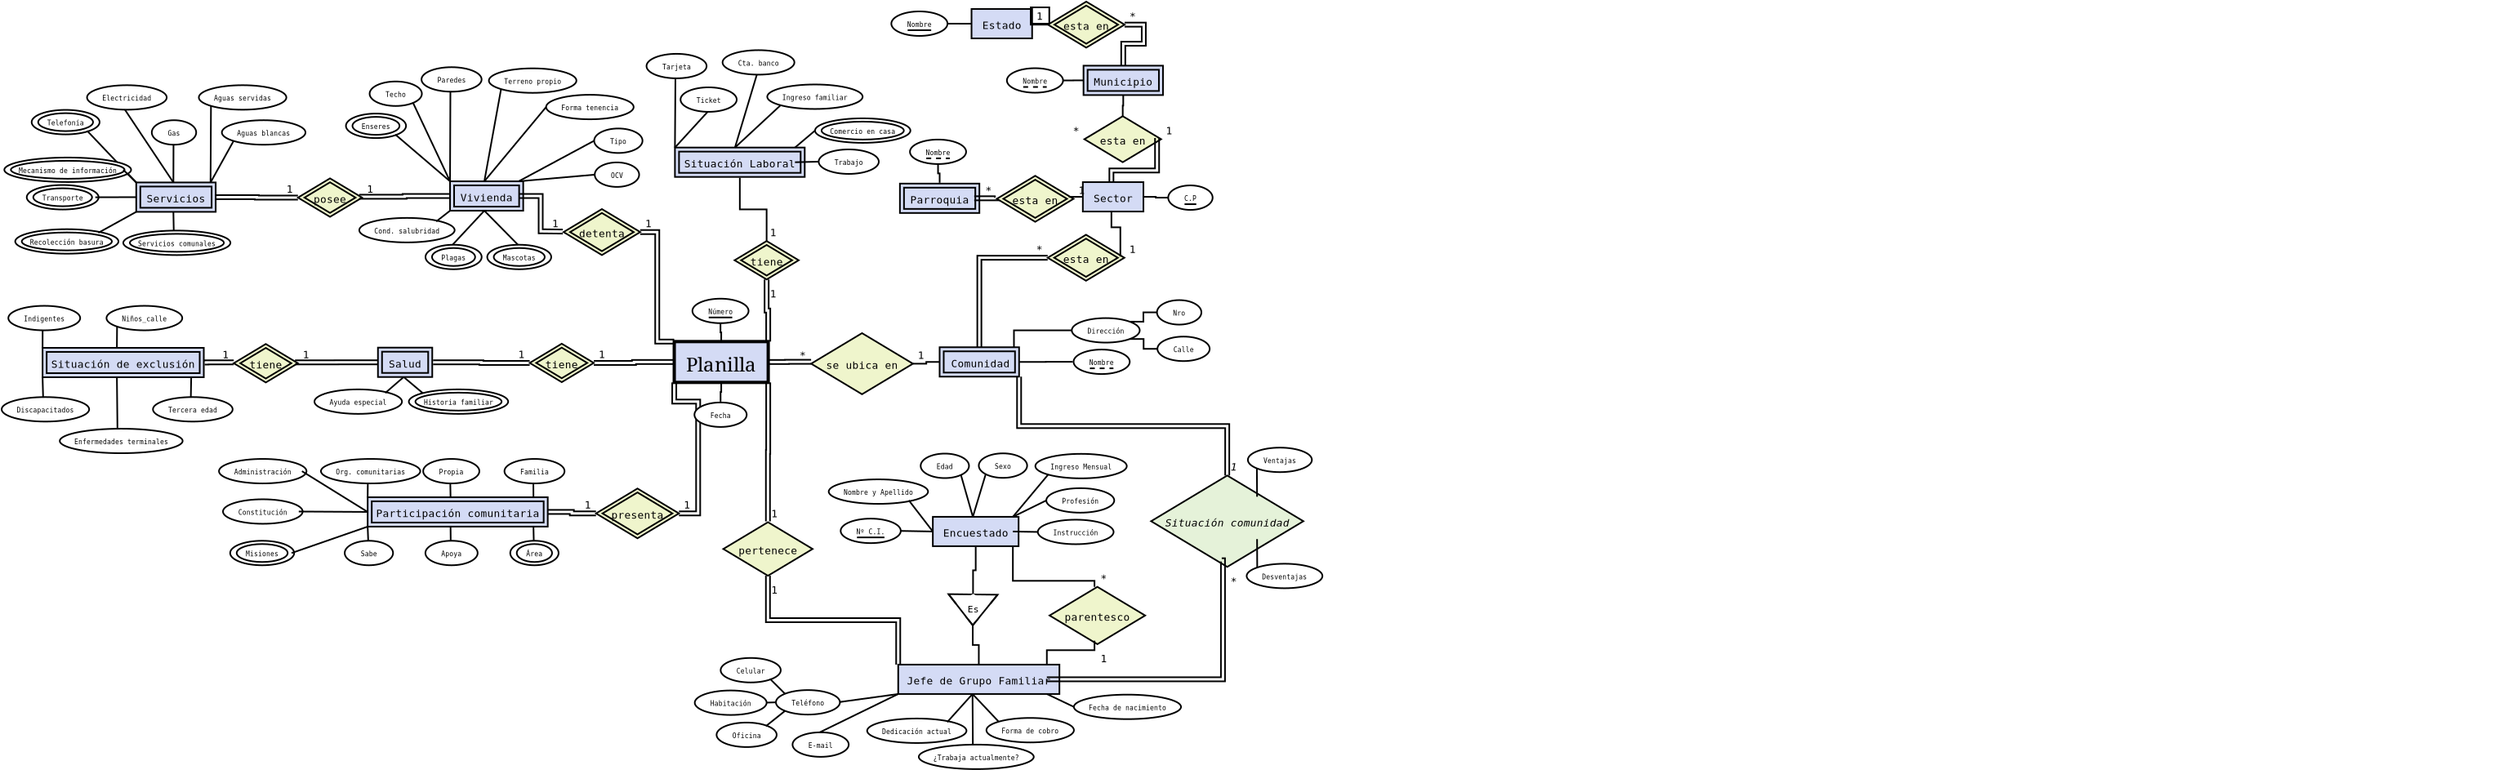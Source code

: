 <?xml version="1.0" encoding="UTF-8"?>
<dia:diagram xmlns:dia="http://www.lysator.liu.se/~alla/dia/">
  <dia:layer name="Fondo" visible="true">
    <dia:object type="ER - Entity" version="0" id="O0">
      <dia:attribute name="obj_pos">
        <dia:point val="54.861,4.499"/>
      </dia:attribute>
      <dia:attribute name="obj_bb">
        <dia:rectangle val="54.811,4.449;59.461,6.349"/>
      </dia:attribute>
      <dia:attribute name="elem_corner">
        <dia:point val="54.861,4.499"/>
      </dia:attribute>
      <dia:attribute name="elem_width">
        <dia:real val="4.55"/>
      </dia:attribute>
      <dia:attribute name="elem_height">
        <dia:real val="1.8"/>
      </dia:attribute>
      <dia:attribute name="border_width">
        <dia:real val="0.1"/>
      </dia:attribute>
      <dia:attribute name="border_color">
        <dia:color val="#000000"/>
      </dia:attribute>
      <dia:attribute name="inner_color">
        <dia:color val="#d4dbf5"/>
      </dia:attribute>
      <dia:attribute name="name">
        <dia:string>#Comunidad#</dia:string>
      </dia:attribute>
      <dia:attribute name="weak">
        <dia:boolean val="true"/>
      </dia:attribute>
      <dia:attribute name="associative">
        <dia:boolean val="false"/>
      </dia:attribute>
      <dia:attribute name="font">
        <dia:font family="monospace" style="0" name="Courier"/>
      </dia:attribute>
      <dia:attribute name="font_height">
        <dia:real val="0.8"/>
      </dia:attribute>
    </dia:object>
    <dia:object type="ER - Entity" version="0" id="O1">
      <dia:attribute name="obj_pos">
        <dia:point val="52.325,23.932"/>
      </dia:attribute>
      <dia:attribute name="obj_bb">
        <dia:rectangle val="52.275,23.882;61.475,25.782"/>
      </dia:attribute>
      <dia:attribute name="elem_corner">
        <dia:point val="52.325,23.932"/>
      </dia:attribute>
      <dia:attribute name="elem_width">
        <dia:real val="9.1"/>
      </dia:attribute>
      <dia:attribute name="elem_height">
        <dia:real val="1.8"/>
      </dia:attribute>
      <dia:attribute name="border_width">
        <dia:real val="0.1"/>
      </dia:attribute>
      <dia:attribute name="border_color">
        <dia:color val="#000000"/>
      </dia:attribute>
      <dia:attribute name="inner_color">
        <dia:color val="#d4dbf5"/>
      </dia:attribute>
      <dia:attribute name="name">
        <dia:string>#Jefe de Grupo Familiar#</dia:string>
      </dia:attribute>
      <dia:attribute name="weak">
        <dia:boolean val="false"/>
      </dia:attribute>
      <dia:attribute name="associative">
        <dia:boolean val="false"/>
      </dia:attribute>
      <dia:attribute name="font">
        <dia:font family="monospace" style="0" name="Courier"/>
      </dia:attribute>
      <dia:attribute name="font_height">
        <dia:real val="0.8"/>
      </dia:attribute>
    </dia:object>
    <dia:object type="ER - Relationship" version="0" id="O2">
      <dia:attribute name="obj_pos">
        <dia:point val="46.992,3.636"/>
      </dia:attribute>
      <dia:attribute name="obj_bb">
        <dia:rectangle val="46.292,3.586;53.542,7.196"/>
      </dia:attribute>
      <dia:attribute name="elem_corner">
        <dia:point val="46.992,3.636"/>
      </dia:attribute>
      <dia:attribute name="elem_width">
        <dia:real val="5.85"/>
      </dia:attribute>
      <dia:attribute name="elem_height">
        <dia:real val="3.51"/>
      </dia:attribute>
      <dia:attribute name="border_width">
        <dia:real val="0.1"/>
      </dia:attribute>
      <dia:attribute name="border_color">
        <dia:color val="#000000"/>
      </dia:attribute>
      <dia:attribute name="inner_color">
        <dia:color val="#eff5cc"/>
      </dia:attribute>
      <dia:attribute name="name">
        <dia:string>#se ubica en#</dia:string>
      </dia:attribute>
      <dia:attribute name="left_card">
        <dia:string>#*#</dia:string>
      </dia:attribute>
      <dia:attribute name="right_card">
        <dia:string>#1#</dia:string>
      </dia:attribute>
      <dia:attribute name="identifying">
        <dia:boolean val="false"/>
      </dia:attribute>
      <dia:attribute name="rotated">
        <dia:boolean val="false"/>
      </dia:attribute>
      <dia:attribute name="font">
        <dia:font family="monospace" style="0" name="Courier"/>
      </dia:attribute>
      <dia:attribute name="font_height">
        <dia:real val="0.8"/>
      </dia:attribute>
    </dia:object>
    <dia:object type="ER - Entity" version="0" id="O3">
      <dia:attribute name="obj_pos">
        <dia:point val="54.445,14.882"/>
      </dia:attribute>
      <dia:attribute name="obj_bb">
        <dia:rectangle val="54.395,14.832;59.395,16.732"/>
      </dia:attribute>
      <dia:attribute name="elem_corner">
        <dia:point val="54.445,14.882"/>
      </dia:attribute>
      <dia:attribute name="elem_width">
        <dia:real val="4.9"/>
      </dia:attribute>
      <dia:attribute name="elem_height">
        <dia:real val="1.8"/>
      </dia:attribute>
      <dia:attribute name="border_width">
        <dia:real val="0.1"/>
      </dia:attribute>
      <dia:attribute name="border_color">
        <dia:color val="#000000"/>
      </dia:attribute>
      <dia:attribute name="inner_color">
        <dia:color val="#d4dbf5"/>
      </dia:attribute>
      <dia:attribute name="name">
        <dia:string>#Encuestado#</dia:string>
      </dia:attribute>
      <dia:attribute name="weak">
        <dia:boolean val="false"/>
      </dia:attribute>
      <dia:attribute name="associative">
        <dia:boolean val="false"/>
      </dia:attribute>
      <dia:attribute name="font">
        <dia:font family="monospace" style="0" name="Courier"/>
      </dia:attribute>
      <dia:attribute name="font_height">
        <dia:real val="0.8"/>
      </dia:attribute>
    </dia:object>
    <dia:object type="ER - Entity" version="0" id="O4">
      <dia:attribute name="obj_pos">
        <dia:point val="38.657,-7.73"/>
      </dia:attribute>
      <dia:attribute name="obj_bb">
        <dia:rectangle val="38.607,-7.78;46.057,-5.88"/>
      </dia:attribute>
      <dia:attribute name="elem_corner">
        <dia:point val="38.657,-7.73"/>
      </dia:attribute>
      <dia:attribute name="elem_width">
        <dia:real val="7.35"/>
      </dia:attribute>
      <dia:attribute name="elem_height">
        <dia:real val="1.8"/>
      </dia:attribute>
      <dia:attribute name="border_width">
        <dia:real val="0.1"/>
      </dia:attribute>
      <dia:attribute name="border_color">
        <dia:color val="#000000"/>
      </dia:attribute>
      <dia:attribute name="inner_color">
        <dia:color val="#d4dbf5"/>
      </dia:attribute>
      <dia:attribute name="name">
        <dia:string>#Situación Laboral#</dia:string>
      </dia:attribute>
      <dia:attribute name="weak">
        <dia:boolean val="true"/>
      </dia:attribute>
      <dia:attribute name="associative">
        <dia:boolean val="false"/>
      </dia:attribute>
      <dia:attribute name="font">
        <dia:font family="monospace" style="0" name="Courier"/>
      </dia:attribute>
      <dia:attribute name="font_height">
        <dia:real val="0.8"/>
      </dia:attribute>
    </dia:object>
    <dia:object type="ER - Relationship" version="0" id="O5">
      <dia:attribute name="obj_pos">
        <dia:point val="42.307,-2.005"/>
      </dia:attribute>
      <dia:attribute name="obj_bb">
        <dia:rectangle val="42.257,-3.155;46.107,1.395"/>
      </dia:attribute>
      <dia:attribute name="elem_corner">
        <dia:point val="42.307,-2.005"/>
      </dia:attribute>
      <dia:attribute name="elem_width">
        <dia:real val="3.75"/>
      </dia:attribute>
      <dia:attribute name="elem_height">
        <dia:real val="2.25"/>
      </dia:attribute>
      <dia:attribute name="border_width">
        <dia:real val="0.1"/>
      </dia:attribute>
      <dia:attribute name="border_color">
        <dia:color val="#000000"/>
      </dia:attribute>
      <dia:attribute name="inner_color">
        <dia:color val="#eff5cc"/>
      </dia:attribute>
      <dia:attribute name="name">
        <dia:string>#tiene#</dia:string>
      </dia:attribute>
      <dia:attribute name="left_card">
        <dia:string>#1#</dia:string>
      </dia:attribute>
      <dia:attribute name="right_card">
        <dia:string>#1#</dia:string>
      </dia:attribute>
      <dia:attribute name="identifying">
        <dia:boolean val="true"/>
      </dia:attribute>
      <dia:attribute name="rotated">
        <dia:boolean val="true"/>
      </dia:attribute>
      <dia:attribute name="font">
        <dia:font family="monospace" style="0" name="Courier"/>
      </dia:attribute>
      <dia:attribute name="font_height">
        <dia:real val="0.8"/>
      </dia:attribute>
    </dia:object>
    <dia:object type="ER - Participation" version="1" id="O6">
      <dia:attribute name="obj_pos">
        <dia:point val="56.889,21.526"/>
      </dia:attribute>
      <dia:attribute name="obj_bb">
        <dia:rectangle val="56.825,21.476;56.939,23.982"/>
      </dia:attribute>
      <dia:attribute name="orth_points">
        <dia:point val="56.889,21.526"/>
        <dia:point val="56.889,22.729"/>
        <dia:point val="56.875,22.729"/>
        <dia:point val="56.875,23.932"/>
      </dia:attribute>
      <dia:attribute name="orth_orient">
        <dia:enum val="1"/>
        <dia:enum val="0"/>
        <dia:enum val="1"/>
      </dia:attribute>
      <dia:attribute name="autorouting">
        <dia:boolean val="true"/>
      </dia:attribute>
      <dia:attribute name="total">
        <dia:boolean val="false"/>
      </dia:attribute>
      <dia:connections>
        <dia:connection handle="0" to="O64" connection="4"/>
        <dia:connection handle="1" to="O1" connection="1"/>
      </dia:connections>
    </dia:object>
    <dia:object type="ER - Participation" version="1" id="O7">
      <dia:attribute name="obj_pos">
        <dia:point val="54.861,5.399"/>
      </dia:attribute>
      <dia:attribute name="obj_bb">
        <dia:rectangle val="52.792,5.341;54.911,5.449"/>
      </dia:attribute>
      <dia:attribute name="orth_points">
        <dia:point val="54.861,5.399"/>
        <dia:point val="53.852,5.399"/>
        <dia:point val="53.852,5.391"/>
        <dia:point val="52.842,5.391"/>
      </dia:attribute>
      <dia:attribute name="orth_orient">
        <dia:enum val="0"/>
        <dia:enum val="1"/>
        <dia:enum val="0"/>
      </dia:attribute>
      <dia:attribute name="autorouting">
        <dia:boolean val="true"/>
      </dia:attribute>
      <dia:attribute name="total">
        <dia:boolean val="false"/>
      </dia:attribute>
      <dia:connections>
        <dia:connection handle="0" to="O0" connection="3"/>
        <dia:connection handle="1" to="O2" connection="4"/>
      </dia:connections>
    </dia:object>
    <dia:object type="ER - Participation" version="1" id="O8">
      <dia:attribute name="obj_pos">
        <dia:point val="46.992,5.391"/>
      </dia:attribute>
      <dia:attribute name="obj_bb">
        <dia:rectangle val="43.985,5.216;47.167,5.577"/>
      </dia:attribute>
      <dia:attribute name="orth_points">
        <dia:point val="46.992,5.391"/>
        <dia:point val="45.515,5.391"/>
        <dia:point val="45.515,5.402"/>
        <dia:point val="44.16,5.402"/>
      </dia:attribute>
      <dia:attribute name="orth_orient">
        <dia:enum val="0"/>
        <dia:enum val="1"/>
        <dia:enum val="0"/>
      </dia:attribute>
      <dia:attribute name="autorouting">
        <dia:boolean val="false"/>
      </dia:attribute>
      <dia:attribute name="total">
        <dia:boolean val="true"/>
      </dia:attribute>
      <dia:connections>
        <dia:connection handle="0" to="O2" connection="0"/>
        <dia:connection handle="1" to="O10" connection="4"/>
      </dia:connections>
    </dia:object>
    <dia:object type="ER - Participation" version="1" id="O9">
      <dia:attribute name="obj_pos">
        <dia:point val="56.895,16.682"/>
      </dia:attribute>
      <dia:attribute name="obj_bb">
        <dia:rectangle val="56.845,16.632;56.957,19.685"/>
      </dia:attribute>
      <dia:attribute name="orth_points">
        <dia:point val="56.895,16.682"/>
        <dia:point val="56.895,18.158"/>
        <dia:point val="56.907,18.158"/>
        <dia:point val="56.907,19.635"/>
      </dia:attribute>
      <dia:attribute name="orth_orient">
        <dia:enum val="1"/>
        <dia:enum val="0"/>
        <dia:enum val="1"/>
      </dia:attribute>
      <dia:attribute name="autorouting">
        <dia:boolean val="true"/>
      </dia:attribute>
      <dia:attribute name="total">
        <dia:boolean val="false"/>
      </dia:attribute>
      <dia:connections>
        <dia:connection handle="0" to="O3" connection="6"/>
        <dia:connection handle="1" to="O64" connection="1"/>
      </dia:connections>
    </dia:object>
    <dia:object type="ER - Entity" version="0" id="O10">
      <dia:attribute name="obj_pos">
        <dia:point val="38.615,4.152"/>
      </dia:attribute>
      <dia:attribute name="obj_bb">
        <dia:rectangle val="38.515,4.053;44.26,6.753"/>
      </dia:attribute>
      <dia:attribute name="elem_corner">
        <dia:point val="38.615,4.152"/>
      </dia:attribute>
      <dia:attribute name="elem_width">
        <dia:real val="5.545"/>
      </dia:attribute>
      <dia:attribute name="elem_height">
        <dia:real val="2.5"/>
      </dia:attribute>
      <dia:attribute name="border_width">
        <dia:real val="0.2"/>
      </dia:attribute>
      <dia:attribute name="border_color">
        <dia:color val="#000000"/>
      </dia:attribute>
      <dia:attribute name="inner_color">
        <dia:color val="#d4dbf5"/>
      </dia:attribute>
      <dia:attribute name="name">
        <dia:string>#Planilla#</dia:string>
      </dia:attribute>
      <dia:attribute name="weak">
        <dia:boolean val="false"/>
      </dia:attribute>
      <dia:attribute name="associative">
        <dia:boolean val="false"/>
      </dia:attribute>
      <dia:attribute name="font">
        <dia:font family="serif" style="0" name="Times-Roman"/>
      </dia:attribute>
      <dia:attribute name="font_height">
        <dia:real val="1.5"/>
      </dia:attribute>
    </dia:object>
    <dia:object type="ER - Relationship" version="0" id="O11">
      <dia:attribute name="obj_pos">
        <dia:point val="41.618,15.211"/>
      </dia:attribute>
      <dia:attribute name="obj_bb">
        <dia:rectangle val="41.568,14.061;46.818,19.451"/>
      </dia:attribute>
      <dia:attribute name="elem_corner">
        <dia:point val="41.618,15.211"/>
      </dia:attribute>
      <dia:attribute name="elem_width">
        <dia:real val="5.15"/>
      </dia:attribute>
      <dia:attribute name="elem_height">
        <dia:real val="3.09"/>
      </dia:attribute>
      <dia:attribute name="border_width">
        <dia:real val="0.1"/>
      </dia:attribute>
      <dia:attribute name="border_color">
        <dia:color val="#000000"/>
      </dia:attribute>
      <dia:attribute name="inner_color">
        <dia:color val="#eff5cc"/>
      </dia:attribute>
      <dia:attribute name="name">
        <dia:string>#pertenece#</dia:string>
      </dia:attribute>
      <dia:attribute name="left_card">
        <dia:string>#1#</dia:string>
      </dia:attribute>
      <dia:attribute name="right_card">
        <dia:string>#1#</dia:string>
      </dia:attribute>
      <dia:attribute name="identifying">
        <dia:boolean val="false"/>
      </dia:attribute>
      <dia:attribute name="rotated">
        <dia:boolean val="true"/>
      </dia:attribute>
      <dia:attribute name="font">
        <dia:font family="monospace" style="0" name="Courier"/>
      </dia:attribute>
      <dia:attribute name="font_height">
        <dia:real val="0.8"/>
      </dia:attribute>
    </dia:object>
    <dia:object type="ER - Participation" version="1" id="O12">
      <dia:attribute name="obj_pos">
        <dia:point val="52.325,23.932"/>
      </dia:attribute>
      <dia:attribute name="obj_bb">
        <dia:rectangle val="44.018,18.126;52.5,24.107"/>
      </dia:attribute>
      <dia:attribute name="orth_points">
        <dia:point val="52.325,23.932"/>
        <dia:point val="52.325,21.117"/>
        <dia:point val="44.193,21.117"/>
        <dia:point val="44.193,18.301"/>
      </dia:attribute>
      <dia:attribute name="orth_orient">
        <dia:enum val="1"/>
        <dia:enum val="0"/>
        <dia:enum val="1"/>
      </dia:attribute>
      <dia:attribute name="autorouting">
        <dia:boolean val="true"/>
      </dia:attribute>
      <dia:attribute name="total">
        <dia:boolean val="true"/>
      </dia:attribute>
      <dia:connections>
        <dia:connection handle="0" to="O1" connection="0"/>
        <dia:connection handle="1" to="O11" connection="6"/>
      </dia:connections>
    </dia:object>
    <dia:object type="ER - Participation" version="1" id="O13">
      <dia:attribute name="obj_pos">
        <dia:point val="44.16,4.152"/>
      </dia:attribute>
      <dia:attribute name="obj_bb">
        <dia:rectangle val="43.985,0.07;44.357,4.327"/>
      </dia:attribute>
      <dia:attribute name="orth_points">
        <dia:point val="44.16,4.152"/>
        <dia:point val="44.16,2.199"/>
        <dia:point val="44.182,2.199"/>
        <dia:point val="44.182,0.245"/>
      </dia:attribute>
      <dia:attribute name="orth_orient">
        <dia:enum val="1"/>
        <dia:enum val="0"/>
        <dia:enum val="1"/>
      </dia:attribute>
      <dia:attribute name="autorouting">
        <dia:boolean val="true"/>
      </dia:attribute>
      <dia:attribute name="total">
        <dia:boolean val="true"/>
      </dia:attribute>
      <dia:connections>
        <dia:connection handle="0" to="O10" connection="2"/>
        <dia:connection handle="1" to="O5" connection="6"/>
      </dia:connections>
    </dia:object>
    <dia:object type="ER - Attribute" version="0" id="O14">
      <dia:attribute name="obj_pos">
        <dia:point val="48.072,12.589"/>
      </dia:attribute>
      <dia:attribute name="obj_bb">
        <dia:rectangle val="48.022,12.539;53.862,14.139"/>
      </dia:attribute>
      <dia:attribute name="elem_corner">
        <dia:point val="48.072,12.589"/>
      </dia:attribute>
      <dia:attribute name="elem_width">
        <dia:real val="5.74"/>
      </dia:attribute>
      <dia:attribute name="elem_height">
        <dia:real val="1.5"/>
      </dia:attribute>
      <dia:attribute name="border_width">
        <dia:real val="0.1"/>
      </dia:attribute>
      <dia:attribute name="border_color">
        <dia:color val="#000000"/>
      </dia:attribute>
      <dia:attribute name="inner_color">
        <dia:color val="#ffffff"/>
      </dia:attribute>
      <dia:attribute name="name">
        <dia:string>#Nombre y Apellido#</dia:string>
      </dia:attribute>
      <dia:attribute name="key">
        <dia:boolean val="false"/>
      </dia:attribute>
      <dia:attribute name="weak_key">
        <dia:boolean val="false"/>
      </dia:attribute>
      <dia:attribute name="derived">
        <dia:boolean val="false"/>
      </dia:attribute>
      <dia:attribute name="multivalued">
        <dia:boolean val="false"/>
      </dia:attribute>
      <dia:attribute name="font">
        <dia:font family="monospace" style="0" name="Courier"/>
      </dia:attribute>
      <dia:attribute name="font_height">
        <dia:real val="0.5"/>
      </dia:attribute>
    </dia:object>
    <dia:object type="Standard - Line" version="0" id="O15">
      <dia:attribute name="obj_pos">
        <dia:point val="52.971,13.87"/>
      </dia:attribute>
      <dia:attribute name="obj_bb">
        <dia:rectangle val="52.901,13.8;54.515,15.852"/>
      </dia:attribute>
      <dia:attribute name="conn_endpoints">
        <dia:point val="52.971,13.87"/>
        <dia:point val="54.445,15.782"/>
      </dia:attribute>
      <dia:attribute name="numcp">
        <dia:int val="1"/>
      </dia:attribute>
      <dia:connections>
        <dia:connection handle="0" to="O14" connection="7"/>
        <dia:connection handle="1" to="O3" connection="3"/>
      </dia:connections>
    </dia:object>
    <dia:object type="Standard - Line" version="0" id="O16">
      <dia:attribute name="obj_pos">
        <dia:point val="52.342,15.743"/>
      </dia:attribute>
      <dia:attribute name="obj_bb">
        <dia:rectangle val="52.291,15.692;54.496,15.833"/>
      </dia:attribute>
      <dia:attribute name="conn_endpoints">
        <dia:point val="52.342,15.743"/>
        <dia:point val="54.445,15.782"/>
      </dia:attribute>
      <dia:attribute name="numcp">
        <dia:int val="1"/>
      </dia:attribute>
      <dia:connections>
        <dia:connection handle="0" to="O24" connection="4"/>
        <dia:connection handle="1" to="O3" connection="3"/>
      </dia:connections>
    </dia:object>
    <dia:object type="Standard - Line" version="0" id="O17">
      <dia:attribute name="obj_pos">
        <dia:point val="57.681,12.277"/>
      </dia:attribute>
      <dia:attribute name="obj_bb">
        <dia:rectangle val="56.833,12.215;57.743,14.944"/>
      </dia:attribute>
      <dia:attribute name="conn_endpoints">
        <dia:point val="57.681,12.277"/>
        <dia:point val="56.895,14.882"/>
      </dia:attribute>
      <dia:attribute name="numcp">
        <dia:int val="1"/>
      </dia:attribute>
      <dia:connections>
        <dia:connection handle="0" to="O27" connection="5"/>
        <dia:connection handle="1" to="O3" connection="1"/>
      </dia:connections>
    </dia:object>
    <dia:object type="Standard - Line" version="0" id="O18">
      <dia:attribute name="obj_pos">
        <dia:point val="61.497,12.307"/>
      </dia:attribute>
      <dia:attribute name="obj_bb">
        <dia:rectangle val="59.275,12.236;61.567,14.952"/>
      </dia:attribute>
      <dia:attribute name="conn_endpoints">
        <dia:point val="61.497,12.307"/>
        <dia:point val="59.345,14.882"/>
      </dia:attribute>
      <dia:attribute name="numcp">
        <dia:int val="1"/>
      </dia:attribute>
      <dia:connections>
        <dia:connection handle="0" to="O22" connection="5"/>
        <dia:connection handle="1" to="O3" connection="2"/>
      </dia:connections>
    </dia:object>
    <dia:object type="Standard - Line" version="0" id="O19">
      <dia:attribute name="obj_pos">
        <dia:point val="61.391,13.879"/>
      </dia:attribute>
      <dia:attribute name="obj_bb">
        <dia:rectangle val="59.278,13.812;61.458,14.949"/>
      </dia:attribute>
      <dia:attribute name="conn_endpoints">
        <dia:point val="61.391,13.879"/>
        <dia:point val="59.345,14.882"/>
      </dia:attribute>
      <dia:attribute name="numcp">
        <dia:int val="1"/>
      </dia:attribute>
      <dia:connections>
        <dia:connection handle="0" to="O23" connection="3"/>
        <dia:connection handle="1" to="O3" connection="2"/>
      </dia:connections>
    </dia:object>
    <dia:object type="Standard - Line" version="0" id="O20">
      <dia:attribute name="obj_pos">
        <dia:point val="60.872,15.809"/>
      </dia:attribute>
      <dia:attribute name="obj_bb">
        <dia:rectangle val="59.294,15.731;60.923,15.859"/>
      </dia:attribute>
      <dia:attribute name="conn_endpoints">
        <dia:point val="60.872,15.809"/>
        <dia:point val="59.345,15.782"/>
      </dia:attribute>
      <dia:attribute name="numcp">
        <dia:int val="1"/>
      </dia:attribute>
      <dia:connections>
        <dia:connection handle="0" to="O25" connection="3"/>
        <dia:connection handle="1" to="O3" connection="4"/>
      </dia:connections>
    </dia:object>
    <dia:object type="Standard - Line" version="0" id="O21">
      <dia:attribute name="obj_pos">
        <dia:point val="56.895,14.882"/>
      </dia:attribute>
      <dia:attribute name="obj_bb">
        <dia:rectangle val="56.096,12.23;56.957,14.944"/>
      </dia:attribute>
      <dia:attribute name="conn_endpoints">
        <dia:point val="56.895,14.882"/>
        <dia:point val="56.158,12.292"/>
      </dia:attribute>
      <dia:attribute name="numcp">
        <dia:int val="1"/>
      </dia:attribute>
      <dia:connections>
        <dia:connection handle="0" to="O3" connection="1"/>
        <dia:connection handle="1" to="O26" connection="7"/>
      </dia:connections>
    </dia:object>
    <dia:object type="ER - Attribute" version="0" id="O22">
      <dia:attribute name="obj_pos">
        <dia:point val="60.72,11.027"/>
      </dia:attribute>
      <dia:attribute name="obj_bb">
        <dia:rectangle val="60.67,10.976;66.07,12.576"/>
      </dia:attribute>
      <dia:attribute name="elem_corner">
        <dia:point val="60.72,11.027"/>
      </dia:attribute>
      <dia:attribute name="elem_width">
        <dia:real val="5.3"/>
      </dia:attribute>
      <dia:attribute name="elem_height">
        <dia:real val="1.5"/>
      </dia:attribute>
      <dia:attribute name="border_width">
        <dia:real val="0.1"/>
      </dia:attribute>
      <dia:attribute name="border_color">
        <dia:color val="#000000"/>
      </dia:attribute>
      <dia:attribute name="inner_color">
        <dia:color val="#ffffff"/>
      </dia:attribute>
      <dia:attribute name="name">
        <dia:string>#Ingreso Mensual#</dia:string>
      </dia:attribute>
      <dia:attribute name="key">
        <dia:boolean val="false"/>
      </dia:attribute>
      <dia:attribute name="weak_key">
        <dia:boolean val="false"/>
      </dia:attribute>
      <dia:attribute name="derived">
        <dia:boolean val="false"/>
      </dia:attribute>
      <dia:attribute name="multivalued">
        <dia:boolean val="false"/>
      </dia:attribute>
      <dia:attribute name="font">
        <dia:font family="monospace" style="0" name="Courier"/>
      </dia:attribute>
      <dia:attribute name="font_height">
        <dia:real val="0.5"/>
      </dia:attribute>
    </dia:object>
    <dia:object type="ER - Attribute" version="0" id="O23">
      <dia:attribute name="obj_pos">
        <dia:point val="61.391,13.129"/>
      </dia:attribute>
      <dia:attribute name="obj_bb">
        <dia:rectangle val="61.341,13.079;65.421,14.679"/>
      </dia:attribute>
      <dia:attribute name="elem_corner">
        <dia:point val="61.391,13.129"/>
      </dia:attribute>
      <dia:attribute name="elem_width">
        <dia:real val="3.98"/>
      </dia:attribute>
      <dia:attribute name="elem_height">
        <dia:real val="1.5"/>
      </dia:attribute>
      <dia:attribute name="border_width">
        <dia:real val="0.1"/>
      </dia:attribute>
      <dia:attribute name="border_color">
        <dia:color val="#000000"/>
      </dia:attribute>
      <dia:attribute name="inner_color">
        <dia:color val="#ffffff"/>
      </dia:attribute>
      <dia:attribute name="name">
        <dia:string>#Profesión#</dia:string>
      </dia:attribute>
      <dia:attribute name="key">
        <dia:boolean val="false"/>
      </dia:attribute>
      <dia:attribute name="weak_key">
        <dia:boolean val="false"/>
      </dia:attribute>
      <dia:attribute name="derived">
        <dia:boolean val="false"/>
      </dia:attribute>
      <dia:attribute name="multivalued">
        <dia:boolean val="false"/>
      </dia:attribute>
      <dia:attribute name="font">
        <dia:font family="monospace" style="0" name="Courier"/>
      </dia:attribute>
      <dia:attribute name="font_height">
        <dia:real val="0.5"/>
      </dia:attribute>
    </dia:object>
    <dia:object type="ER - Attribute" version="0" id="O24">
      <dia:attribute name="obj_pos">
        <dia:point val="48.802,14.993"/>
      </dia:attribute>
      <dia:attribute name="obj_bb">
        <dia:rectangle val="48.752,14.943;52.392,16.543"/>
      </dia:attribute>
      <dia:attribute name="elem_corner">
        <dia:point val="48.802,14.993"/>
      </dia:attribute>
      <dia:attribute name="elem_width">
        <dia:real val="3.54"/>
      </dia:attribute>
      <dia:attribute name="elem_height">
        <dia:real val="1.5"/>
      </dia:attribute>
      <dia:attribute name="border_width">
        <dia:real val="0.1"/>
      </dia:attribute>
      <dia:attribute name="border_color">
        <dia:color val="#000000"/>
      </dia:attribute>
      <dia:attribute name="inner_color">
        <dia:color val="#ffffff"/>
      </dia:attribute>
      <dia:attribute name="name">
        <dia:string>#Nº C.I.#</dia:string>
      </dia:attribute>
      <dia:attribute name="key">
        <dia:boolean val="true"/>
      </dia:attribute>
      <dia:attribute name="weak_key">
        <dia:boolean val="false"/>
      </dia:attribute>
      <dia:attribute name="derived">
        <dia:boolean val="false"/>
      </dia:attribute>
      <dia:attribute name="multivalued">
        <dia:boolean val="false"/>
      </dia:attribute>
      <dia:attribute name="font">
        <dia:font family="monospace" style="0" name="Courier"/>
      </dia:attribute>
      <dia:attribute name="font_height">
        <dia:real val="0.5"/>
      </dia:attribute>
    </dia:object>
    <dia:object type="ER - Attribute" version="0" id="O25">
      <dia:attribute name="obj_pos">
        <dia:point val="60.872,15.059"/>
      </dia:attribute>
      <dia:attribute name="obj_bb">
        <dia:rectangle val="60.822,15.008;65.342,16.608"/>
      </dia:attribute>
      <dia:attribute name="elem_corner">
        <dia:point val="60.872,15.059"/>
      </dia:attribute>
      <dia:attribute name="elem_width">
        <dia:real val="4.42"/>
      </dia:attribute>
      <dia:attribute name="elem_height">
        <dia:real val="1.5"/>
      </dia:attribute>
      <dia:attribute name="border_width">
        <dia:real val="0.1"/>
      </dia:attribute>
      <dia:attribute name="border_color">
        <dia:color val="#000000"/>
      </dia:attribute>
      <dia:attribute name="inner_color">
        <dia:color val="#ffffff"/>
      </dia:attribute>
      <dia:attribute name="name">
        <dia:string>#Instrucción#</dia:string>
      </dia:attribute>
      <dia:attribute name="key">
        <dia:boolean val="false"/>
      </dia:attribute>
      <dia:attribute name="weak_key">
        <dia:boolean val="false"/>
      </dia:attribute>
      <dia:attribute name="derived">
        <dia:boolean val="false"/>
      </dia:attribute>
      <dia:attribute name="multivalued">
        <dia:boolean val="false"/>
      </dia:attribute>
      <dia:attribute name="font">
        <dia:font family="monospace" style="0" name="Courier"/>
      </dia:attribute>
      <dia:attribute name="font_height">
        <dia:real val="0.5"/>
      </dia:attribute>
    </dia:object>
    <dia:object type="ER - Attribute" version="0" id="O26">
      <dia:attribute name="obj_pos">
        <dia:point val="53.7,11.011"/>
      </dia:attribute>
      <dia:attribute name="obj_bb">
        <dia:rectangle val="53.65,10.961;56.63,12.561"/>
      </dia:attribute>
      <dia:attribute name="elem_corner">
        <dia:point val="53.7,11.011"/>
      </dia:attribute>
      <dia:attribute name="elem_width">
        <dia:real val="2.88"/>
      </dia:attribute>
      <dia:attribute name="elem_height">
        <dia:real val="1.5"/>
      </dia:attribute>
      <dia:attribute name="border_width">
        <dia:real val="0.1"/>
      </dia:attribute>
      <dia:attribute name="border_color">
        <dia:color val="#000000"/>
      </dia:attribute>
      <dia:attribute name="inner_color">
        <dia:color val="#ffffff"/>
      </dia:attribute>
      <dia:attribute name="name">
        <dia:string>#Edad#</dia:string>
      </dia:attribute>
      <dia:attribute name="key">
        <dia:boolean val="false"/>
      </dia:attribute>
      <dia:attribute name="weak_key">
        <dia:boolean val="false"/>
      </dia:attribute>
      <dia:attribute name="derived">
        <dia:boolean val="false"/>
      </dia:attribute>
      <dia:attribute name="multivalued">
        <dia:boolean val="false"/>
      </dia:attribute>
      <dia:attribute name="font">
        <dia:font family="monospace" style="0" name="Courier"/>
      </dia:attribute>
      <dia:attribute name="font_height">
        <dia:real val="0.5"/>
      </dia:attribute>
    </dia:object>
    <dia:object type="ER - Attribute" version="0" id="O27">
      <dia:attribute name="obj_pos">
        <dia:point val="57.259,10.997"/>
      </dia:attribute>
      <dia:attribute name="obj_bb">
        <dia:rectangle val="57.209,10.947;60.189,12.547"/>
      </dia:attribute>
      <dia:attribute name="elem_corner">
        <dia:point val="57.259,10.997"/>
      </dia:attribute>
      <dia:attribute name="elem_width">
        <dia:real val="2.88"/>
      </dia:attribute>
      <dia:attribute name="elem_height">
        <dia:real val="1.5"/>
      </dia:attribute>
      <dia:attribute name="border_width">
        <dia:real val="0.1"/>
      </dia:attribute>
      <dia:attribute name="border_color">
        <dia:color val="#000000"/>
      </dia:attribute>
      <dia:attribute name="inner_color">
        <dia:color val="#ffffff"/>
      </dia:attribute>
      <dia:attribute name="name">
        <dia:string>#Sexo#</dia:string>
      </dia:attribute>
      <dia:attribute name="key">
        <dia:boolean val="false"/>
      </dia:attribute>
      <dia:attribute name="weak_key">
        <dia:boolean val="false"/>
      </dia:attribute>
      <dia:attribute name="derived">
        <dia:boolean val="false"/>
      </dia:attribute>
      <dia:attribute name="multivalued">
        <dia:boolean val="false"/>
      </dia:attribute>
      <dia:attribute name="font">
        <dia:font family="monospace" style="0" name="Courier"/>
      </dia:attribute>
      <dia:attribute name="font_height">
        <dia:real val="0.5"/>
      </dia:attribute>
    </dia:object>
    <dia:object type="ER - Entity" version="0" id="O28">
      <dia:attribute name="obj_pos">
        <dia:point val="56.814,-16.213"/>
      </dia:attribute>
      <dia:attribute name="obj_bb">
        <dia:rectangle val="56.764,-16.263;60.364,-14.363"/>
      </dia:attribute>
      <dia:attribute name="elem_corner">
        <dia:point val="56.814,-16.213"/>
      </dia:attribute>
      <dia:attribute name="elem_width">
        <dia:real val="3.5"/>
      </dia:attribute>
      <dia:attribute name="elem_height">
        <dia:real val="1.8"/>
      </dia:attribute>
      <dia:attribute name="border_width">
        <dia:real val="0.1"/>
      </dia:attribute>
      <dia:attribute name="border_color">
        <dia:color val="#000000"/>
      </dia:attribute>
      <dia:attribute name="inner_color">
        <dia:color val="#d4dbf5"/>
      </dia:attribute>
      <dia:attribute name="name">
        <dia:string>#Estado#</dia:string>
      </dia:attribute>
      <dia:attribute name="weak">
        <dia:boolean val="false"/>
      </dia:attribute>
      <dia:attribute name="associative">
        <dia:boolean val="false"/>
      </dia:attribute>
      <dia:attribute name="font">
        <dia:font family="monospace" style="0" name="Courier"/>
      </dia:attribute>
      <dia:attribute name="font_height">
        <dia:real val="0.8"/>
      </dia:attribute>
    </dia:object>
    <dia:object type="ER - Relationship" version="0" id="O29">
      <dia:attribute name="obj_pos">
        <dia:point val="61.489,-16.664"/>
      </dia:attribute>
      <dia:attribute name="obj_bb">
        <dia:rectangle val="60.789,-16.714;66.639,-13.944"/>
      </dia:attribute>
      <dia:attribute name="elem_corner">
        <dia:point val="61.489,-16.664"/>
      </dia:attribute>
      <dia:attribute name="elem_width">
        <dia:real val="4.45"/>
      </dia:attribute>
      <dia:attribute name="elem_height">
        <dia:real val="2.67"/>
      </dia:attribute>
      <dia:attribute name="border_width">
        <dia:real val="0.1"/>
      </dia:attribute>
      <dia:attribute name="border_color">
        <dia:color val="#000000"/>
      </dia:attribute>
      <dia:attribute name="inner_color">
        <dia:color val="#eff5cc"/>
      </dia:attribute>
      <dia:attribute name="name">
        <dia:string>#esta en#</dia:string>
      </dia:attribute>
      <dia:attribute name="left_card">
        <dia:string>#1#</dia:string>
      </dia:attribute>
      <dia:attribute name="right_card">
        <dia:string>#*#</dia:string>
      </dia:attribute>
      <dia:attribute name="identifying">
        <dia:boolean val="true"/>
      </dia:attribute>
      <dia:attribute name="rotated">
        <dia:boolean val="false"/>
      </dia:attribute>
      <dia:attribute name="font">
        <dia:font family="monospace" style="0" name="Courier"/>
      </dia:attribute>
      <dia:attribute name="font_height">
        <dia:real val="0.8"/>
      </dia:attribute>
    </dia:object>
    <dia:object type="ER - Participation" version="1" id="O30">
      <dia:attribute name="obj_pos">
        <dia:point val="60.314,-15.313"/>
      </dia:attribute>
      <dia:attribute name="obj_bb">
        <dia:rectangle val="60.264,-15.379;61.539,-15.263"/>
      </dia:attribute>
      <dia:attribute name="orth_points">
        <dia:point val="60.314,-15.313"/>
        <dia:point val="60.901,-15.313"/>
        <dia:point val="60.901,-15.329"/>
        <dia:point val="61.489,-15.329"/>
      </dia:attribute>
      <dia:attribute name="orth_orient">
        <dia:enum val="0"/>
        <dia:enum val="1"/>
        <dia:enum val="0"/>
      </dia:attribute>
      <dia:attribute name="autorouting">
        <dia:boolean val="true"/>
      </dia:attribute>
      <dia:attribute name="total">
        <dia:boolean val="false"/>
      </dia:attribute>
      <dia:connections>
        <dia:connection handle="0" to="O28" connection="4"/>
        <dia:connection handle="1" to="O29" connection="0"/>
      </dia:connections>
    </dia:object>
    <dia:object type="ER - Entity" version="0" id="O31">
      <dia:attribute name="obj_pos">
        <dia:point val="52.43,-5.522"/>
      </dia:attribute>
      <dia:attribute name="obj_bb">
        <dia:rectangle val="52.38,-5.572;57.03,-3.672"/>
      </dia:attribute>
      <dia:attribute name="elem_corner">
        <dia:point val="52.43,-5.522"/>
      </dia:attribute>
      <dia:attribute name="elem_width">
        <dia:real val="4.55"/>
      </dia:attribute>
      <dia:attribute name="elem_height">
        <dia:real val="1.8"/>
      </dia:attribute>
      <dia:attribute name="border_width">
        <dia:real val="0.1"/>
      </dia:attribute>
      <dia:attribute name="border_color">
        <dia:color val="#000000"/>
      </dia:attribute>
      <dia:attribute name="inner_color">
        <dia:color val="#d4dbf5"/>
      </dia:attribute>
      <dia:attribute name="name">
        <dia:string>#Parroquia#</dia:string>
      </dia:attribute>
      <dia:attribute name="weak">
        <dia:boolean val="true"/>
      </dia:attribute>
      <dia:attribute name="associative">
        <dia:boolean val="false"/>
      </dia:attribute>
      <dia:attribute name="font">
        <dia:font family="monospace" style="0" name="Courier"/>
      </dia:attribute>
      <dia:attribute name="font_height">
        <dia:real val="0.8"/>
      </dia:attribute>
    </dia:object>
    <dia:object type="ER - Participation" version="1" id="O32">
      <dia:attribute name="obj_pos">
        <dia:point val="65.939,-15.329"/>
      </dia:attribute>
      <dia:attribute name="obj_bb">
        <dia:rectangle val="65.764,-15.504;66.12,-12.569"/>
      </dia:attribute>
      <dia:attribute name="orth_points">
        <dia:point val="65.939,-15.329"/>
        <dia:point val="65.939,-14.036"/>
        <dia:point val="65.945,-14.036"/>
        <dia:point val="65.945,-12.743"/>
      </dia:attribute>
      <dia:attribute name="orth_orient">
        <dia:enum val="1"/>
        <dia:enum val="0"/>
        <dia:enum val="1"/>
      </dia:attribute>
      <dia:attribute name="autorouting">
        <dia:boolean val="true"/>
      </dia:attribute>
      <dia:attribute name="total">
        <dia:boolean val="true"/>
      </dia:attribute>
      <dia:connections>
        <dia:connection handle="0" to="O29" connection="4"/>
        <dia:connection handle="1" to="O33" connection="1"/>
      </dia:connections>
    </dia:object>
    <dia:object type="ER - Entity" version="0" id="O33">
      <dia:attribute name="obj_pos">
        <dia:point val="63.67,-12.743"/>
      </dia:attribute>
      <dia:attribute name="obj_bb">
        <dia:rectangle val="63.62,-12.793;68.27,-10.893"/>
      </dia:attribute>
      <dia:attribute name="elem_corner">
        <dia:point val="63.67,-12.743"/>
      </dia:attribute>
      <dia:attribute name="elem_width">
        <dia:real val="4.55"/>
      </dia:attribute>
      <dia:attribute name="elem_height">
        <dia:real val="1.8"/>
      </dia:attribute>
      <dia:attribute name="border_width">
        <dia:real val="0.1"/>
      </dia:attribute>
      <dia:attribute name="border_color">
        <dia:color val="#000000"/>
      </dia:attribute>
      <dia:attribute name="inner_color">
        <dia:color val="#d4dbf5"/>
      </dia:attribute>
      <dia:attribute name="name">
        <dia:string>#Municipio#</dia:string>
      </dia:attribute>
      <dia:attribute name="weak">
        <dia:boolean val="true"/>
      </dia:attribute>
      <dia:attribute name="associative">
        <dia:boolean val="false"/>
      </dia:attribute>
      <dia:attribute name="font">
        <dia:font family="monospace" style="0" name="Courier"/>
      </dia:attribute>
      <dia:attribute name="font_height">
        <dia:real val="0.8"/>
      </dia:attribute>
    </dia:object>
    <dia:object type="ER - Entity" version="0" id="O34">
      <dia:attribute name="obj_pos">
        <dia:point val="63.628,-5.611"/>
      </dia:attribute>
      <dia:attribute name="obj_bb">
        <dia:rectangle val="63.578,-5.661;67.178,-3.761"/>
      </dia:attribute>
      <dia:attribute name="elem_corner">
        <dia:point val="63.628,-5.611"/>
      </dia:attribute>
      <dia:attribute name="elem_width">
        <dia:real val="3.5"/>
      </dia:attribute>
      <dia:attribute name="elem_height">
        <dia:real val="1.8"/>
      </dia:attribute>
      <dia:attribute name="border_width">
        <dia:real val="0.1"/>
      </dia:attribute>
      <dia:attribute name="border_color">
        <dia:color val="#000000"/>
      </dia:attribute>
      <dia:attribute name="inner_color">
        <dia:color val="#d4dbf5"/>
      </dia:attribute>
      <dia:attribute name="name">
        <dia:string>#Sector#</dia:string>
      </dia:attribute>
      <dia:attribute name="weak">
        <dia:boolean val="false"/>
      </dia:attribute>
      <dia:attribute name="associative">
        <dia:boolean val="false"/>
      </dia:attribute>
      <dia:attribute name="font">
        <dia:font family="monospace" style="0" name="Courier"/>
      </dia:attribute>
      <dia:attribute name="font_height">
        <dia:real val="0.8"/>
      </dia:attribute>
    </dia:object>
    <dia:object type="ER - Attribute" version="0" id="O35">
      <dia:attribute name="obj_pos">
        <dia:point val="51.904,-16.065"/>
      </dia:attribute>
      <dia:attribute name="obj_bb">
        <dia:rectangle val="51.854,-16.115;55.274,-14.515"/>
      </dia:attribute>
      <dia:attribute name="elem_corner">
        <dia:point val="51.904,-16.065"/>
      </dia:attribute>
      <dia:attribute name="elem_width">
        <dia:real val="3.32"/>
      </dia:attribute>
      <dia:attribute name="elem_height">
        <dia:real val="1.5"/>
      </dia:attribute>
      <dia:attribute name="border_width">
        <dia:real val="0.1"/>
      </dia:attribute>
      <dia:attribute name="border_color">
        <dia:color val="#000000"/>
      </dia:attribute>
      <dia:attribute name="inner_color">
        <dia:color val="#ffffff"/>
      </dia:attribute>
      <dia:attribute name="name">
        <dia:string>#Nombre#</dia:string>
      </dia:attribute>
      <dia:attribute name="key">
        <dia:boolean val="true"/>
      </dia:attribute>
      <dia:attribute name="weak_key">
        <dia:boolean val="false"/>
      </dia:attribute>
      <dia:attribute name="derived">
        <dia:boolean val="false"/>
      </dia:attribute>
      <dia:attribute name="multivalued">
        <dia:boolean val="false"/>
      </dia:attribute>
      <dia:attribute name="font">
        <dia:font family="monospace" style="0" name="Courier"/>
      </dia:attribute>
      <dia:attribute name="font_height">
        <dia:real val="0.5"/>
      </dia:attribute>
    </dia:object>
    <dia:object type="ER - Attribute" version="0" id="O36">
      <dia:attribute name="obj_pos">
        <dia:point val="58.979,-12.588"/>
      </dia:attribute>
      <dia:attribute name="obj_bb">
        <dia:rectangle val="58.929,-12.639;62.349,-11.039"/>
      </dia:attribute>
      <dia:attribute name="elem_corner">
        <dia:point val="58.979,-12.588"/>
      </dia:attribute>
      <dia:attribute name="elem_width">
        <dia:real val="3.32"/>
      </dia:attribute>
      <dia:attribute name="elem_height">
        <dia:real val="1.5"/>
      </dia:attribute>
      <dia:attribute name="border_width">
        <dia:real val="0.1"/>
      </dia:attribute>
      <dia:attribute name="border_color">
        <dia:color val="#000000"/>
      </dia:attribute>
      <dia:attribute name="inner_color">
        <dia:color val="#ffffff"/>
      </dia:attribute>
      <dia:attribute name="name">
        <dia:string>#Nombre#</dia:string>
      </dia:attribute>
      <dia:attribute name="key">
        <dia:boolean val="false"/>
      </dia:attribute>
      <dia:attribute name="weak_key">
        <dia:boolean val="true"/>
      </dia:attribute>
      <dia:attribute name="derived">
        <dia:boolean val="false"/>
      </dia:attribute>
      <dia:attribute name="multivalued">
        <dia:boolean val="false"/>
      </dia:attribute>
      <dia:attribute name="font">
        <dia:font family="monospace" style="0" name="Courier"/>
      </dia:attribute>
      <dia:attribute name="font_height">
        <dia:real val="0.5"/>
      </dia:attribute>
    </dia:object>
    <dia:object type="ER - Attribute" version="0" id="O37">
      <dia:attribute name="obj_pos">
        <dia:point val="53.044,-8.219"/>
      </dia:attribute>
      <dia:attribute name="obj_bb">
        <dia:rectangle val="52.995,-8.269;56.414,-6.669"/>
      </dia:attribute>
      <dia:attribute name="elem_corner">
        <dia:point val="53.044,-8.219"/>
      </dia:attribute>
      <dia:attribute name="elem_width">
        <dia:real val="3.32"/>
      </dia:attribute>
      <dia:attribute name="elem_height">
        <dia:real val="1.5"/>
      </dia:attribute>
      <dia:attribute name="border_width">
        <dia:real val="0.1"/>
      </dia:attribute>
      <dia:attribute name="border_color">
        <dia:color val="#000000"/>
      </dia:attribute>
      <dia:attribute name="inner_color">
        <dia:color val="#ffffff"/>
      </dia:attribute>
      <dia:attribute name="name">
        <dia:string>#Nombre#</dia:string>
      </dia:attribute>
      <dia:attribute name="key">
        <dia:boolean val="false"/>
      </dia:attribute>
      <dia:attribute name="weak_key">
        <dia:boolean val="true"/>
      </dia:attribute>
      <dia:attribute name="derived">
        <dia:boolean val="false"/>
      </dia:attribute>
      <dia:attribute name="multivalued">
        <dia:boolean val="false"/>
      </dia:attribute>
      <dia:attribute name="font">
        <dia:font family="monospace" style="0" name="Courier"/>
      </dia:attribute>
      <dia:attribute name="font_height">
        <dia:real val="0.5"/>
      </dia:attribute>
    </dia:object>
    <dia:object type="ER - Attribute" version="0" id="O38">
      <dia:attribute name="obj_pos">
        <dia:point val="68.854,-5.411"/>
      </dia:attribute>
      <dia:attribute name="obj_bb">
        <dia:rectangle val="68.804,-5.461;71.564,-3.861"/>
      </dia:attribute>
      <dia:attribute name="elem_corner">
        <dia:point val="68.854,-5.411"/>
      </dia:attribute>
      <dia:attribute name="elem_width">
        <dia:real val="2.66"/>
      </dia:attribute>
      <dia:attribute name="elem_height">
        <dia:real val="1.5"/>
      </dia:attribute>
      <dia:attribute name="border_width">
        <dia:real val="0.1"/>
      </dia:attribute>
      <dia:attribute name="border_color">
        <dia:color val="#000000"/>
      </dia:attribute>
      <dia:attribute name="inner_color">
        <dia:color val="#ffffff"/>
      </dia:attribute>
      <dia:attribute name="name">
        <dia:string>#C.P#</dia:string>
      </dia:attribute>
      <dia:attribute name="key">
        <dia:boolean val="true"/>
      </dia:attribute>
      <dia:attribute name="weak_key">
        <dia:boolean val="false"/>
      </dia:attribute>
      <dia:attribute name="derived">
        <dia:boolean val="false"/>
      </dia:attribute>
      <dia:attribute name="multivalued">
        <dia:boolean val="false"/>
      </dia:attribute>
      <dia:attribute name="font">
        <dia:font family="monospace" style="0" name="Courier"/>
      </dia:attribute>
      <dia:attribute name="font_height">
        <dia:real val="0.5"/>
      </dia:attribute>
    </dia:object>
    <dia:object type="ER - Participation" version="1" id="O39">
      <dia:attribute name="obj_pos">
        <dia:point val="68.854,-4.661"/>
      </dia:attribute>
      <dia:attribute name="obj_bb">
        <dia:rectangle val="67.078,-4.761;68.904,-4.611"/>
      </dia:attribute>
      <dia:attribute name="orth_points">
        <dia:point val="68.854,-4.661"/>
        <dia:point val="67.991,-4.661"/>
        <dia:point val="67.991,-4.711"/>
        <dia:point val="67.128,-4.711"/>
      </dia:attribute>
      <dia:attribute name="orth_orient">
        <dia:enum val="0"/>
        <dia:enum val="1"/>
        <dia:enum val="0"/>
      </dia:attribute>
      <dia:attribute name="autorouting">
        <dia:boolean val="true"/>
      </dia:attribute>
      <dia:attribute name="total">
        <dia:boolean val="false"/>
      </dia:attribute>
      <dia:connections>
        <dia:connection handle="0" to="O38" connection="3"/>
        <dia:connection handle="1" to="O34" connection="4"/>
      </dia:connections>
    </dia:object>
    <dia:object type="ER - Participation" version="1" id="O40">
      <dia:attribute name="obj_pos">
        <dia:point val="54.705,-6.719"/>
      </dia:attribute>
      <dia:attribute name="obj_bb">
        <dia:rectangle val="54.654,-6.769;54.755,-5.522"/>
      </dia:attribute>
      <dia:attribute name="orth_points">
        <dia:point val="54.705,-6.719"/>
        <dia:point val="54.705,-6.145"/>
        <dia:point val="54.705,-6.145"/>
        <dia:point val="54.705,-5.572"/>
      </dia:attribute>
      <dia:attribute name="orth_orient">
        <dia:enum val="1"/>
        <dia:enum val="0"/>
        <dia:enum val="1"/>
      </dia:attribute>
      <dia:attribute name="autorouting">
        <dia:boolean val="true"/>
      </dia:attribute>
      <dia:attribute name="total">
        <dia:boolean val="false"/>
      </dia:attribute>
      <dia:connections>
        <dia:connection handle="0" to="O37" connection="6"/>
        <dia:connection handle="1" to="O31" connection="8"/>
      </dia:connections>
    </dia:object>
    <dia:object type="ER - Participation" version="1" id="O41">
      <dia:attribute name="obj_pos">
        <dia:point val="62.299,-11.838"/>
      </dia:attribute>
      <dia:attribute name="obj_bb">
        <dia:rectangle val="62.249,-11.893;63.72,-11.789"/>
      </dia:attribute>
      <dia:attribute name="orth_points">
        <dia:point val="62.299,-11.838"/>
        <dia:point val="62.984,-11.838"/>
        <dia:point val="62.984,-11.844"/>
        <dia:point val="63.67,-11.844"/>
      </dia:attribute>
      <dia:attribute name="orth_orient">
        <dia:enum val="0"/>
        <dia:enum val="1"/>
        <dia:enum val="0"/>
      </dia:attribute>
      <dia:attribute name="autorouting">
        <dia:boolean val="true"/>
      </dia:attribute>
      <dia:attribute name="total">
        <dia:boolean val="false"/>
      </dia:attribute>
      <dia:connections>
        <dia:connection handle="0" to="O36" connection="4"/>
        <dia:connection handle="1" to="O33" connection="3"/>
      </dia:connections>
    </dia:object>
    <dia:object type="ER - Participation" version="1" id="O42">
      <dia:attribute name="obj_pos">
        <dia:point val="55.224,-15.315"/>
      </dia:attribute>
      <dia:attribute name="obj_bb">
        <dia:rectangle val="55.174,-15.365;56.864,-15.263"/>
      </dia:attribute>
      <dia:attribute name="orth_points">
        <dia:point val="55.224,-15.315"/>
        <dia:point val="56.019,-15.315"/>
        <dia:point val="56.019,-15.313"/>
        <dia:point val="56.814,-15.313"/>
      </dia:attribute>
      <dia:attribute name="orth_orient">
        <dia:enum val="0"/>
        <dia:enum val="1"/>
        <dia:enum val="0"/>
      </dia:attribute>
      <dia:attribute name="autorouting">
        <dia:boolean val="true"/>
      </dia:attribute>
      <dia:attribute name="total">
        <dia:boolean val="false"/>
      </dia:attribute>
      <dia:connections>
        <dia:connection handle="0" to="O35" connection="4"/>
        <dia:connection handle="1" to="O28" connection="3"/>
      </dia:connections>
    </dia:object>
    <dia:object type="ER - Relationship" version="0" id="O43">
      <dia:attribute name="obj_pos">
        <dia:point val="63.723,-9.649"/>
      </dia:attribute>
      <dia:attribute name="obj_bb">
        <dia:rectangle val="63.023,-9.699;68.873,-6.929"/>
      </dia:attribute>
      <dia:attribute name="elem_corner">
        <dia:point val="63.723,-9.649"/>
      </dia:attribute>
      <dia:attribute name="elem_width">
        <dia:real val="4.45"/>
      </dia:attribute>
      <dia:attribute name="elem_height">
        <dia:real val="2.67"/>
      </dia:attribute>
      <dia:attribute name="border_width">
        <dia:real val="0.1"/>
      </dia:attribute>
      <dia:attribute name="border_color">
        <dia:color val="#000000"/>
      </dia:attribute>
      <dia:attribute name="inner_color">
        <dia:color val="#eff5cc"/>
      </dia:attribute>
      <dia:attribute name="name">
        <dia:string>#esta en#</dia:string>
      </dia:attribute>
      <dia:attribute name="left_card">
        <dia:string>#*#</dia:string>
      </dia:attribute>
      <dia:attribute name="right_card">
        <dia:string>#1#</dia:string>
      </dia:attribute>
      <dia:attribute name="identifying">
        <dia:boolean val="false"/>
      </dia:attribute>
      <dia:attribute name="rotated">
        <dia:boolean val="false"/>
      </dia:attribute>
      <dia:attribute name="font">
        <dia:font family="monospace" style="0" name="Courier"/>
      </dia:attribute>
      <dia:attribute name="font_height">
        <dia:real val="0.8"/>
      </dia:attribute>
    </dia:object>
    <dia:object type="ER - Participation" version="1" id="O44">
      <dia:attribute name="obj_pos">
        <dia:point val="65.945,-10.944"/>
      </dia:attribute>
      <dia:attribute name="obj_bb">
        <dia:rectangle val="65.895,-10.993;65.998,-9.599"/>
      </dia:attribute>
      <dia:attribute name="orth_points">
        <dia:point val="65.945,-10.944"/>
        <dia:point val="65.945,-10.296"/>
        <dia:point val="65.948,-10.296"/>
        <dia:point val="65.948,-9.649"/>
      </dia:attribute>
      <dia:attribute name="orth_orient">
        <dia:enum val="1"/>
        <dia:enum val="0"/>
        <dia:enum val="1"/>
      </dia:attribute>
      <dia:attribute name="autorouting">
        <dia:boolean val="true"/>
      </dia:attribute>
      <dia:attribute name="total">
        <dia:boolean val="false"/>
      </dia:attribute>
      <dia:connections>
        <dia:connection handle="0" to="O33" connection="6"/>
        <dia:connection handle="1" to="O43" connection="2"/>
      </dia:connections>
    </dia:object>
    <dia:object type="ER - Participation" version="1" id="O45">
      <dia:attribute name="obj_pos">
        <dia:point val="58.364,-4.664"/>
      </dia:attribute>
      <dia:attribute name="obj_bb">
        <dia:rectangle val="56.805,-4.839;58.538,-4.447"/>
      </dia:attribute>
      <dia:attribute name="orth_points">
        <dia:point val="58.364,-4.664"/>
        <dia:point val="58.364,-4.622"/>
        <dia:point val="56.98,-4.622"/>
      </dia:attribute>
      <dia:attribute name="orth_orient">
        <dia:enum val="1"/>
        <dia:enum val="0"/>
      </dia:attribute>
      <dia:attribute name="autorouting">
        <dia:boolean val="false"/>
      </dia:attribute>
      <dia:attribute name="total">
        <dia:boolean val="true"/>
      </dia:attribute>
      <dia:connections>
        <dia:connection handle="0" to="O61" connection="0"/>
        <dia:connection handle="1" to="O31" connection="4"/>
      </dia:connections>
    </dia:object>
    <dia:object type="ER - Participation" version="1" id="O46">
      <dia:attribute name="obj_pos">
        <dia:point val="68.173,-8.314"/>
      </dia:attribute>
      <dia:attribute name="obj_bb">
        <dia:rectangle val="65.203,-8.489;68.348,-5.436"/>
      </dia:attribute>
      <dia:attribute name="orth_points">
        <dia:point val="68.173,-8.314"/>
        <dia:point val="68.173,-6.325"/>
        <dia:point val="65.378,-6.325"/>
        <dia:point val="65.378,-5.611"/>
      </dia:attribute>
      <dia:attribute name="orth_orient">
        <dia:enum val="1"/>
        <dia:enum val="0"/>
        <dia:enum val="1"/>
      </dia:attribute>
      <dia:attribute name="autorouting">
        <dia:boolean val="false"/>
      </dia:attribute>
      <dia:attribute name="total">
        <dia:boolean val="true"/>
      </dia:attribute>
      <dia:connections>
        <dia:connection handle="0" to="O43" connection="4"/>
        <dia:connection handle="1" to="O34" connection="1"/>
      </dia:connections>
    </dia:object>
    <dia:object type="ER - Relationship" version="0" id="O47">
      <dia:attribute name="obj_pos">
        <dia:point val="61.475,-2.39"/>
      </dia:attribute>
      <dia:attribute name="obj_bb">
        <dia:rectangle val="60.775,-2.44;66.625,0.33"/>
      </dia:attribute>
      <dia:attribute name="elem_corner">
        <dia:point val="61.475,-2.39"/>
      </dia:attribute>
      <dia:attribute name="elem_width">
        <dia:real val="4.45"/>
      </dia:attribute>
      <dia:attribute name="elem_height">
        <dia:real val="2.67"/>
      </dia:attribute>
      <dia:attribute name="border_width">
        <dia:real val="0.1"/>
      </dia:attribute>
      <dia:attribute name="border_color">
        <dia:color val="#000000"/>
      </dia:attribute>
      <dia:attribute name="inner_color">
        <dia:color val="#eff5cc"/>
      </dia:attribute>
      <dia:attribute name="name">
        <dia:string>#esta en#</dia:string>
      </dia:attribute>
      <dia:attribute name="left_card">
        <dia:string>#*#</dia:string>
      </dia:attribute>
      <dia:attribute name="right_card">
        <dia:string>#1#</dia:string>
      </dia:attribute>
      <dia:attribute name="identifying">
        <dia:boolean val="true"/>
      </dia:attribute>
      <dia:attribute name="rotated">
        <dia:boolean val="false"/>
      </dia:attribute>
      <dia:attribute name="font">
        <dia:font family="monospace" style="0" name="Courier"/>
      </dia:attribute>
      <dia:attribute name="font_height">
        <dia:real val="0.8"/>
      </dia:attribute>
    </dia:object>
    <dia:object type="ER - Participation" version="1" id="O48">
      <dia:attribute name="obj_pos">
        <dia:point val="65.378,-3.811"/>
      </dia:attribute>
      <dia:attribute name="obj_bb">
        <dia:rectangle val="65.328,-3.861;65.975,-1.005"/>
      </dia:attribute>
      <dia:attribute name="orth_points">
        <dia:point val="65.378,-3.811"/>
        <dia:point val="65.378,-2.845"/>
        <dia:point val="65.925,-2.845"/>
        <dia:point val="65.925,-1.055"/>
      </dia:attribute>
      <dia:attribute name="orth_orient">
        <dia:enum val="1"/>
        <dia:enum val="0"/>
        <dia:enum val="1"/>
      </dia:attribute>
      <dia:attribute name="autorouting">
        <dia:boolean val="false"/>
      </dia:attribute>
      <dia:attribute name="total">
        <dia:boolean val="false"/>
      </dia:attribute>
      <dia:connections>
        <dia:connection handle="0" to="O34" connection="6"/>
        <dia:connection handle="1" to="O47" connection="4"/>
      </dia:connections>
    </dia:object>
    <dia:object type="ER - Participation" version="1" id="O49">
      <dia:attribute name="obj_pos">
        <dia:point val="61.475,-1.055"/>
      </dia:attribute>
      <dia:attribute name="obj_bb">
        <dia:rectangle val="56.961,-1.23;61.65,4.674"/>
      </dia:attribute>
      <dia:attribute name="orth_points">
        <dia:point val="61.475,-1.055"/>
        <dia:point val="61.475,1.722"/>
        <dia:point val="57.136,1.722"/>
        <dia:point val="57.136,4.499"/>
      </dia:attribute>
      <dia:attribute name="orth_orient">
        <dia:enum val="1"/>
        <dia:enum val="0"/>
        <dia:enum val="1"/>
      </dia:attribute>
      <dia:attribute name="autorouting">
        <dia:boolean val="true"/>
      </dia:attribute>
      <dia:attribute name="total">
        <dia:boolean val="true"/>
      </dia:attribute>
      <dia:connections>
        <dia:connection handle="0" to="O47" connection="0"/>
        <dia:connection handle="1" to="O0" connection="1"/>
      </dia:connections>
    </dia:object>
    <dia:object type="ER - Attribute" version="0" id="O50">
      <dia:attribute name="obj_pos">
        <dia:point val="63.06,4.64"/>
      </dia:attribute>
      <dia:attribute name="obj_bb">
        <dia:rectangle val="63.01,4.59;66.43,6.19"/>
      </dia:attribute>
      <dia:attribute name="elem_corner">
        <dia:point val="63.06,4.64"/>
      </dia:attribute>
      <dia:attribute name="elem_width">
        <dia:real val="3.32"/>
      </dia:attribute>
      <dia:attribute name="elem_height">
        <dia:real val="1.5"/>
      </dia:attribute>
      <dia:attribute name="border_width">
        <dia:real val="0.1"/>
      </dia:attribute>
      <dia:attribute name="border_color">
        <dia:color val="#000000"/>
      </dia:attribute>
      <dia:attribute name="inner_color">
        <dia:color val="#ffffff"/>
      </dia:attribute>
      <dia:attribute name="name">
        <dia:string>#Nombre#</dia:string>
      </dia:attribute>
      <dia:attribute name="key">
        <dia:boolean val="false"/>
      </dia:attribute>
      <dia:attribute name="weak_key">
        <dia:boolean val="true"/>
      </dia:attribute>
      <dia:attribute name="derived">
        <dia:boolean val="false"/>
      </dia:attribute>
      <dia:attribute name="multivalued">
        <dia:boolean val="false"/>
      </dia:attribute>
      <dia:attribute name="font">
        <dia:font family="monospace" style="0" name="Courier"/>
      </dia:attribute>
      <dia:attribute name="font_height">
        <dia:real val="0.5"/>
      </dia:attribute>
    </dia:object>
    <dia:object type="ER - Attribute" version="0" id="O51">
      <dia:attribute name="obj_pos">
        <dia:point val="62.952,2.714"/>
      </dia:attribute>
      <dia:attribute name="obj_bb">
        <dia:rectangle val="62.902,2.664;66.982,4.264"/>
      </dia:attribute>
      <dia:attribute name="elem_corner">
        <dia:point val="62.952,2.714"/>
      </dia:attribute>
      <dia:attribute name="elem_width">
        <dia:real val="3.98"/>
      </dia:attribute>
      <dia:attribute name="elem_height">
        <dia:real val="1.5"/>
      </dia:attribute>
      <dia:attribute name="border_width">
        <dia:real val="0.1"/>
      </dia:attribute>
      <dia:attribute name="border_color">
        <dia:color val="#000000"/>
      </dia:attribute>
      <dia:attribute name="inner_color">
        <dia:color val="#ffffff"/>
      </dia:attribute>
      <dia:attribute name="name">
        <dia:string>#Dirección#</dia:string>
      </dia:attribute>
      <dia:attribute name="key">
        <dia:boolean val="false"/>
      </dia:attribute>
      <dia:attribute name="weak_key">
        <dia:boolean val="false"/>
      </dia:attribute>
      <dia:attribute name="derived">
        <dia:boolean val="false"/>
      </dia:attribute>
      <dia:attribute name="multivalued">
        <dia:boolean val="false"/>
      </dia:attribute>
      <dia:attribute name="font">
        <dia:font family="monospace" style="0" name="Courier"/>
      </dia:attribute>
      <dia:attribute name="font_height">
        <dia:real val="0.5"/>
      </dia:attribute>
    </dia:object>
    <dia:object type="ER - Participation" version="1" id="O52">
      <dia:attribute name="obj_pos">
        <dia:point val="63.01,5.39"/>
      </dia:attribute>
      <dia:attribute name="obj_bb">
        <dia:rectangle val="59.361,5.34;63.059,5.449"/>
      </dia:attribute>
      <dia:attribute name="orth_points">
        <dia:point val="63.01,5.39"/>
        <dia:point val="61.21,5.39"/>
        <dia:point val="61.21,5.399"/>
        <dia:point val="59.411,5.399"/>
      </dia:attribute>
      <dia:attribute name="orth_orient">
        <dia:enum val="0"/>
        <dia:enum val="1"/>
        <dia:enum val="0"/>
      </dia:attribute>
      <dia:attribute name="autorouting">
        <dia:boolean val="true"/>
      </dia:attribute>
      <dia:attribute name="total">
        <dia:boolean val="false"/>
      </dia:attribute>
      <dia:connections>
        <dia:connection handle="0" to="O50" connection="8"/>
        <dia:connection handle="1" to="O0" connection="4"/>
      </dia:connections>
    </dia:object>
    <dia:object type="ER - Participation" version="1" id="O53">
      <dia:attribute name="obj_pos">
        <dia:point val="59.411,4.499"/>
      </dia:attribute>
      <dia:attribute name="obj_bb">
        <dia:rectangle val="59.361,3.414;63.002,4.549"/>
      </dia:attribute>
      <dia:attribute name="orth_points">
        <dia:point val="59.411,4.499"/>
        <dia:point val="59.411,3.464"/>
        <dia:point val="62.952,3.464"/>
      </dia:attribute>
      <dia:attribute name="orth_orient">
        <dia:enum val="1"/>
        <dia:enum val="0"/>
      </dia:attribute>
      <dia:attribute name="autorouting">
        <dia:boolean val="false"/>
      </dia:attribute>
      <dia:attribute name="total">
        <dia:boolean val="false"/>
      </dia:attribute>
      <dia:connections>
        <dia:connection handle="0" to="O0" connection="2"/>
        <dia:connection handle="1" to="O51" connection="3"/>
      </dia:connections>
    </dia:object>
    <dia:object type="ER - Attribute" version="0" id="O54">
      <dia:attribute name="obj_pos">
        <dia:point val="68.167,1.613"/>
      </dia:attribute>
      <dia:attribute name="obj_bb">
        <dia:rectangle val="68.117,1.563;70.877,3.163"/>
      </dia:attribute>
      <dia:attribute name="elem_corner">
        <dia:point val="68.167,1.613"/>
      </dia:attribute>
      <dia:attribute name="elem_width">
        <dia:real val="2.66"/>
      </dia:attribute>
      <dia:attribute name="elem_height">
        <dia:real val="1.5"/>
      </dia:attribute>
      <dia:attribute name="border_width">
        <dia:real val="0.1"/>
      </dia:attribute>
      <dia:attribute name="border_color">
        <dia:color val="#000000"/>
      </dia:attribute>
      <dia:attribute name="inner_color">
        <dia:color val="#ffffff"/>
      </dia:attribute>
      <dia:attribute name="name">
        <dia:string>#Nro#</dia:string>
      </dia:attribute>
      <dia:attribute name="key">
        <dia:boolean val="false"/>
      </dia:attribute>
      <dia:attribute name="weak_key">
        <dia:boolean val="false"/>
      </dia:attribute>
      <dia:attribute name="derived">
        <dia:boolean val="false"/>
      </dia:attribute>
      <dia:attribute name="multivalued">
        <dia:boolean val="false"/>
      </dia:attribute>
      <dia:attribute name="font">
        <dia:font family="monospace" style="0" name="Courier"/>
      </dia:attribute>
      <dia:attribute name="font_height">
        <dia:real val="0.5"/>
      </dia:attribute>
    </dia:object>
    <dia:object type="ER - Attribute" version="0" id="O55">
      <dia:attribute name="obj_pos">
        <dia:point val="68.194,3.847"/>
      </dia:attribute>
      <dia:attribute name="obj_bb">
        <dia:rectangle val="68.144,3.797;71.344,5.397"/>
      </dia:attribute>
      <dia:attribute name="elem_corner">
        <dia:point val="68.194,3.847"/>
      </dia:attribute>
      <dia:attribute name="elem_width">
        <dia:real val="3.1"/>
      </dia:attribute>
      <dia:attribute name="elem_height">
        <dia:real val="1.5"/>
      </dia:attribute>
      <dia:attribute name="border_width">
        <dia:real val="0.1"/>
      </dia:attribute>
      <dia:attribute name="border_color">
        <dia:color val="#000000"/>
      </dia:attribute>
      <dia:attribute name="inner_color">
        <dia:color val="#ffffff"/>
      </dia:attribute>
      <dia:attribute name="name">
        <dia:string>#Calle#</dia:string>
      </dia:attribute>
      <dia:attribute name="key">
        <dia:boolean val="false"/>
      </dia:attribute>
      <dia:attribute name="weak_key">
        <dia:boolean val="false"/>
      </dia:attribute>
      <dia:attribute name="derived">
        <dia:boolean val="false"/>
      </dia:attribute>
      <dia:attribute name="multivalued">
        <dia:boolean val="false"/>
      </dia:attribute>
      <dia:attribute name="font">
        <dia:font family="monospace" style="0" name="Courier"/>
      </dia:attribute>
      <dia:attribute name="font_height">
        <dia:real val="0.5"/>
      </dia:attribute>
    </dia:object>
    <dia:object type="ER - Participation" version="1" id="O56">
      <dia:attribute name="obj_pos">
        <dia:point val="66.349,2.934"/>
      </dia:attribute>
      <dia:attribute name="obj_bb">
        <dia:rectangle val="66.299,2.313;68.217,2.984"/>
      </dia:attribute>
      <dia:attribute name="orth_points">
        <dia:point val="66.349,2.934"/>
        <dia:point val="67.258,2.934"/>
        <dia:point val="67.258,2.363"/>
        <dia:point val="68.167,2.363"/>
      </dia:attribute>
      <dia:attribute name="orth_orient">
        <dia:enum val="0"/>
        <dia:enum val="1"/>
        <dia:enum val="0"/>
      </dia:attribute>
      <dia:attribute name="autorouting">
        <dia:boolean val="true"/>
      </dia:attribute>
      <dia:attribute name="total">
        <dia:boolean val="false"/>
      </dia:attribute>
      <dia:connections>
        <dia:connection handle="0" to="O51" connection="2"/>
        <dia:connection handle="1" to="O54" connection="3"/>
      </dia:connections>
    </dia:object>
    <dia:object type="ER - Participation" version="1" id="O57">
      <dia:attribute name="obj_pos">
        <dia:point val="68.194,4.597"/>
      </dia:attribute>
      <dia:attribute name="obj_bb">
        <dia:rectangle val="66.299,3.945;68.244,4.647"/>
      </dia:attribute>
      <dia:attribute name="orth_points">
        <dia:point val="68.194,4.597"/>
        <dia:point val="67.272,4.597"/>
        <dia:point val="67.272,3.995"/>
        <dia:point val="66.349,3.995"/>
      </dia:attribute>
      <dia:attribute name="orth_orient">
        <dia:enum val="0"/>
        <dia:enum val="1"/>
        <dia:enum val="0"/>
      </dia:attribute>
      <dia:attribute name="autorouting">
        <dia:boolean val="true"/>
      </dia:attribute>
      <dia:attribute name="total">
        <dia:boolean val="false"/>
      </dia:attribute>
      <dia:connections>
        <dia:connection handle="0" to="O55" connection="3"/>
        <dia:connection handle="1" to="O51" connection="7"/>
      </dia:connections>
    </dia:object>
    <dia:object type="ER - Relationship" version="0" id="O58">
      <dia:attribute name="obj_pos">
        <dia:point val="61.592,19.17"/>
      </dia:attribute>
      <dia:attribute name="obj_bb">
        <dia:rectangle val="61.542,18.02;67.142,23.62"/>
      </dia:attribute>
      <dia:attribute name="elem_corner">
        <dia:point val="61.592,19.17"/>
      </dia:attribute>
      <dia:attribute name="elem_width">
        <dia:real val="5.5"/>
      </dia:attribute>
      <dia:attribute name="elem_height">
        <dia:real val="3.3"/>
      </dia:attribute>
      <dia:attribute name="border_width">
        <dia:real val="0.1"/>
      </dia:attribute>
      <dia:attribute name="border_color">
        <dia:color val="#000000"/>
      </dia:attribute>
      <dia:attribute name="inner_color">
        <dia:color val="#eff5cc"/>
      </dia:attribute>
      <dia:attribute name="name">
        <dia:string>#parentesco#</dia:string>
      </dia:attribute>
      <dia:attribute name="left_card">
        <dia:string>#*#</dia:string>
      </dia:attribute>
      <dia:attribute name="right_card">
        <dia:string>#1#</dia:string>
      </dia:attribute>
      <dia:attribute name="identifying">
        <dia:boolean val="false"/>
      </dia:attribute>
      <dia:attribute name="rotated">
        <dia:boolean val="true"/>
      </dia:attribute>
      <dia:attribute name="font">
        <dia:font family="monospace" style="0" name="Courier"/>
      </dia:attribute>
      <dia:attribute name="font_height">
        <dia:real val="0.8"/>
      </dia:attribute>
    </dia:object>
    <dia:object type="ER - Participation" version="1" id="O59">
      <dia:attribute name="obj_pos">
        <dia:point val="64.342,22.47"/>
      </dia:attribute>
      <dia:attribute name="obj_bb">
        <dia:rectangle val="61.375,22.42;64.392,23.982"/>
      </dia:attribute>
      <dia:attribute name="orth_points">
        <dia:point val="64.342,22.47"/>
        <dia:point val="64.342,23.05"/>
        <dia:point val="61.425,23.05"/>
        <dia:point val="61.425,23.932"/>
      </dia:attribute>
      <dia:attribute name="orth_orient">
        <dia:enum val="1"/>
        <dia:enum val="0"/>
        <dia:enum val="1"/>
      </dia:attribute>
      <dia:attribute name="autorouting">
        <dia:boolean val="false"/>
      </dia:attribute>
      <dia:attribute name="total">
        <dia:boolean val="false"/>
      </dia:attribute>
      <dia:connections>
        <dia:connection handle="0" to="O58" connection="6"/>
        <dia:connection handle="1" to="O1" connection="2"/>
      </dia:connections>
    </dia:object>
    <dia:object type="ER - Participation" version="1" id="O60">
      <dia:attribute name="obj_pos">
        <dia:point val="59.345,16.682"/>
      </dia:attribute>
      <dia:attribute name="obj_bb">
        <dia:rectangle val="59.295,16.632;64.392,19.22"/>
      </dia:attribute>
      <dia:attribute name="orth_points">
        <dia:point val="59.345,16.682"/>
        <dia:point val="59.345,18.802"/>
        <dia:point val="64.342,18.802"/>
        <dia:point val="64.342,19.17"/>
      </dia:attribute>
      <dia:attribute name="orth_orient">
        <dia:enum val="1"/>
        <dia:enum val="0"/>
        <dia:enum val="1"/>
      </dia:attribute>
      <dia:attribute name="autorouting">
        <dia:boolean val="false"/>
      </dia:attribute>
      <dia:attribute name="total">
        <dia:boolean val="false"/>
      </dia:attribute>
      <dia:connections>
        <dia:connection handle="0" to="O3" connection="7"/>
        <dia:connection handle="1" to="O58" connection="2"/>
      </dia:connections>
    </dia:object>
    <dia:object type="ER - Relationship" version="0" id="O61">
      <dia:attribute name="obj_pos">
        <dia:point val="58.364,-5.999"/>
      </dia:attribute>
      <dia:attribute name="obj_bb">
        <dia:rectangle val="57.663,-6.049;63.514,-3.279"/>
      </dia:attribute>
      <dia:attribute name="elem_corner">
        <dia:point val="58.364,-5.999"/>
      </dia:attribute>
      <dia:attribute name="elem_width">
        <dia:real val="4.45"/>
      </dia:attribute>
      <dia:attribute name="elem_height">
        <dia:real val="2.67"/>
      </dia:attribute>
      <dia:attribute name="border_width">
        <dia:real val="0.1"/>
      </dia:attribute>
      <dia:attribute name="border_color">
        <dia:color val="#000000"/>
      </dia:attribute>
      <dia:attribute name="inner_color">
        <dia:color val="#eff5cc"/>
      </dia:attribute>
      <dia:attribute name="name">
        <dia:string>#esta en#</dia:string>
      </dia:attribute>
      <dia:attribute name="left_card">
        <dia:string>#*#</dia:string>
      </dia:attribute>
      <dia:attribute name="right_card">
        <dia:string>#1#</dia:string>
      </dia:attribute>
      <dia:attribute name="identifying">
        <dia:boolean val="true"/>
      </dia:attribute>
      <dia:attribute name="rotated">
        <dia:boolean val="false"/>
      </dia:attribute>
      <dia:attribute name="font">
        <dia:font family="monospace" style="0" name="Courier"/>
      </dia:attribute>
      <dia:attribute name="font_height">
        <dia:real val="0.8"/>
      </dia:attribute>
    </dia:object>
    <dia:object type="ER - Participation" version="1" id="O62">
      <dia:attribute name="obj_pos">
        <dia:point val="63.628,-4.711"/>
      </dia:attribute>
      <dia:attribute name="obj_bb">
        <dia:rectangle val="62.764,-4.761;63.678,-4.614"/>
      </dia:attribute>
      <dia:attribute name="orth_points">
        <dia:point val="63.628,-4.711"/>
        <dia:point val="62.813,-4.711"/>
        <dia:point val="62.813,-4.664"/>
      </dia:attribute>
      <dia:attribute name="orth_orient">
        <dia:enum val="0"/>
        <dia:enum val="1"/>
      </dia:attribute>
      <dia:attribute name="autorouting">
        <dia:boolean val="false"/>
      </dia:attribute>
      <dia:attribute name="total">
        <dia:boolean val="false"/>
      </dia:attribute>
      <dia:connections>
        <dia:connection handle="0" to="O34" connection="3"/>
        <dia:connection handle="1" to="O61" connection="4"/>
      </dia:connections>
    </dia:object>
    <dia:object type="ER - Participation" version="1" id="O63">
      <dia:attribute name="obj_pos">
        <dia:point val="44.16,6.652"/>
      </dia:attribute>
      <dia:attribute name="obj_bb">
        <dia:rectangle val="43.985,6.478;44.368,15.336"/>
      </dia:attribute>
      <dia:attribute name="orth_points">
        <dia:point val="44.16,6.652"/>
        <dia:point val="44.16,10.907"/>
        <dia:point val="44.193,10.907"/>
        <dia:point val="44.193,15.161"/>
      </dia:attribute>
      <dia:attribute name="orth_orient">
        <dia:enum val="1"/>
        <dia:enum val="0"/>
        <dia:enum val="1"/>
      </dia:attribute>
      <dia:attribute name="autorouting">
        <dia:boolean val="true"/>
      </dia:attribute>
      <dia:attribute name="total">
        <dia:boolean val="true"/>
      </dia:attribute>
      <dia:connections>
        <dia:connection handle="0" to="O10" connection="7"/>
        <dia:connection handle="1" to="O11" connection="8"/>
      </dia:connections>
    </dia:object>
    <dia:group>
      <dia:object type="Standard - Polygon" version="0" id="O64">
        <dia:attribute name="obj_pos">
          <dia:point val="55.404,19.617"/>
        </dia:attribute>
        <dia:attribute name="obj_bb">
          <dia:rectangle val="55.301,19.566;58.514,21.607"/>
        </dia:attribute>
        <dia:attribute name="poly_points">
          <dia:point val="55.404,19.617"/>
          <dia:point val="58.41,19.653"/>
          <dia:point val="56.889,21.526"/>
        </dia:attribute>
        <dia:attribute name="show_background">
          <dia:boolean val="true"/>
        </dia:attribute>
      </dia:object>
      <dia:object type="ER - Relationship" version="0" id="O65">
        <dia:attribute name="obj_pos">
          <dia:point val="55.581,19.651"/>
        </dia:attribute>
        <dia:attribute name="obj_bb">
          <dia:rectangle val="55.231,19.601;58.546,21.27"/>
        </dia:attribute>
        <dia:attribute name="elem_corner">
          <dia:point val="55.581,19.651"/>
        </dia:attribute>
        <dia:attribute name="elem_width">
          <dia:real val="2.615"/>
        </dia:attribute>
        <dia:attribute name="elem_height">
          <dia:real val="1.569"/>
        </dia:attribute>
        <dia:attribute name="border_width">
          <dia:real val="0.1"/>
        </dia:attribute>
        <dia:attribute name="border_color">
          <dia:color val="#ffffff"/>
        </dia:attribute>
        <dia:attribute name="inner_color">
          <dia:color val="#ffffff"/>
        </dia:attribute>
        <dia:attribute name="name">
          <dia:string>#Es#</dia:string>
        </dia:attribute>
        <dia:attribute name="left_card">
          <dia:string>##</dia:string>
        </dia:attribute>
        <dia:attribute name="right_card">
          <dia:string>##</dia:string>
        </dia:attribute>
        <dia:attribute name="identifying">
          <dia:boolean val="false"/>
        </dia:attribute>
        <dia:attribute name="rotated">
          <dia:boolean val="false"/>
        </dia:attribute>
        <dia:attribute name="font">
          <dia:font family="monospace" style="0" name="Courier"/>
        </dia:attribute>
        <dia:attribute name="font_height">
          <dia:real val="0.7"/>
        </dia:attribute>
      </dia:object>
      <dia:object type="Standard - Line" version="0" id="O66">
        <dia:attribute name="obj_pos">
          <dia:point val="58.41,19.653"/>
        </dia:attribute>
        <dia:attribute name="obj_bb">
          <dia:rectangle val="56.819,19.582;58.48,21.597"/>
        </dia:attribute>
        <dia:attribute name="conn_endpoints">
          <dia:point val="58.41,19.653"/>
          <dia:point val="56.889,21.526"/>
        </dia:attribute>
        <dia:attribute name="numcp">
          <dia:int val="1"/>
        </dia:attribute>
        <dia:connections>
          <dia:connection handle="0" to="O64" connection="2"/>
          <dia:connection handle="1" to="O64" connection="4"/>
        </dia:connections>
      </dia:object>
      <dia:object type="Standard - Line" version="0" id="O67">
        <dia:attribute name="obj_pos">
          <dia:point val="55.404,19.617"/>
        </dia:attribute>
        <dia:attribute name="obj_bb">
          <dia:rectangle val="55.334,19.547;56.96,21.597"/>
        </dia:attribute>
        <dia:attribute name="conn_endpoints">
          <dia:point val="55.404,19.617"/>
          <dia:point val="56.889,21.526"/>
        </dia:attribute>
        <dia:attribute name="numcp">
          <dia:int val="1"/>
        </dia:attribute>
        <dia:connections>
          <dia:connection handle="0" to="O64" connection="0"/>
          <dia:connection handle="1" to="O64" connection="4"/>
        </dia:connections>
      </dia:object>
    </dia:group>
    <dia:object type="ER - Attribute" version="0" id="O68">
      <dia:attribute name="obj_pos">
        <dia:point val="50.424,27.233"/>
      </dia:attribute>
      <dia:attribute name="obj_bb">
        <dia:rectangle val="50.374,27.183;56.214,28.783"/>
      </dia:attribute>
      <dia:attribute name="elem_corner">
        <dia:point val="50.424,27.233"/>
      </dia:attribute>
      <dia:attribute name="elem_width">
        <dia:real val="5.74"/>
      </dia:attribute>
      <dia:attribute name="elem_height">
        <dia:real val="1.5"/>
      </dia:attribute>
      <dia:attribute name="border_width">
        <dia:real val="0.1"/>
      </dia:attribute>
      <dia:attribute name="border_color">
        <dia:color val="#000000"/>
      </dia:attribute>
      <dia:attribute name="inner_color">
        <dia:color val="#ffffff"/>
      </dia:attribute>
      <dia:attribute name="name">
        <dia:string>#Dedicación actual#</dia:string>
      </dia:attribute>
      <dia:attribute name="key">
        <dia:boolean val="false"/>
      </dia:attribute>
      <dia:attribute name="weak_key">
        <dia:boolean val="false"/>
      </dia:attribute>
      <dia:attribute name="derived">
        <dia:boolean val="false"/>
      </dia:attribute>
      <dia:attribute name="multivalued">
        <dia:boolean val="false"/>
      </dia:attribute>
      <dia:attribute name="font">
        <dia:font family="monospace" style="0" name="Courier"/>
      </dia:attribute>
      <dia:attribute name="font_height">
        <dia:real val="0.5"/>
      </dia:attribute>
    </dia:object>
    <dia:object type="ER - Attribute" version="0" id="O69">
      <dia:attribute name="obj_pos">
        <dia:point val="53.584,28.831"/>
      </dia:attribute>
      <dia:attribute name="obj_bb">
        <dia:rectangle val="53.535,28.781;60.255,30.381"/>
      </dia:attribute>
      <dia:attribute name="elem_corner">
        <dia:point val="53.584,28.831"/>
      </dia:attribute>
      <dia:attribute name="elem_width">
        <dia:real val="6.62"/>
      </dia:attribute>
      <dia:attribute name="elem_height">
        <dia:real val="1.5"/>
      </dia:attribute>
      <dia:attribute name="border_width">
        <dia:real val="0.1"/>
      </dia:attribute>
      <dia:attribute name="border_color">
        <dia:color val="#000000"/>
      </dia:attribute>
      <dia:attribute name="inner_color">
        <dia:color val="#ffffff"/>
      </dia:attribute>
      <dia:attribute name="name">
        <dia:string>#¿Trabaja actualmente?#</dia:string>
      </dia:attribute>
      <dia:attribute name="key">
        <dia:boolean val="false"/>
      </dia:attribute>
      <dia:attribute name="weak_key">
        <dia:boolean val="false"/>
      </dia:attribute>
      <dia:attribute name="derived">
        <dia:boolean val="false"/>
      </dia:attribute>
      <dia:attribute name="multivalued">
        <dia:boolean val="false"/>
      </dia:attribute>
      <dia:attribute name="font">
        <dia:font family="monospace" style="0" name="Courier"/>
      </dia:attribute>
      <dia:attribute name="font_height">
        <dia:real val="0.5"/>
      </dia:attribute>
    </dia:object>
    <dia:object type="ER - Attribute" version="0" id="O70">
      <dia:attribute name="obj_pos">
        <dia:point val="45.856,28.08"/>
      </dia:attribute>
      <dia:attribute name="obj_bb">
        <dia:rectangle val="45.806,28.03;49.226,29.63"/>
      </dia:attribute>
      <dia:attribute name="elem_corner">
        <dia:point val="45.856,28.08"/>
      </dia:attribute>
      <dia:attribute name="elem_width">
        <dia:real val="3.32"/>
      </dia:attribute>
      <dia:attribute name="elem_height">
        <dia:real val="1.5"/>
      </dia:attribute>
      <dia:attribute name="border_width">
        <dia:real val="0.1"/>
      </dia:attribute>
      <dia:attribute name="border_color">
        <dia:color val="#000000"/>
      </dia:attribute>
      <dia:attribute name="inner_color">
        <dia:color val="#ffffff"/>
      </dia:attribute>
      <dia:attribute name="name">
        <dia:string>#E-mail#</dia:string>
      </dia:attribute>
      <dia:attribute name="key">
        <dia:boolean val="false"/>
      </dia:attribute>
      <dia:attribute name="weak_key">
        <dia:boolean val="false"/>
      </dia:attribute>
      <dia:attribute name="derived">
        <dia:boolean val="false"/>
      </dia:attribute>
      <dia:attribute name="multivalued">
        <dia:boolean val="false"/>
      </dia:attribute>
      <dia:attribute name="font">
        <dia:font family="monospace" style="0" name="Courier"/>
      </dia:attribute>
      <dia:attribute name="font_height">
        <dia:real val="0.5"/>
      </dia:attribute>
    </dia:object>
    <dia:object type="ER - Attribute" version="0" id="O71">
      <dia:attribute name="obj_pos">
        <dia:point val="57.724,27.198"/>
      </dia:attribute>
      <dia:attribute name="obj_bb">
        <dia:rectangle val="57.674,27.148;62.854,28.748"/>
      </dia:attribute>
      <dia:attribute name="elem_corner">
        <dia:point val="57.724,27.198"/>
      </dia:attribute>
      <dia:attribute name="elem_width">
        <dia:real val="5.08"/>
      </dia:attribute>
      <dia:attribute name="elem_height">
        <dia:real val="1.5"/>
      </dia:attribute>
      <dia:attribute name="border_width">
        <dia:real val="0.1"/>
      </dia:attribute>
      <dia:attribute name="border_color">
        <dia:color val="#000000"/>
      </dia:attribute>
      <dia:attribute name="inner_color">
        <dia:color val="#ffffff"/>
      </dia:attribute>
      <dia:attribute name="name">
        <dia:string>#Forma de cobro#</dia:string>
      </dia:attribute>
      <dia:attribute name="key">
        <dia:boolean val="false"/>
      </dia:attribute>
      <dia:attribute name="weak_key">
        <dia:boolean val="false"/>
      </dia:attribute>
      <dia:attribute name="derived">
        <dia:boolean val="false"/>
      </dia:attribute>
      <dia:attribute name="multivalued">
        <dia:boolean val="false"/>
      </dia:attribute>
      <dia:attribute name="font">
        <dia:font family="monospace" style="0" name="Courier"/>
      </dia:attribute>
      <dia:attribute name="font_height">
        <dia:real val="0.5"/>
      </dia:attribute>
    </dia:object>
    <dia:object type="ER - Attribute" version="0" id="O72">
      <dia:attribute name="obj_pos">
        <dia:point val="63.079,25.771"/>
      </dia:attribute>
      <dia:attribute name="obj_bb">
        <dia:rectangle val="63.029,25.721;69.309,27.321"/>
      </dia:attribute>
      <dia:attribute name="elem_corner">
        <dia:point val="63.079,25.771"/>
      </dia:attribute>
      <dia:attribute name="elem_width">
        <dia:real val="6.18"/>
      </dia:attribute>
      <dia:attribute name="elem_height">
        <dia:real val="1.5"/>
      </dia:attribute>
      <dia:attribute name="border_width">
        <dia:real val="0.1"/>
      </dia:attribute>
      <dia:attribute name="border_color">
        <dia:color val="#000000"/>
      </dia:attribute>
      <dia:attribute name="inner_color">
        <dia:color val="#ffffff"/>
      </dia:attribute>
      <dia:attribute name="name">
        <dia:string>#Fecha de nacimiento#</dia:string>
      </dia:attribute>
      <dia:attribute name="key">
        <dia:boolean val="false"/>
      </dia:attribute>
      <dia:attribute name="weak_key">
        <dia:boolean val="false"/>
      </dia:attribute>
      <dia:attribute name="derived">
        <dia:boolean val="false"/>
      </dia:attribute>
      <dia:attribute name="multivalued">
        <dia:boolean val="false"/>
      </dia:attribute>
      <dia:attribute name="font">
        <dia:font family="monospace" style="0" name="Courier"/>
      </dia:attribute>
      <dia:attribute name="font_height">
        <dia:real val="0.5"/>
      </dia:attribute>
    </dia:object>
    <dia:object type="Standard - Line" version="0" id="O73">
      <dia:attribute name="obj_pos">
        <dia:point val="44.07,26.266"/>
      </dia:attribute>
      <dia:attribute name="obj_bb">
        <dia:rectangle val="44.019,26.191;44.889,26.317"/>
      </dia:attribute>
      <dia:attribute name="conn_endpoints">
        <dia:point val="44.07,26.266"/>
        <dia:point val="44.838,26.242"/>
      </dia:attribute>
      <dia:attribute name="numcp">
        <dia:int val="1"/>
      </dia:attribute>
      <dia:connections>
        <dia:connection handle="0" to="O191" connection="4"/>
        <dia:connection handle="1" to="O189" connection="3"/>
      </dia:connections>
    </dia:object>
    <dia:object type="Standard - Line" version="0" id="O74">
      <dia:attribute name="obj_pos">
        <dia:point val="48.598,26.242"/>
      </dia:attribute>
      <dia:attribute name="obj_bb">
        <dia:rectangle val="48.541,25.676;52.381,26.298"/>
      </dia:attribute>
      <dia:attribute name="conn_endpoints">
        <dia:point val="48.598,26.242"/>
        <dia:point val="52.325,25.732"/>
      </dia:attribute>
      <dia:attribute name="numcp">
        <dia:int val="1"/>
      </dia:attribute>
      <dia:connections>
        <dia:connection handle="0" to="O189" connection="4"/>
        <dia:connection handle="1" to="O1" connection="5"/>
      </dia:connections>
    </dia:object>
    <dia:object type="Standard - Line" version="0" id="O75">
      <dia:attribute name="obj_pos">
        <dia:point val="47.516,28.08"/>
      </dia:attribute>
      <dia:attribute name="obj_bb">
        <dia:rectangle val="47.449,25.665;52.392,28.147"/>
      </dia:attribute>
      <dia:attribute name="conn_endpoints">
        <dia:point val="47.516,28.08"/>
        <dia:point val="52.325,25.732"/>
      </dia:attribute>
      <dia:attribute name="numcp">
        <dia:int val="1"/>
      </dia:attribute>
      <dia:connections>
        <dia:connection handle="0" to="O70" connection="1"/>
        <dia:connection handle="1" to="O1" connection="5"/>
      </dia:connections>
    </dia:object>
    <dia:object type="Standard - Line" version="0" id="O76">
      <dia:attribute name="obj_pos">
        <dia:point val="56.875,25.732"/>
      </dia:attribute>
      <dia:attribute name="obj_bb">
        <dia:rectangle val="55.253,25.661;56.946,27.523"/>
      </dia:attribute>
      <dia:attribute name="conn_endpoints">
        <dia:point val="56.875,25.732"/>
        <dia:point val="55.324,27.453"/>
      </dia:attribute>
      <dia:attribute name="numcp">
        <dia:int val="1"/>
      </dia:attribute>
      <dia:connections>
        <dia:connection handle="0" to="O1" connection="6"/>
        <dia:connection handle="1" to="O68" connection="2"/>
      </dia:connections>
    </dia:object>
    <dia:object type="Standard - Line" version="0" id="O77">
      <dia:attribute name="obj_pos">
        <dia:point val="56.875,25.732"/>
      </dia:attribute>
      <dia:attribute name="obj_bb">
        <dia:rectangle val="56.825,25.682;56.945,28.881"/>
      </dia:attribute>
      <dia:attribute name="conn_endpoints">
        <dia:point val="56.875,25.732"/>
        <dia:point val="56.895,28.831"/>
      </dia:attribute>
      <dia:attribute name="numcp">
        <dia:int val="1"/>
      </dia:attribute>
      <dia:connections>
        <dia:connection handle="0" to="O1" connection="6"/>
        <dia:connection handle="1" to="O69" connection="1"/>
      </dia:connections>
    </dia:object>
    <dia:object type="Standard - Line" version="0" id="O78">
      <dia:attribute name="obj_pos">
        <dia:point val="56.875,25.732"/>
      </dia:attribute>
      <dia:attribute name="obj_bb">
        <dia:rectangle val="56.804,25.661;58.539,27.488"/>
      </dia:attribute>
      <dia:attribute name="conn_endpoints">
        <dia:point val="56.875,25.732"/>
        <dia:point val="58.468,27.418"/>
      </dia:attribute>
      <dia:attribute name="numcp">
        <dia:int val="1"/>
      </dia:attribute>
      <dia:connections>
        <dia:connection handle="0" to="O1" connection="6"/>
        <dia:connection handle="1" to="O71" connection="0"/>
      </dia:connections>
    </dia:object>
    <dia:object type="Standard - Line" version="0" id="O79">
      <dia:attribute name="obj_pos">
        <dia:point val="61.425,25.732"/>
      </dia:attribute>
      <dia:attribute name="obj_bb">
        <dia:rectangle val="61.358,25.665;63.145,26.588"/>
      </dia:attribute>
      <dia:attribute name="conn_endpoints">
        <dia:point val="61.425,25.732"/>
        <dia:point val="63.079,26.521"/>
      </dia:attribute>
      <dia:attribute name="numcp">
        <dia:int val="1"/>
      </dia:attribute>
      <dia:connections>
        <dia:connection handle="0" to="O1" connection="7"/>
        <dia:connection handle="1" to="O72" connection="3"/>
      </dia:connections>
    </dia:object>
    <dia:object type="ER - Relationship" version="0" id="O80">
      <dia:attribute name="obj_pos">
        <dia:point val="67.807,12.354"/>
      </dia:attribute>
      <dia:attribute name="obj_bb">
        <dia:rectangle val="67.757,11.204;76.507,18.695"/>
      </dia:attribute>
      <dia:attribute name="elem_corner">
        <dia:point val="67.807,12.354"/>
      </dia:attribute>
      <dia:attribute name="elem_width">
        <dia:real val="8.65"/>
      </dia:attribute>
      <dia:attribute name="elem_height">
        <dia:real val="5.19"/>
      </dia:attribute>
      <dia:attribute name="border_width">
        <dia:real val="0.1"/>
      </dia:attribute>
      <dia:attribute name="border_color">
        <dia:color val="#000000"/>
      </dia:attribute>
      <dia:attribute name="inner_color">
        <dia:color val="#e5f2d9"/>
      </dia:attribute>
      <dia:attribute name="name">
        <dia:string>#Situación comunidad#</dia:string>
      </dia:attribute>
      <dia:attribute name="left_card">
        <dia:string>#1#</dia:string>
      </dia:attribute>
      <dia:attribute name="right_card">
        <dia:string>#*#</dia:string>
      </dia:attribute>
      <dia:attribute name="identifying">
        <dia:boolean val="false"/>
      </dia:attribute>
      <dia:attribute name="rotated">
        <dia:boolean val="true"/>
      </dia:attribute>
      <dia:attribute name="font">
        <dia:font family="monospace" style="8" name="Courier-Oblique"/>
      </dia:attribute>
      <dia:attribute name="font_height">
        <dia:real val="0.8"/>
      </dia:attribute>
    </dia:object>
    <dia:object type="ER - Participation" version="1" id="O81">
      <dia:attribute name="obj_pos">
        <dia:point val="61.425,24.832"/>
      </dia:attribute>
      <dia:attribute name="obj_bb">
        <dia:rectangle val="61.25,17.369;72.382,25.007"/>
      </dia:attribute>
      <dia:attribute name="orth_points">
        <dia:point val="61.425,24.832"/>
        <dia:point val="72.207,24.832"/>
        <dia:point val="72.207,17.544"/>
        <dia:point val="72.132,17.544"/>
      </dia:attribute>
      <dia:attribute name="orth_orient">
        <dia:enum val="0"/>
        <dia:enum val="1"/>
        <dia:enum val="0"/>
      </dia:attribute>
      <dia:attribute name="autorouting">
        <dia:boolean val="false"/>
      </dia:attribute>
      <dia:attribute name="total">
        <dia:boolean val="true"/>
      </dia:attribute>
      <dia:connections>
        <dia:connection handle="0" to="O1" connection="4"/>
        <dia:connection handle="1" to="O80" connection="6"/>
      </dia:connections>
    </dia:object>
    <dia:object type="ER - Participation" version="1" id="O82">
      <dia:attribute name="obj_pos">
        <dia:point val="59.411,6.299"/>
      </dia:attribute>
      <dia:attribute name="obj_bb">
        <dia:rectangle val="59.236,6.124;72.307,12.53"/>
      </dia:attribute>
      <dia:attribute name="orth_points">
        <dia:point val="59.411,6.299"/>
        <dia:point val="59.411,9.327"/>
        <dia:point val="72.132,9.327"/>
        <dia:point val="72.132,12.354"/>
      </dia:attribute>
      <dia:attribute name="orth_orient">
        <dia:enum val="1"/>
        <dia:enum val="0"/>
        <dia:enum val="1"/>
      </dia:attribute>
      <dia:attribute name="autorouting">
        <dia:boolean val="true"/>
      </dia:attribute>
      <dia:attribute name="total">
        <dia:boolean val="true"/>
      </dia:attribute>
      <dia:connections>
        <dia:connection handle="0" to="O0" connection="7"/>
        <dia:connection handle="1" to="O80" connection="2"/>
      </dia:connections>
    </dia:object>
    <dia:object type="ER - Attribute" version="0" id="O83">
      <dia:attribute name="obj_pos">
        <dia:point val="73.732,10.646"/>
      </dia:attribute>
      <dia:attribute name="obj_bb">
        <dia:rectangle val="73.682,10.595;77.542,12.195"/>
      </dia:attribute>
      <dia:attribute name="elem_corner">
        <dia:point val="73.732,10.646"/>
      </dia:attribute>
      <dia:attribute name="elem_width">
        <dia:real val="3.76"/>
      </dia:attribute>
      <dia:attribute name="elem_height">
        <dia:real val="1.5"/>
      </dia:attribute>
      <dia:attribute name="border_width">
        <dia:real val="0.1"/>
      </dia:attribute>
      <dia:attribute name="border_color">
        <dia:color val="#000000"/>
      </dia:attribute>
      <dia:attribute name="inner_color">
        <dia:color val="#ffffff"/>
      </dia:attribute>
      <dia:attribute name="name">
        <dia:string>#Ventajas#</dia:string>
      </dia:attribute>
      <dia:attribute name="key">
        <dia:boolean val="false"/>
      </dia:attribute>
      <dia:attribute name="weak_key">
        <dia:boolean val="false"/>
      </dia:attribute>
      <dia:attribute name="derived">
        <dia:boolean val="false"/>
      </dia:attribute>
      <dia:attribute name="multivalued">
        <dia:boolean val="false"/>
      </dia:attribute>
      <dia:attribute name="font">
        <dia:font family="monospace" style="0" name="Courier"/>
      </dia:attribute>
      <dia:attribute name="font_height">
        <dia:real val="0.5"/>
      </dia:attribute>
    </dia:object>
    <dia:object type="ER - Attribute" version="0" id="O84">
      <dia:attribute name="obj_pos">
        <dia:point val="73.657,17.756"/>
      </dia:attribute>
      <dia:attribute name="obj_bb">
        <dia:rectangle val="73.607,17.706;78.127,19.305"/>
      </dia:attribute>
      <dia:attribute name="elem_corner">
        <dia:point val="73.657,17.756"/>
      </dia:attribute>
      <dia:attribute name="elem_width">
        <dia:real val="4.42"/>
      </dia:attribute>
      <dia:attribute name="elem_height">
        <dia:real val="1.5"/>
      </dia:attribute>
      <dia:attribute name="border_width">
        <dia:real val="0.1"/>
      </dia:attribute>
      <dia:attribute name="border_color">
        <dia:color val="#000000"/>
      </dia:attribute>
      <dia:attribute name="inner_color">
        <dia:color val="#ffffff"/>
      </dia:attribute>
      <dia:attribute name="name">
        <dia:string>#Desventajas#</dia:string>
      </dia:attribute>
      <dia:attribute name="key">
        <dia:boolean val="false"/>
      </dia:attribute>
      <dia:attribute name="weak_key">
        <dia:boolean val="false"/>
      </dia:attribute>
      <dia:attribute name="derived">
        <dia:boolean val="false"/>
      </dia:attribute>
      <dia:attribute name="multivalued">
        <dia:boolean val="false"/>
      </dia:attribute>
      <dia:attribute name="font">
        <dia:font family="monospace" style="0" name="Courier"/>
      </dia:attribute>
      <dia:attribute name="font_height">
        <dia:real val="0.5"/>
      </dia:attribute>
    </dia:object>
    <dia:object type="Standard - Line" version="0" id="O85">
      <dia:attribute name="obj_pos">
        <dia:point val="74.295,16.247"/>
      </dia:attribute>
      <dia:attribute name="obj_bb">
        <dia:rectangle val="74.244,16.197;74.355,18.026"/>
      </dia:attribute>
      <dia:attribute name="conn_endpoints">
        <dia:point val="74.295,16.247"/>
        <dia:point val="74.304,17.975"/>
      </dia:attribute>
      <dia:attribute name="numcp">
        <dia:int val="1"/>
      </dia:attribute>
      <dia:connections>
        <dia:connection handle="0" to="O80" connection="5"/>
        <dia:connection handle="1" to="O84" connection="0"/>
      </dia:connections>
    </dia:object>
    <dia:object type="Standard - Line" version="0" id="O86">
      <dia:attribute name="obj_pos">
        <dia:point val="74.295,13.652"/>
      </dia:attribute>
      <dia:attribute name="obj_bb">
        <dia:rectangle val="74.232,11.876;74.345,13.702"/>
      </dia:attribute>
      <dia:attribute name="conn_endpoints">
        <dia:point val="74.295,13.652"/>
        <dia:point val="74.283,11.926"/>
      </dia:attribute>
      <dia:attribute name="numcp">
        <dia:int val="1"/>
      </dia:attribute>
      <dia:connections>
        <dia:connection handle="0" to="O80" connection="3"/>
        <dia:connection handle="1" to="O83" connection="5"/>
      </dia:connections>
    </dia:object>
    <dia:object type="ER - Attribute" version="0" id="O87">
      <dia:attribute name="obj_pos">
        <dia:point val="38.999,-11.416"/>
      </dia:attribute>
      <dia:attribute name="obj_bb">
        <dia:rectangle val="38.949,-11.466;42.369,-9.867"/>
      </dia:attribute>
      <dia:attribute name="elem_corner">
        <dia:point val="38.999,-11.416"/>
      </dia:attribute>
      <dia:attribute name="elem_width">
        <dia:real val="3.32"/>
      </dia:attribute>
      <dia:attribute name="elem_height">
        <dia:real val="1.5"/>
      </dia:attribute>
      <dia:attribute name="border_width">
        <dia:real val="0.1"/>
      </dia:attribute>
      <dia:attribute name="border_color">
        <dia:color val="#000000"/>
      </dia:attribute>
      <dia:attribute name="inner_color">
        <dia:color val="#ffffff"/>
      </dia:attribute>
      <dia:attribute name="name">
        <dia:string>#Ticket#</dia:string>
      </dia:attribute>
      <dia:attribute name="key">
        <dia:boolean val="false"/>
      </dia:attribute>
      <dia:attribute name="weak_key">
        <dia:boolean val="false"/>
      </dia:attribute>
      <dia:attribute name="derived">
        <dia:boolean val="false"/>
      </dia:attribute>
      <dia:attribute name="multivalued">
        <dia:boolean val="false"/>
      </dia:attribute>
      <dia:attribute name="font">
        <dia:font family="monospace" style="0" name="Courier"/>
      </dia:attribute>
      <dia:attribute name="font_height">
        <dia:real val="0.5"/>
      </dia:attribute>
    </dia:object>
    <dia:object type="ER - Attribute" version="0" id="O88">
      <dia:attribute name="obj_pos">
        <dia:point val="36.916,-13.468"/>
      </dia:attribute>
      <dia:attribute name="obj_bb">
        <dia:rectangle val="36.866,-13.518;40.506,-11.918"/>
      </dia:attribute>
      <dia:attribute name="elem_corner">
        <dia:point val="36.916,-13.468"/>
      </dia:attribute>
      <dia:attribute name="elem_width">
        <dia:real val="3.54"/>
      </dia:attribute>
      <dia:attribute name="elem_height">
        <dia:real val="1.5"/>
      </dia:attribute>
      <dia:attribute name="border_width">
        <dia:real val="0.1"/>
      </dia:attribute>
      <dia:attribute name="border_color">
        <dia:color val="#000000"/>
      </dia:attribute>
      <dia:attribute name="inner_color">
        <dia:color val="#ffffff"/>
      </dia:attribute>
      <dia:attribute name="name">
        <dia:string>#Tarjeta#</dia:string>
      </dia:attribute>
      <dia:attribute name="key">
        <dia:boolean val="false"/>
      </dia:attribute>
      <dia:attribute name="weak_key">
        <dia:boolean val="false"/>
      </dia:attribute>
      <dia:attribute name="derived">
        <dia:boolean val="false"/>
      </dia:attribute>
      <dia:attribute name="multivalued">
        <dia:boolean val="false"/>
      </dia:attribute>
      <dia:attribute name="font">
        <dia:font family="monospace" style="0" name="Courier"/>
      </dia:attribute>
      <dia:attribute name="font_height">
        <dia:real val="0.5"/>
      </dia:attribute>
    </dia:object>
    <dia:object type="ER - Attribute" version="0" id="O89">
      <dia:attribute name="obj_pos">
        <dia:point val="41.571,-13.693"/>
      </dia:attribute>
      <dia:attribute name="obj_bb">
        <dia:rectangle val="41.521,-13.743;45.821,-12.143"/>
      </dia:attribute>
      <dia:attribute name="elem_corner">
        <dia:point val="41.571,-13.693"/>
      </dia:attribute>
      <dia:attribute name="elem_width">
        <dia:real val="4.2"/>
      </dia:attribute>
      <dia:attribute name="elem_height">
        <dia:real val="1.5"/>
      </dia:attribute>
      <dia:attribute name="border_width">
        <dia:real val="0.1"/>
      </dia:attribute>
      <dia:attribute name="border_color">
        <dia:color val="#000000"/>
      </dia:attribute>
      <dia:attribute name="inner_color">
        <dia:color val="#ffffff"/>
      </dia:attribute>
      <dia:attribute name="name">
        <dia:string>#Cta. banco#</dia:string>
      </dia:attribute>
      <dia:attribute name="key">
        <dia:boolean val="false"/>
      </dia:attribute>
      <dia:attribute name="weak_key">
        <dia:boolean val="false"/>
      </dia:attribute>
      <dia:attribute name="derived">
        <dia:boolean val="false"/>
      </dia:attribute>
      <dia:attribute name="multivalued">
        <dia:boolean val="false"/>
      </dia:attribute>
      <dia:attribute name="font">
        <dia:font family="monospace" style="0" name="Courier"/>
      </dia:attribute>
      <dia:attribute name="font_height">
        <dia:real val="0.5"/>
      </dia:attribute>
    </dia:object>
    <dia:object type="ER - Attribute" version="0" id="O90">
      <dia:attribute name="obj_pos">
        <dia:point val="44.307,-11.591"/>
      </dia:attribute>
      <dia:attribute name="obj_bb">
        <dia:rectangle val="44.257,-11.642;49.877,-10.041"/>
      </dia:attribute>
      <dia:attribute name="elem_corner">
        <dia:point val="44.307,-11.591"/>
      </dia:attribute>
      <dia:attribute name="elem_width">
        <dia:real val="5.52"/>
      </dia:attribute>
      <dia:attribute name="elem_height">
        <dia:real val="1.5"/>
      </dia:attribute>
      <dia:attribute name="border_width">
        <dia:real val="0.1"/>
      </dia:attribute>
      <dia:attribute name="border_color">
        <dia:color val="#000000"/>
      </dia:attribute>
      <dia:attribute name="inner_color">
        <dia:color val="#ffffff"/>
      </dia:attribute>
      <dia:attribute name="name">
        <dia:string>#Ingreso familiar#</dia:string>
      </dia:attribute>
      <dia:attribute name="key">
        <dia:boolean val="false"/>
      </dia:attribute>
      <dia:attribute name="weak_key">
        <dia:boolean val="false"/>
      </dia:attribute>
      <dia:attribute name="derived">
        <dia:boolean val="false"/>
      </dia:attribute>
      <dia:attribute name="multivalued">
        <dia:boolean val="false"/>
      </dia:attribute>
      <dia:attribute name="font">
        <dia:font family="monospace" style="0" name="Courier"/>
      </dia:attribute>
      <dia:attribute name="font_height">
        <dia:real val="0.5"/>
      </dia:attribute>
    </dia:object>
    <dia:object type="ER - Attribute" version="0" id="O91">
      <dia:attribute name="obj_pos">
        <dia:point val="47.232,-9.518"/>
      </dia:attribute>
      <dia:attribute name="obj_bb">
        <dia:rectangle val="47.182,-9.568;52.802,-7.968"/>
      </dia:attribute>
      <dia:attribute name="elem_corner">
        <dia:point val="47.232,-9.518"/>
      </dia:attribute>
      <dia:attribute name="elem_width">
        <dia:real val="5.52"/>
      </dia:attribute>
      <dia:attribute name="elem_height">
        <dia:real val="1.5"/>
      </dia:attribute>
      <dia:attribute name="border_width">
        <dia:real val="0.1"/>
      </dia:attribute>
      <dia:attribute name="border_color">
        <dia:color val="#000000"/>
      </dia:attribute>
      <dia:attribute name="inner_color">
        <dia:color val="#ffffff"/>
      </dia:attribute>
      <dia:attribute name="name">
        <dia:string>#Comercio en casa#</dia:string>
      </dia:attribute>
      <dia:attribute name="key">
        <dia:boolean val="false"/>
      </dia:attribute>
      <dia:attribute name="weak_key">
        <dia:boolean val="false"/>
      </dia:attribute>
      <dia:attribute name="derived">
        <dia:boolean val="false"/>
      </dia:attribute>
      <dia:attribute name="multivalued">
        <dia:boolean val="true"/>
      </dia:attribute>
      <dia:attribute name="font">
        <dia:font family="monospace" style="0" name="Courier"/>
      </dia:attribute>
      <dia:attribute name="font_height">
        <dia:real val="0.5"/>
      </dia:attribute>
    </dia:object>
    <dia:object type="ER - Attribute" version="0" id="O92">
      <dia:attribute name="obj_pos">
        <dia:point val="47.457,-7.615"/>
      </dia:attribute>
      <dia:attribute name="obj_bb">
        <dia:rectangle val="47.407,-7.665;51.047,-6.065"/>
      </dia:attribute>
      <dia:attribute name="elem_corner">
        <dia:point val="47.457,-7.615"/>
      </dia:attribute>
      <dia:attribute name="elem_width">
        <dia:real val="3.54"/>
      </dia:attribute>
      <dia:attribute name="elem_height">
        <dia:real val="1.5"/>
      </dia:attribute>
      <dia:attribute name="border_width">
        <dia:real val="0.1"/>
      </dia:attribute>
      <dia:attribute name="border_color">
        <dia:color val="#000000"/>
      </dia:attribute>
      <dia:attribute name="inner_color">
        <dia:color val="#ffffff"/>
      </dia:attribute>
      <dia:attribute name="name">
        <dia:string>#Trabajo#</dia:string>
      </dia:attribute>
      <dia:attribute name="key">
        <dia:boolean val="false"/>
      </dia:attribute>
      <dia:attribute name="weak_key">
        <dia:boolean val="false"/>
      </dia:attribute>
      <dia:attribute name="derived">
        <dia:boolean val="false"/>
      </dia:attribute>
      <dia:attribute name="multivalued">
        <dia:boolean val="false"/>
      </dia:attribute>
      <dia:attribute name="font">
        <dia:font family="monospace" style="0" name="Courier"/>
      </dia:attribute>
      <dia:attribute name="font_height">
        <dia:real val="0.5"/>
      </dia:attribute>
    </dia:object>
    <dia:object type="Standard - Line" version="0" id="O93">
      <dia:attribute name="obj_pos">
        <dia:point val="47.457,-6.865"/>
      </dia:attribute>
      <dia:attribute name="obj_bb">
        <dia:rectangle val="45.956,-6.916;47.508,-6.779"/>
      </dia:attribute>
      <dia:attribute name="conn_endpoints">
        <dia:point val="47.457,-6.865"/>
        <dia:point val="46.007,-6.83"/>
      </dia:attribute>
      <dia:attribute name="numcp">
        <dia:int val="1"/>
      </dia:attribute>
      <dia:connections>
        <dia:connection handle="0" to="O92" connection="3"/>
        <dia:connection handle="1" to="O4" connection="4"/>
      </dia:connections>
    </dia:object>
    <dia:object type="Standard - Line" version="0" id="O94">
      <dia:attribute name="obj_pos">
        <dia:point val="47.232,-8.768"/>
      </dia:attribute>
      <dia:attribute name="obj_bb">
        <dia:rectangle val="45.936,-8.839;47.303,-7.66"/>
      </dia:attribute>
      <dia:attribute name="conn_endpoints">
        <dia:point val="47.232,-8.768"/>
        <dia:point val="46.007,-7.73"/>
      </dia:attribute>
      <dia:attribute name="numcp">
        <dia:int val="1"/>
      </dia:attribute>
      <dia:connections>
        <dia:connection handle="0" to="O91" connection="3"/>
        <dia:connection handle="1" to="O4" connection="2"/>
      </dia:connections>
    </dia:object>
    <dia:object type="Standard - Line" version="0" id="O95">
      <dia:attribute name="obj_pos">
        <dia:point val="45.115,-10.311"/>
      </dia:attribute>
      <dia:attribute name="obj_bb">
        <dia:rectangle val="42.261,-10.382;45.186,-7.659"/>
      </dia:attribute>
      <dia:attribute name="conn_endpoints">
        <dia:point val="45.115,-10.311"/>
        <dia:point val="42.332,-7.73"/>
      </dia:attribute>
      <dia:attribute name="numcp">
        <dia:int val="1"/>
      </dia:attribute>
      <dia:connections>
        <dia:connection handle="0" to="O90" connection="5"/>
        <dia:connection handle="1" to="O4" connection="1"/>
      </dia:connections>
    </dia:object>
    <dia:object type="Standard - Line" version="0" id="O96">
      <dia:attribute name="obj_pos">
        <dia:point val="43.671,-12.193"/>
      </dia:attribute>
      <dia:attribute name="obj_bb">
        <dia:rectangle val="42.27,-12.256;43.733,-7.668"/>
      </dia:attribute>
      <dia:attribute name="conn_endpoints">
        <dia:point val="43.671,-12.193"/>
        <dia:point val="42.332,-7.73"/>
      </dia:attribute>
      <dia:attribute name="numcp">
        <dia:int val="1"/>
      </dia:attribute>
      <dia:connections>
        <dia:connection handle="0" to="O89" connection="6"/>
        <dia:connection handle="1" to="O4" connection="1"/>
      </dia:connections>
    </dia:object>
    <dia:object type="Standard - Line" version="0" id="O97">
      <dia:attribute name="obj_pos">
        <dia:point val="40.659,-9.916"/>
      </dia:attribute>
      <dia:attribute name="obj_bb">
        <dia:rectangle val="38.586,-9.987;40.73,-7.659"/>
      </dia:attribute>
      <dia:attribute name="conn_endpoints">
        <dia:point val="40.659,-9.916"/>
        <dia:point val="38.657,-7.73"/>
      </dia:attribute>
      <dia:attribute name="numcp">
        <dia:int val="1"/>
      </dia:attribute>
      <dia:connections>
        <dia:connection handle="0" to="O87" connection="6"/>
        <dia:connection handle="1" to="O4" connection="0"/>
      </dia:connections>
    </dia:object>
    <dia:object type="Standard - Line" version="0" id="O98">
      <dia:attribute name="obj_pos">
        <dia:point val="38.686,-11.968"/>
      </dia:attribute>
      <dia:attribute name="obj_bb">
        <dia:rectangle val="38.606,-12.019;38.736,-7.68"/>
      </dia:attribute>
      <dia:attribute name="conn_endpoints">
        <dia:point val="38.686,-11.968"/>
        <dia:point val="38.657,-7.73"/>
      </dia:attribute>
      <dia:attribute name="numcp">
        <dia:int val="1"/>
      </dia:attribute>
      <dia:connections>
        <dia:connection handle="0" to="O88" connection="6"/>
        <dia:connection handle="1" to="O4" connection="0"/>
      </dia:connections>
    </dia:object>
    <dia:object type="ER - Entity" version="0" id="O99">
      <dia:attribute name="obj_pos">
        <dia:point val="24.888,-5.662"/>
      </dia:attribute>
      <dia:attribute name="obj_bb">
        <dia:rectangle val="24.838,-5.712;29.138,-3.812"/>
      </dia:attribute>
      <dia:attribute name="elem_corner">
        <dia:point val="24.888,-5.662"/>
      </dia:attribute>
      <dia:attribute name="elem_width">
        <dia:real val="4.2"/>
      </dia:attribute>
      <dia:attribute name="elem_height">
        <dia:real val="1.8"/>
      </dia:attribute>
      <dia:attribute name="border_width">
        <dia:real val="0.1"/>
      </dia:attribute>
      <dia:attribute name="border_color">
        <dia:color val="#000000"/>
      </dia:attribute>
      <dia:attribute name="inner_color">
        <dia:color val="#d4dbf5"/>
      </dia:attribute>
      <dia:attribute name="name">
        <dia:string>#Vivienda#</dia:string>
      </dia:attribute>
      <dia:attribute name="weak">
        <dia:boolean val="true"/>
      </dia:attribute>
      <dia:attribute name="associative">
        <dia:boolean val="false"/>
      </dia:attribute>
      <dia:attribute name="font">
        <dia:font family="monospace" style="0" name="Courier"/>
      </dia:attribute>
      <dia:attribute name="font_height">
        <dia:real val="0.8"/>
      </dia:attribute>
    </dia:object>
    <dia:object type="ER - Relationship" version="0" id="O100">
      <dia:attribute name="obj_pos">
        <dia:point val="31.838,-3.962"/>
      </dia:attribute>
      <dia:attribute name="obj_bb">
        <dia:rectangle val="31.138,-4.012;36.988,-1.242"/>
      </dia:attribute>
      <dia:attribute name="elem_corner">
        <dia:point val="31.838,-3.962"/>
      </dia:attribute>
      <dia:attribute name="elem_width">
        <dia:real val="4.45"/>
      </dia:attribute>
      <dia:attribute name="elem_height">
        <dia:real val="2.67"/>
      </dia:attribute>
      <dia:attribute name="border_width">
        <dia:real val="0.1"/>
      </dia:attribute>
      <dia:attribute name="border_color">
        <dia:color val="#000000"/>
      </dia:attribute>
      <dia:attribute name="inner_color">
        <dia:color val="#eff5cc"/>
      </dia:attribute>
      <dia:attribute name="name">
        <dia:string>#detenta#</dia:string>
      </dia:attribute>
      <dia:attribute name="left_card">
        <dia:string>#1#</dia:string>
      </dia:attribute>
      <dia:attribute name="right_card">
        <dia:string>#1#</dia:string>
      </dia:attribute>
      <dia:attribute name="identifying">
        <dia:boolean val="true"/>
      </dia:attribute>
      <dia:attribute name="rotated">
        <dia:boolean val="false"/>
      </dia:attribute>
      <dia:attribute name="font">
        <dia:font family="monospace" style="0" name="Courier"/>
      </dia:attribute>
      <dia:attribute name="font_height">
        <dia:real val="0.8"/>
      </dia:attribute>
    </dia:object>
    <dia:object type="ER - Entity" version="0" id="O101">
      <dia:attribute name="obj_pos">
        <dia:point val="5.677,-5.592"/>
      </dia:attribute>
      <dia:attribute name="obj_bb">
        <dia:rectangle val="5.627,-5.642;10.277,-3.742"/>
      </dia:attribute>
      <dia:attribute name="elem_corner">
        <dia:point val="5.677,-5.592"/>
      </dia:attribute>
      <dia:attribute name="elem_width">
        <dia:real val="4.55"/>
      </dia:attribute>
      <dia:attribute name="elem_height">
        <dia:real val="1.8"/>
      </dia:attribute>
      <dia:attribute name="border_width">
        <dia:real val="0.1"/>
      </dia:attribute>
      <dia:attribute name="border_color">
        <dia:color val="#000000"/>
      </dia:attribute>
      <dia:attribute name="inner_color">
        <dia:color val="#d4dbf5"/>
      </dia:attribute>
      <dia:attribute name="name">
        <dia:string>#Servicios#</dia:string>
      </dia:attribute>
      <dia:attribute name="weak">
        <dia:boolean val="true"/>
      </dia:attribute>
      <dia:attribute name="associative">
        <dia:boolean val="false"/>
      </dia:attribute>
      <dia:attribute name="font">
        <dia:font family="monospace" style="0" name="Courier"/>
      </dia:attribute>
      <dia:attribute name="font_height">
        <dia:real val="0.8"/>
      </dia:attribute>
    </dia:object>
    <dia:object type="ER - Relationship" version="0" id="O102">
      <dia:attribute name="obj_pos">
        <dia:point val="15.577,-5.842"/>
      </dia:attribute>
      <dia:attribute name="obj_bb">
        <dia:rectangle val="14.877,-5.892;20.027,-3.542"/>
      </dia:attribute>
      <dia:attribute name="elem_corner">
        <dia:point val="15.577,-5.842"/>
      </dia:attribute>
      <dia:attribute name="elem_width">
        <dia:real val="3.75"/>
      </dia:attribute>
      <dia:attribute name="elem_height">
        <dia:real val="2.25"/>
      </dia:attribute>
      <dia:attribute name="border_width">
        <dia:real val="0.1"/>
      </dia:attribute>
      <dia:attribute name="border_color">
        <dia:color val="#000000"/>
      </dia:attribute>
      <dia:attribute name="inner_color">
        <dia:color val="#eff5cc"/>
      </dia:attribute>
      <dia:attribute name="name">
        <dia:string>#posee#</dia:string>
      </dia:attribute>
      <dia:attribute name="left_card">
        <dia:string>#1#</dia:string>
      </dia:attribute>
      <dia:attribute name="right_card">
        <dia:string>#1#</dia:string>
      </dia:attribute>
      <dia:attribute name="identifying">
        <dia:boolean val="true"/>
      </dia:attribute>
      <dia:attribute name="rotated">
        <dia:boolean val="false"/>
      </dia:attribute>
      <dia:attribute name="font">
        <dia:font family="monospace" style="0" name="Courier"/>
      </dia:attribute>
      <dia:attribute name="font_height">
        <dia:real val="0.8"/>
      </dia:attribute>
    </dia:object>
    <dia:object type="ER - Entity" version="0" id="O103">
      <dia:attribute name="obj_pos">
        <dia:point val="19.845,13.683"/>
      </dia:attribute>
      <dia:attribute name="obj_bb">
        <dia:rectangle val="19.795,13.633;30.045,15.533"/>
      </dia:attribute>
      <dia:attribute name="elem_corner">
        <dia:point val="19.845,13.683"/>
      </dia:attribute>
      <dia:attribute name="elem_width">
        <dia:real val="10.15"/>
      </dia:attribute>
      <dia:attribute name="elem_height">
        <dia:real val="1.8"/>
      </dia:attribute>
      <dia:attribute name="border_width">
        <dia:real val="0.1"/>
      </dia:attribute>
      <dia:attribute name="border_color">
        <dia:color val="#000000"/>
      </dia:attribute>
      <dia:attribute name="inner_color">
        <dia:color val="#d4dbf5"/>
      </dia:attribute>
      <dia:attribute name="name">
        <dia:string>#Participación comunitaria#</dia:string>
      </dia:attribute>
      <dia:attribute name="weak">
        <dia:boolean val="true"/>
      </dia:attribute>
      <dia:attribute name="associative">
        <dia:boolean val="false"/>
      </dia:attribute>
      <dia:attribute name="font">
        <dia:font family="monospace" style="0" name="Courier"/>
      </dia:attribute>
      <dia:attribute name="font_height">
        <dia:real val="0.8"/>
      </dia:attribute>
    </dia:object>
    <dia:object type="ER - Relationship" version="0" id="O104">
      <dia:attribute name="obj_pos">
        <dia:point val="33.823,13.15"/>
      </dia:attribute>
      <dia:attribute name="obj_bb">
        <dia:rectangle val="33.123,13.1;39.323,16.08"/>
      </dia:attribute>
      <dia:attribute name="elem_corner">
        <dia:point val="33.823,13.15"/>
      </dia:attribute>
      <dia:attribute name="elem_width">
        <dia:real val="4.8"/>
      </dia:attribute>
      <dia:attribute name="elem_height">
        <dia:real val="2.88"/>
      </dia:attribute>
      <dia:attribute name="border_width">
        <dia:real val="0.1"/>
      </dia:attribute>
      <dia:attribute name="border_color">
        <dia:color val="#000000"/>
      </dia:attribute>
      <dia:attribute name="inner_color">
        <dia:color val="#eff5cc"/>
      </dia:attribute>
      <dia:attribute name="name">
        <dia:string>#presenta#</dia:string>
      </dia:attribute>
      <dia:attribute name="left_card">
        <dia:string>#1#</dia:string>
      </dia:attribute>
      <dia:attribute name="right_card">
        <dia:string>#1#</dia:string>
      </dia:attribute>
      <dia:attribute name="identifying">
        <dia:boolean val="true"/>
      </dia:attribute>
      <dia:attribute name="rotated">
        <dia:boolean val="false"/>
      </dia:attribute>
      <dia:attribute name="font">
        <dia:font family="monospace" style="0" name="Courier"/>
      </dia:attribute>
      <dia:attribute name="font_height">
        <dia:real val="0.8"/>
      </dia:attribute>
    </dia:object>
    <dia:object type="ER - Entity" version="0" id="O105">
      <dia:attribute name="obj_pos">
        <dia:point val="20.475,4.522"/>
      </dia:attribute>
      <dia:attribute name="obj_bb">
        <dia:rectangle val="20.425,4.472;23.675,6.372"/>
      </dia:attribute>
      <dia:attribute name="elem_corner">
        <dia:point val="20.475,4.522"/>
      </dia:attribute>
      <dia:attribute name="elem_width">
        <dia:real val="3.15"/>
      </dia:attribute>
      <dia:attribute name="elem_height">
        <dia:real val="1.8"/>
      </dia:attribute>
      <dia:attribute name="border_width">
        <dia:real val="0.1"/>
      </dia:attribute>
      <dia:attribute name="border_color">
        <dia:color val="#000000"/>
      </dia:attribute>
      <dia:attribute name="inner_color">
        <dia:color val="#d4dbf5"/>
      </dia:attribute>
      <dia:attribute name="name">
        <dia:string>#Salud#</dia:string>
      </dia:attribute>
      <dia:attribute name="weak">
        <dia:boolean val="true"/>
      </dia:attribute>
      <dia:attribute name="associative">
        <dia:boolean val="false"/>
      </dia:attribute>
      <dia:attribute name="font">
        <dia:font family="monospace" style="0" name="Courier"/>
      </dia:attribute>
      <dia:attribute name="font_height">
        <dia:real val="0.8"/>
      </dia:attribute>
    </dia:object>
    <dia:object type="ER - Relationship" version="0" id="O106">
      <dia:attribute name="obj_pos">
        <dia:point val="29.764,4.282"/>
      </dia:attribute>
      <dia:attribute name="obj_bb">
        <dia:rectangle val="29.064,4.232;34.214,6.582"/>
      </dia:attribute>
      <dia:attribute name="elem_corner">
        <dia:point val="29.764,4.282"/>
      </dia:attribute>
      <dia:attribute name="elem_width">
        <dia:real val="3.75"/>
      </dia:attribute>
      <dia:attribute name="elem_height">
        <dia:real val="2.25"/>
      </dia:attribute>
      <dia:attribute name="border_width">
        <dia:real val="0.1"/>
      </dia:attribute>
      <dia:attribute name="border_color">
        <dia:color val="#000000"/>
      </dia:attribute>
      <dia:attribute name="inner_color">
        <dia:color val="#eff5cc"/>
      </dia:attribute>
      <dia:attribute name="name">
        <dia:string>#tiene#</dia:string>
      </dia:attribute>
      <dia:attribute name="left_card">
        <dia:string>#1#</dia:string>
      </dia:attribute>
      <dia:attribute name="right_card">
        <dia:string>#1#</dia:string>
      </dia:attribute>
      <dia:attribute name="identifying">
        <dia:boolean val="true"/>
      </dia:attribute>
      <dia:attribute name="rotated">
        <dia:boolean val="false"/>
      </dia:attribute>
      <dia:attribute name="font">
        <dia:font family="monospace" style="0" name="Courier"/>
      </dia:attribute>
      <dia:attribute name="font_height">
        <dia:real val="0.8"/>
      </dia:attribute>
    </dia:object>
    <dia:object type="ER - Entity" version="0" id="O107">
      <dia:attribute name="obj_pos">
        <dia:point val="-0.057,4.535"/>
      </dia:attribute>
      <dia:attribute name="obj_bb">
        <dia:rectangle val="-0.107,4.485;9.093,6.385"/>
      </dia:attribute>
      <dia:attribute name="elem_corner">
        <dia:point val="-0.057,4.535"/>
      </dia:attribute>
      <dia:attribute name="elem_width">
        <dia:real val="9.1"/>
      </dia:attribute>
      <dia:attribute name="elem_height">
        <dia:real val="1.8"/>
      </dia:attribute>
      <dia:attribute name="border_width">
        <dia:real val="0.1"/>
      </dia:attribute>
      <dia:attribute name="border_color">
        <dia:color val="#000000"/>
      </dia:attribute>
      <dia:attribute name="inner_color">
        <dia:color val="#d4dbf5"/>
      </dia:attribute>
      <dia:attribute name="name">
        <dia:string>#Situación de exclusión#</dia:string>
      </dia:attribute>
      <dia:attribute name="weak">
        <dia:boolean val="true"/>
      </dia:attribute>
      <dia:attribute name="associative">
        <dia:boolean val="false"/>
      </dia:attribute>
      <dia:attribute name="font">
        <dia:font family="monospace" style="0" name="Courier"/>
      </dia:attribute>
      <dia:attribute name="font_height">
        <dia:real val="0.8"/>
      </dia:attribute>
    </dia:object>
    <dia:object type="ER - Relationship" version="0" id="O108">
      <dia:attribute name="obj_pos">
        <dia:point val="11.646,4.3"/>
      </dia:attribute>
      <dia:attribute name="obj_bb">
        <dia:rectangle val="10.945,4.25;16.096,6.6"/>
      </dia:attribute>
      <dia:attribute name="elem_corner">
        <dia:point val="11.646,4.3"/>
      </dia:attribute>
      <dia:attribute name="elem_width">
        <dia:real val="3.75"/>
      </dia:attribute>
      <dia:attribute name="elem_height">
        <dia:real val="2.25"/>
      </dia:attribute>
      <dia:attribute name="border_width">
        <dia:real val="0.1"/>
      </dia:attribute>
      <dia:attribute name="border_color">
        <dia:color val="#000000"/>
      </dia:attribute>
      <dia:attribute name="inner_color">
        <dia:color val="#eff5cc"/>
      </dia:attribute>
      <dia:attribute name="name">
        <dia:string>#tiene#</dia:string>
      </dia:attribute>
      <dia:attribute name="left_card">
        <dia:string>#1#</dia:string>
      </dia:attribute>
      <dia:attribute name="right_card">
        <dia:string>#1#</dia:string>
      </dia:attribute>
      <dia:attribute name="identifying">
        <dia:boolean val="true"/>
      </dia:attribute>
      <dia:attribute name="rotated">
        <dia:boolean val="false"/>
      </dia:attribute>
      <dia:attribute name="font">
        <dia:font family="monospace" style="0" name="Courier"/>
      </dia:attribute>
      <dia:attribute name="font_height">
        <dia:real val="0.8"/>
      </dia:attribute>
    </dia:object>
    <dia:object type="ER - Participation" version="1" id="O109">
      <dia:attribute name="obj_pos">
        <dia:point val="36.288,-2.627"/>
      </dia:attribute>
      <dia:attribute name="obj_bb">
        <dia:rectangle val="36.113,-2.802;38.79,4.327"/>
      </dia:attribute>
      <dia:attribute name="orth_points">
        <dia:point val="36.288,-2.627"/>
        <dia:point val="37.452,-2.627"/>
        <dia:point val="37.452,4.152"/>
        <dia:point val="38.615,4.152"/>
      </dia:attribute>
      <dia:attribute name="orth_orient">
        <dia:enum val="0"/>
        <dia:enum val="1"/>
        <dia:enum val="0"/>
      </dia:attribute>
      <dia:attribute name="autorouting">
        <dia:boolean val="true"/>
      </dia:attribute>
      <dia:attribute name="total">
        <dia:boolean val="true"/>
      </dia:attribute>
      <dia:connections>
        <dia:connection handle="0" to="O100" connection="4"/>
        <dia:connection handle="1" to="O10" connection="0"/>
      </dia:connections>
    </dia:object>
    <dia:object type="ER - Participation" version="1" id="O110">
      <dia:attribute name="obj_pos">
        <dia:point val="29.088,-4.762"/>
      </dia:attribute>
      <dia:attribute name="obj_bb">
        <dia:rectangle val="28.913,-4.937;31.963,-2.452"/>
      </dia:attribute>
      <dia:attribute name="orth_points">
        <dia:point val="29.088,-4.762"/>
        <dia:point val="30.438,-4.762"/>
        <dia:point val="30.438,-2.627"/>
        <dia:point val="31.788,-2.627"/>
      </dia:attribute>
      <dia:attribute name="orth_orient">
        <dia:enum val="0"/>
        <dia:enum val="1"/>
        <dia:enum val="0"/>
      </dia:attribute>
      <dia:attribute name="autorouting">
        <dia:boolean val="false"/>
      </dia:attribute>
      <dia:attribute name="total">
        <dia:boolean val="true"/>
      </dia:attribute>
      <dia:connections>
        <dia:connection handle="0" to="O99" connection="4"/>
        <dia:connection handle="1" to="O100" connection="8"/>
      </dia:connections>
    </dia:object>
    <dia:object type="ER - Attribute" version="0" id="O111">
      <dia:attribute name="obj_pos">
        <dia:point val="33.711,-8.896"/>
      </dia:attribute>
      <dia:attribute name="obj_bb">
        <dia:rectangle val="33.661,-8.946;36.641,-7.346"/>
      </dia:attribute>
      <dia:attribute name="elem_corner">
        <dia:point val="33.711,-8.896"/>
      </dia:attribute>
      <dia:attribute name="elem_width">
        <dia:real val="2.88"/>
      </dia:attribute>
      <dia:attribute name="elem_height">
        <dia:real val="1.5"/>
      </dia:attribute>
      <dia:attribute name="border_width">
        <dia:real val="0.1"/>
      </dia:attribute>
      <dia:attribute name="border_color">
        <dia:color val="#000000"/>
      </dia:attribute>
      <dia:attribute name="inner_color">
        <dia:color val="#ffffff"/>
      </dia:attribute>
      <dia:attribute name="name">
        <dia:string>#Tipo#</dia:string>
      </dia:attribute>
      <dia:attribute name="key">
        <dia:boolean val="false"/>
      </dia:attribute>
      <dia:attribute name="weak_key">
        <dia:boolean val="false"/>
      </dia:attribute>
      <dia:attribute name="derived">
        <dia:boolean val="false"/>
      </dia:attribute>
      <dia:attribute name="multivalued">
        <dia:boolean val="false"/>
      </dia:attribute>
      <dia:attribute name="font">
        <dia:font family="monospace" style="0" name="Courier"/>
      </dia:attribute>
      <dia:attribute name="font_height">
        <dia:real val="0.5"/>
      </dia:attribute>
    </dia:object>
    <dia:object type="ER - Attribute" version="0" id="O112">
      <dia:attribute name="obj_pos">
        <dia:point val="30.77,-10.96"/>
      </dia:attribute>
      <dia:attribute name="obj_bb">
        <dia:rectangle val="30.72,-11.01;35.9,-9.41"/>
      </dia:attribute>
      <dia:attribute name="elem_corner">
        <dia:point val="30.77,-10.96"/>
      </dia:attribute>
      <dia:attribute name="elem_width">
        <dia:real val="5.08"/>
      </dia:attribute>
      <dia:attribute name="elem_height">
        <dia:real val="1.5"/>
      </dia:attribute>
      <dia:attribute name="border_width">
        <dia:real val="0.1"/>
      </dia:attribute>
      <dia:attribute name="border_color">
        <dia:color val="#000000"/>
      </dia:attribute>
      <dia:attribute name="inner_color">
        <dia:color val="#ffffff"/>
      </dia:attribute>
      <dia:attribute name="name">
        <dia:string>#Forma tenencia#</dia:string>
      </dia:attribute>
      <dia:attribute name="key">
        <dia:boolean val="false"/>
      </dia:attribute>
      <dia:attribute name="weak_key">
        <dia:boolean val="false"/>
      </dia:attribute>
      <dia:attribute name="derived">
        <dia:boolean val="false"/>
      </dia:attribute>
      <dia:attribute name="multivalued">
        <dia:boolean val="false"/>
      </dia:attribute>
      <dia:attribute name="font">
        <dia:font family="monospace" style="0" name="Courier"/>
      </dia:attribute>
      <dia:attribute name="font_height">
        <dia:real val="0.5"/>
      </dia:attribute>
    </dia:object>
    <dia:object type="ER - Attribute" version="0" id="O113">
      <dia:attribute name="obj_pos">
        <dia:point val="27.266,-12.578"/>
      </dia:attribute>
      <dia:attribute name="obj_bb">
        <dia:rectangle val="27.216,-12.628;32.396,-11.028"/>
      </dia:attribute>
      <dia:attribute name="elem_corner">
        <dia:point val="27.266,-12.578"/>
      </dia:attribute>
      <dia:attribute name="elem_width">
        <dia:real val="5.08"/>
      </dia:attribute>
      <dia:attribute name="elem_height">
        <dia:real val="1.5"/>
      </dia:attribute>
      <dia:attribute name="border_width">
        <dia:real val="0.1"/>
      </dia:attribute>
      <dia:attribute name="border_color">
        <dia:color val="#000000"/>
      </dia:attribute>
      <dia:attribute name="inner_color">
        <dia:color val="#ffffff"/>
      </dia:attribute>
      <dia:attribute name="name">
        <dia:string>#Terreno propio#</dia:string>
      </dia:attribute>
      <dia:attribute name="key">
        <dia:boolean val="false"/>
      </dia:attribute>
      <dia:attribute name="weak_key">
        <dia:boolean val="false"/>
      </dia:attribute>
      <dia:attribute name="derived">
        <dia:boolean val="false"/>
      </dia:attribute>
      <dia:attribute name="multivalued">
        <dia:boolean val="false"/>
      </dia:attribute>
      <dia:attribute name="font">
        <dia:font family="monospace" style="0" name="Courier"/>
      </dia:attribute>
      <dia:attribute name="font_height">
        <dia:real val="0.5"/>
      </dia:attribute>
    </dia:object>
    <dia:object type="ER - Attribute" version="0" id="O114">
      <dia:attribute name="obj_pos">
        <dia:point val="33.746,-6.819"/>
      </dia:attribute>
      <dia:attribute name="obj_bb">
        <dia:rectangle val="33.696,-6.869;36.456,-5.269"/>
      </dia:attribute>
      <dia:attribute name="elem_corner">
        <dia:point val="33.746,-6.819"/>
      </dia:attribute>
      <dia:attribute name="elem_width">
        <dia:real val="2.66"/>
      </dia:attribute>
      <dia:attribute name="elem_height">
        <dia:real val="1.5"/>
      </dia:attribute>
      <dia:attribute name="border_width">
        <dia:real val="0.1"/>
      </dia:attribute>
      <dia:attribute name="border_color">
        <dia:color val="#000000"/>
      </dia:attribute>
      <dia:attribute name="inner_color">
        <dia:color val="#ffffff"/>
      </dia:attribute>
      <dia:attribute name="name">
        <dia:string>#OCV#</dia:string>
      </dia:attribute>
      <dia:attribute name="key">
        <dia:boolean val="false"/>
      </dia:attribute>
      <dia:attribute name="weak_key">
        <dia:boolean val="false"/>
      </dia:attribute>
      <dia:attribute name="derived">
        <dia:boolean val="false"/>
      </dia:attribute>
      <dia:attribute name="multivalued">
        <dia:boolean val="false"/>
      </dia:attribute>
      <dia:attribute name="font">
        <dia:font family="monospace" style="0" name="Courier"/>
      </dia:attribute>
      <dia:attribute name="font_height">
        <dia:real val="0.5"/>
      </dia:attribute>
    </dia:object>
    <dia:object type="ER - Attribute" version="0" id="O115">
      <dia:attribute name="obj_pos">
        <dia:point val="18.515,-9.809"/>
      </dia:attribute>
      <dia:attribute name="obj_bb">
        <dia:rectangle val="18.465,-9.859;22.105,-8.259"/>
      </dia:attribute>
      <dia:attribute name="elem_corner">
        <dia:point val="18.515,-9.809"/>
      </dia:attribute>
      <dia:attribute name="elem_width">
        <dia:real val="3.54"/>
      </dia:attribute>
      <dia:attribute name="elem_height">
        <dia:real val="1.5"/>
      </dia:attribute>
      <dia:attribute name="border_width">
        <dia:real val="0.1"/>
      </dia:attribute>
      <dia:attribute name="border_color">
        <dia:color val="#000000"/>
      </dia:attribute>
      <dia:attribute name="inner_color">
        <dia:color val="#ffffff"/>
      </dia:attribute>
      <dia:attribute name="name">
        <dia:string>#Enseres#</dia:string>
      </dia:attribute>
      <dia:attribute name="key">
        <dia:boolean val="false"/>
      </dia:attribute>
      <dia:attribute name="weak_key">
        <dia:boolean val="false"/>
      </dia:attribute>
      <dia:attribute name="derived">
        <dia:boolean val="false"/>
      </dia:attribute>
      <dia:attribute name="multivalued">
        <dia:boolean val="true"/>
      </dia:attribute>
      <dia:attribute name="font">
        <dia:font family="monospace" style="0" name="Courier"/>
      </dia:attribute>
      <dia:attribute name="font_height">
        <dia:real val="0.5"/>
      </dia:attribute>
    </dia:object>
    <dia:object type="ER - Attribute" version="0" id="O116">
      <dia:attribute name="obj_pos">
        <dia:point val="19.33,-3.42"/>
      </dia:attribute>
      <dia:attribute name="obj_bb">
        <dia:rectangle val="19.28,-3.47;24.9,-1.87"/>
      </dia:attribute>
      <dia:attribute name="elem_corner">
        <dia:point val="19.33,-3.42"/>
      </dia:attribute>
      <dia:attribute name="elem_width">
        <dia:real val="5.52"/>
      </dia:attribute>
      <dia:attribute name="elem_height">
        <dia:real val="1.5"/>
      </dia:attribute>
      <dia:attribute name="border_width">
        <dia:real val="0.1"/>
      </dia:attribute>
      <dia:attribute name="border_color">
        <dia:color val="#000000"/>
      </dia:attribute>
      <dia:attribute name="inner_color">
        <dia:color val="#ffffff"/>
      </dia:attribute>
      <dia:attribute name="name">
        <dia:string>#Cond. salubridad#</dia:string>
      </dia:attribute>
      <dia:attribute name="key">
        <dia:boolean val="false"/>
      </dia:attribute>
      <dia:attribute name="weak_key">
        <dia:boolean val="false"/>
      </dia:attribute>
      <dia:attribute name="derived">
        <dia:boolean val="false"/>
      </dia:attribute>
      <dia:attribute name="multivalued">
        <dia:boolean val="false"/>
      </dia:attribute>
      <dia:attribute name="font">
        <dia:font family="monospace" style="0" name="Courier"/>
      </dia:attribute>
      <dia:attribute name="font_height">
        <dia:real val="0.5"/>
      </dia:attribute>
    </dia:object>
    <dia:object type="ER - Attribute" version="0" id="O117">
      <dia:attribute name="obj_pos">
        <dia:point val="23.385,-1.777"/>
      </dia:attribute>
      <dia:attribute name="obj_bb">
        <dia:rectangle val="23.335,-1.827;26.755,-0.227"/>
      </dia:attribute>
      <dia:attribute name="elem_corner">
        <dia:point val="23.385,-1.777"/>
      </dia:attribute>
      <dia:attribute name="elem_width">
        <dia:real val="3.32"/>
      </dia:attribute>
      <dia:attribute name="elem_height">
        <dia:real val="1.5"/>
      </dia:attribute>
      <dia:attribute name="border_width">
        <dia:real val="0.1"/>
      </dia:attribute>
      <dia:attribute name="border_color">
        <dia:color val="#000000"/>
      </dia:attribute>
      <dia:attribute name="inner_color">
        <dia:color val="#ffffff"/>
      </dia:attribute>
      <dia:attribute name="name">
        <dia:string>#Plagas#</dia:string>
      </dia:attribute>
      <dia:attribute name="key">
        <dia:boolean val="false"/>
      </dia:attribute>
      <dia:attribute name="weak_key">
        <dia:boolean val="false"/>
      </dia:attribute>
      <dia:attribute name="derived">
        <dia:boolean val="false"/>
      </dia:attribute>
      <dia:attribute name="multivalued">
        <dia:boolean val="true"/>
      </dia:attribute>
      <dia:attribute name="font">
        <dia:font family="monospace" style="0" name="Courier"/>
      </dia:attribute>
      <dia:attribute name="font_height">
        <dia:real val="0.5"/>
      </dia:attribute>
    </dia:object>
    <dia:object type="ER - Attribute" version="0" id="O118">
      <dia:attribute name="obj_pos">
        <dia:point val="27.165,-1.777"/>
      </dia:attribute>
      <dia:attribute name="obj_bb">
        <dia:rectangle val="27.115,-1.827;30.975,-0.227"/>
      </dia:attribute>
      <dia:attribute name="elem_corner">
        <dia:point val="27.165,-1.777"/>
      </dia:attribute>
      <dia:attribute name="elem_width">
        <dia:real val="3.76"/>
      </dia:attribute>
      <dia:attribute name="elem_height">
        <dia:real val="1.5"/>
      </dia:attribute>
      <dia:attribute name="border_width">
        <dia:real val="0.1"/>
      </dia:attribute>
      <dia:attribute name="border_color">
        <dia:color val="#000000"/>
      </dia:attribute>
      <dia:attribute name="inner_color">
        <dia:color val="#ffffff"/>
      </dia:attribute>
      <dia:attribute name="name">
        <dia:string>#Mascotas#</dia:string>
      </dia:attribute>
      <dia:attribute name="key">
        <dia:boolean val="false"/>
      </dia:attribute>
      <dia:attribute name="weak_key">
        <dia:boolean val="false"/>
      </dia:attribute>
      <dia:attribute name="derived">
        <dia:boolean val="false"/>
      </dia:attribute>
      <dia:attribute name="multivalued">
        <dia:boolean val="true"/>
      </dia:attribute>
      <dia:attribute name="font">
        <dia:font family="monospace" style="0" name="Courier"/>
      </dia:attribute>
      <dia:attribute name="font_height">
        <dia:real val="0.5"/>
      </dia:attribute>
    </dia:object>
    <dia:object type="Standard - Line" version="0" id="O119">
      <dia:attribute name="obj_pos">
        <dia:point val="29.088,-5.662"/>
      </dia:attribute>
      <dia:attribute name="obj_bb">
        <dia:rectangle val="29.034,-6.123;33.8,-5.608"/>
      </dia:attribute>
      <dia:attribute name="conn_endpoints">
        <dia:point val="29.088,-5.662"/>
        <dia:point val="33.746,-6.069"/>
      </dia:attribute>
      <dia:attribute name="numcp">
        <dia:int val="1"/>
      </dia:attribute>
      <dia:connections>
        <dia:connection handle="0" to="O99" connection="2"/>
        <dia:connection handle="1" to="O114" connection="3"/>
      </dia:connections>
    </dia:object>
    <dia:object type="Standard - Line" version="0" id="O120">
      <dia:attribute name="obj_pos">
        <dia:point val="29.088,-5.662"/>
      </dia:attribute>
      <dia:attribute name="obj_bb">
        <dia:rectangle val="29.02,-8.214;33.778,-5.595"/>
      </dia:attribute>
      <dia:attribute name="conn_endpoints">
        <dia:point val="29.088,-5.662"/>
        <dia:point val="33.711,-8.146"/>
      </dia:attribute>
      <dia:attribute name="numcp">
        <dia:int val="1"/>
      </dia:attribute>
      <dia:connections>
        <dia:connection handle="0" to="O99" connection="2"/>
        <dia:connection handle="1" to="O111" connection="3"/>
      </dia:connections>
    </dia:object>
    <dia:object type="Standard - Line" version="0" id="O121">
      <dia:attribute name="obj_pos">
        <dia:point val="26.988,-5.662"/>
      </dia:attribute>
      <dia:attribute name="obj_bb">
        <dia:rectangle val="26.918,-10.28;30.841,-5.592"/>
      </dia:attribute>
      <dia:attribute name="conn_endpoints">
        <dia:point val="26.988,-5.662"/>
        <dia:point val="30.77,-10.21"/>
      </dia:attribute>
      <dia:attribute name="numcp">
        <dia:int val="1"/>
      </dia:attribute>
      <dia:connections>
        <dia:connection handle="0" to="O99" connection="1"/>
        <dia:connection handle="1" to="O112" connection="3"/>
      </dia:connections>
    </dia:object>
    <dia:object type="Standard - Line" version="0" id="O122">
      <dia:attribute name="obj_pos">
        <dia:point val="28.01,-11.297"/>
      </dia:attribute>
      <dia:attribute name="obj_bb">
        <dia:rectangle val="26.93,-11.356;28.068,-5.604"/>
      </dia:attribute>
      <dia:attribute name="conn_endpoints">
        <dia:point val="28.01,-11.297"/>
        <dia:point val="26.988,-5.662"/>
      </dia:attribute>
      <dia:attribute name="numcp">
        <dia:int val="1"/>
      </dia:attribute>
      <dia:connections>
        <dia:connection handle="0" to="O113" connection="5"/>
        <dia:connection handle="1" to="O99" connection="1"/>
      </dia:connections>
    </dia:object>
    <dia:object type="ER - Attribute" version="0" id="O123">
      <dia:attribute name="obj_pos">
        <dia:point val="19.965,-11.775"/>
      </dia:attribute>
      <dia:attribute name="obj_bb">
        <dia:rectangle val="19.915,-11.825;23.115,-10.225"/>
      </dia:attribute>
      <dia:attribute name="elem_corner">
        <dia:point val="19.965,-11.775"/>
      </dia:attribute>
      <dia:attribute name="elem_width">
        <dia:real val="3.1"/>
      </dia:attribute>
      <dia:attribute name="elem_height">
        <dia:real val="1.5"/>
      </dia:attribute>
      <dia:attribute name="border_width">
        <dia:real val="0.1"/>
      </dia:attribute>
      <dia:attribute name="border_color">
        <dia:color val="#000000"/>
      </dia:attribute>
      <dia:attribute name="inner_color">
        <dia:color val="#ffffff"/>
      </dia:attribute>
      <dia:attribute name="name">
        <dia:string>#Techo#</dia:string>
      </dia:attribute>
      <dia:attribute name="key">
        <dia:boolean val="false"/>
      </dia:attribute>
      <dia:attribute name="weak_key">
        <dia:boolean val="false"/>
      </dia:attribute>
      <dia:attribute name="derived">
        <dia:boolean val="false"/>
      </dia:attribute>
      <dia:attribute name="multivalued">
        <dia:boolean val="false"/>
      </dia:attribute>
      <dia:attribute name="font">
        <dia:font family="monospace" style="0" name="Courier"/>
      </dia:attribute>
      <dia:attribute name="font_height">
        <dia:real val="0.5"/>
      </dia:attribute>
    </dia:object>
    <dia:object type="ER - Attribute" version="0" id="O124">
      <dia:attribute name="obj_pos">
        <dia:point val="23.141,-12.65"/>
      </dia:attribute>
      <dia:attribute name="obj_bb">
        <dia:rectangle val="23.091,-12.7;26.731,-11.1"/>
      </dia:attribute>
      <dia:attribute name="elem_corner">
        <dia:point val="23.141,-12.65"/>
      </dia:attribute>
      <dia:attribute name="elem_width">
        <dia:real val="3.54"/>
      </dia:attribute>
      <dia:attribute name="elem_height">
        <dia:real val="1.5"/>
      </dia:attribute>
      <dia:attribute name="border_width">
        <dia:real val="0.1"/>
      </dia:attribute>
      <dia:attribute name="border_color">
        <dia:color val="#000000"/>
      </dia:attribute>
      <dia:attribute name="inner_color">
        <dia:color val="#ffffff"/>
      </dia:attribute>
      <dia:attribute name="name">
        <dia:string>#Paredes#</dia:string>
      </dia:attribute>
      <dia:attribute name="key">
        <dia:boolean val="false"/>
      </dia:attribute>
      <dia:attribute name="weak_key">
        <dia:boolean val="false"/>
      </dia:attribute>
      <dia:attribute name="derived">
        <dia:boolean val="false"/>
      </dia:attribute>
      <dia:attribute name="multivalued">
        <dia:boolean val="false"/>
      </dia:attribute>
      <dia:attribute name="font">
        <dia:font family="monospace" style="0" name="Courier"/>
      </dia:attribute>
      <dia:attribute name="font_height">
        <dia:real val="0.5"/>
      </dia:attribute>
    </dia:object>
    <dia:object type="Standard - Line" version="0" id="O125">
      <dia:attribute name="obj_pos">
        <dia:point val="24.888,-5.662"/>
      </dia:attribute>
      <dia:attribute name="obj_bb">
        <dia:rectangle val="24.838,-11.2;24.961,-5.612"/>
      </dia:attribute>
      <dia:attribute name="conn_endpoints">
        <dia:point val="24.888,-5.662"/>
        <dia:point val="24.911,-11.15"/>
      </dia:attribute>
      <dia:attribute name="numcp">
        <dia:int val="1"/>
      </dia:attribute>
      <dia:connections>
        <dia:connection handle="0" to="O99" connection="0"/>
        <dia:connection handle="1" to="O124" connection="6"/>
      </dia:connections>
    </dia:object>
    <dia:object type="Standard - Line" version="0" id="O126">
      <dia:attribute name="obj_pos">
        <dia:point val="22.611,-10.495"/>
      </dia:attribute>
      <dia:attribute name="obj_bb">
        <dia:rectangle val="22.545,-10.562;24.954,-5.596"/>
      </dia:attribute>
      <dia:attribute name="conn_endpoints">
        <dia:point val="22.611,-10.495"/>
        <dia:point val="24.888,-5.662"/>
      </dia:attribute>
      <dia:attribute name="numcp">
        <dia:int val="1"/>
      </dia:attribute>
      <dia:connections>
        <dia:connection handle="0" to="O123" connection="7"/>
        <dia:connection handle="1" to="O99" connection="0"/>
      </dia:connections>
    </dia:object>
    <dia:object type="Standard - Line" version="0" id="O127">
      <dia:attribute name="obj_pos">
        <dia:point val="21.536,-8.529"/>
      </dia:attribute>
      <dia:attribute name="obj_bb">
        <dia:rectangle val="21.466,-8.599;24.958,-5.592"/>
      </dia:attribute>
      <dia:attribute name="conn_endpoints">
        <dia:point val="21.536,-8.529"/>
        <dia:point val="24.888,-5.662"/>
      </dia:attribute>
      <dia:attribute name="numcp">
        <dia:int val="1"/>
      </dia:attribute>
      <dia:connections>
        <dia:connection handle="0" to="O115" connection="7"/>
        <dia:connection handle="1" to="O99" connection="0"/>
      </dia:connections>
    </dia:object>
    <dia:object type="Standard - Line" version="0" id="O128">
      <dia:attribute name="obj_pos">
        <dia:point val="26.988,-3.862"/>
      </dia:attribute>
      <dia:attribute name="obj_bb">
        <dia:rectangle val="26.917,-3.933;29.116,-1.707"/>
      </dia:attribute>
      <dia:attribute name="conn_endpoints">
        <dia:point val="26.988,-3.862"/>
        <dia:point val="29.045,-1.777"/>
      </dia:attribute>
      <dia:attribute name="numcp">
        <dia:int val="1"/>
      </dia:attribute>
      <dia:connections>
        <dia:connection handle="0" to="O99" connection="6"/>
        <dia:connection handle="1" to="O118" connection="1"/>
      </dia:connections>
    </dia:object>
    <dia:object type="Standard - Line" version="0" id="O129">
      <dia:attribute name="obj_pos">
        <dia:point val="26.988,-3.862"/>
      </dia:attribute>
      <dia:attribute name="obj_bb">
        <dia:rectangle val="24.975,-3.933;27.059,-1.707"/>
      </dia:attribute>
      <dia:attribute name="conn_endpoints">
        <dia:point val="26.988,-3.862"/>
        <dia:point val="25.045,-1.777"/>
      </dia:attribute>
      <dia:attribute name="numcp">
        <dia:int val="1"/>
      </dia:attribute>
      <dia:connections>
        <dia:connection handle="0" to="O99" connection="6"/>
        <dia:connection handle="1" to="O117" connection="1"/>
      </dia:connections>
    </dia:object>
    <dia:object type="Standard - Line" version="0" id="O130">
      <dia:attribute name="obj_pos">
        <dia:point val="24.888,-3.862"/>
      </dia:attribute>
      <dia:attribute name="obj_bb">
        <dia:rectangle val="23.972,-3.933;24.958,-3.13"/>
      </dia:attribute>
      <dia:attribute name="conn_endpoints">
        <dia:point val="24.888,-3.862"/>
        <dia:point val="24.042,-3.2"/>
      </dia:attribute>
      <dia:attribute name="numcp">
        <dia:int val="1"/>
      </dia:attribute>
      <dia:connections>
        <dia:connection handle="0" to="O99" connection="5"/>
        <dia:connection handle="1" to="O116" connection="2"/>
      </dia:connections>
    </dia:object>
    <dia:object type="ER - Participation" version="1" id="O131">
      <dia:attribute name="obj_pos">
        <dia:point val="24.888,-4.762"/>
      </dia:attribute>
      <dia:attribute name="obj_bb">
        <dia:rectangle val="19.152,-4.937;25.063,-4.542"/>
      </dia:attribute>
      <dia:attribute name="orth_points">
        <dia:point val="24.888,-4.762"/>
        <dia:point val="22.107,-4.762"/>
        <dia:point val="22.107,-4.717"/>
        <dia:point val="19.327,-4.717"/>
      </dia:attribute>
      <dia:attribute name="orth_orient">
        <dia:enum val="0"/>
        <dia:enum val="1"/>
        <dia:enum val="0"/>
      </dia:attribute>
      <dia:attribute name="autorouting">
        <dia:boolean val="false"/>
      </dia:attribute>
      <dia:attribute name="total">
        <dia:boolean val="true"/>
      </dia:attribute>
      <dia:connections>
        <dia:connection handle="0" to="O99" connection="3"/>
        <dia:connection handle="1" to="O102" connection="4"/>
      </dia:connections>
    </dia:object>
    <dia:object type="ER - Participation" version="1" id="O132">
      <dia:attribute name="obj_pos">
        <dia:point val="10.227,-4.692"/>
      </dia:attribute>
      <dia:attribute name="obj_bb">
        <dia:rectangle val="10.052,-4.892;15.752,-4.517"/>
      </dia:attribute>
      <dia:attribute name="orth_points">
        <dia:point val="10.227,-4.692"/>
        <dia:point val="12.902,-4.692"/>
        <dia:point val="12.902,-4.717"/>
        <dia:point val="15.577,-4.717"/>
      </dia:attribute>
      <dia:attribute name="orth_orient">
        <dia:enum val="0"/>
        <dia:enum val="1"/>
        <dia:enum val="0"/>
      </dia:attribute>
      <dia:attribute name="autorouting">
        <dia:boolean val="true"/>
      </dia:attribute>
      <dia:attribute name="total">
        <dia:boolean val="true"/>
      </dia:attribute>
      <dia:connections>
        <dia:connection handle="0" to="O101" connection="4"/>
        <dia:connection handle="1" to="O102" connection="0"/>
      </dia:connections>
    </dia:object>
    <dia:object type="ER - Attribute" version="0" id="O133">
      <dia:attribute name="obj_pos">
        <dia:point val="10.919,-9.403"/>
      </dia:attribute>
      <dia:attribute name="obj_bb">
        <dia:rectangle val="10.87,-9.453;15.829,-7.853"/>
      </dia:attribute>
      <dia:attribute name="elem_corner">
        <dia:point val="10.919,-9.403"/>
      </dia:attribute>
      <dia:attribute name="elem_width">
        <dia:real val="4.86"/>
      </dia:attribute>
      <dia:attribute name="elem_height">
        <dia:real val="1.5"/>
      </dia:attribute>
      <dia:attribute name="border_width">
        <dia:real val="0.1"/>
      </dia:attribute>
      <dia:attribute name="border_color">
        <dia:color val="#000000"/>
      </dia:attribute>
      <dia:attribute name="inner_color">
        <dia:color val="#ffffff"/>
      </dia:attribute>
      <dia:attribute name="name">
        <dia:string>#Aguas blancas#</dia:string>
      </dia:attribute>
      <dia:attribute name="key">
        <dia:boolean val="false"/>
      </dia:attribute>
      <dia:attribute name="weak_key">
        <dia:boolean val="false"/>
      </dia:attribute>
      <dia:attribute name="derived">
        <dia:boolean val="false"/>
      </dia:attribute>
      <dia:attribute name="multivalued">
        <dia:boolean val="false"/>
      </dia:attribute>
      <dia:attribute name="font">
        <dia:font family="monospace" style="0" name="Courier"/>
      </dia:attribute>
      <dia:attribute name="font_height">
        <dia:real val="0.5"/>
      </dia:attribute>
    </dia:object>
    <dia:object type="Standard - Line" version="0" id="O134">
      <dia:attribute name="obj_pos">
        <dia:point val="11.631,-8.123"/>
      </dia:attribute>
      <dia:attribute name="obj_bb">
        <dia:rectangle val="10.159,-8.191;11.699,-5.524"/>
      </dia:attribute>
      <dia:attribute name="conn_endpoints">
        <dia:point val="11.631,-8.123"/>
        <dia:point val="10.227,-5.592"/>
      </dia:attribute>
      <dia:attribute name="numcp">
        <dia:int val="1"/>
      </dia:attribute>
      <dia:connections>
        <dia:connection handle="0" to="O133" connection="5"/>
        <dia:connection handle="1" to="O101" connection="2"/>
      </dia:connections>
    </dia:object>
    <dia:object type="ER - Attribute" version="0" id="O135">
      <dia:attribute name="obj_pos">
        <dia:point val="6.629,-9.403"/>
      </dia:attribute>
      <dia:attribute name="obj_bb">
        <dia:rectangle val="6.579,-9.453;9.339,-7.853"/>
      </dia:attribute>
      <dia:attribute name="elem_corner">
        <dia:point val="6.629,-9.403"/>
      </dia:attribute>
      <dia:attribute name="elem_width">
        <dia:real val="2.66"/>
      </dia:attribute>
      <dia:attribute name="elem_height">
        <dia:real val="1.5"/>
      </dia:attribute>
      <dia:attribute name="border_width">
        <dia:real val="0.1"/>
      </dia:attribute>
      <dia:attribute name="border_color">
        <dia:color val="#000000"/>
      </dia:attribute>
      <dia:attribute name="inner_color">
        <dia:color val="#ffffff"/>
      </dia:attribute>
      <dia:attribute name="name">
        <dia:string>#Gas#</dia:string>
      </dia:attribute>
      <dia:attribute name="key">
        <dia:boolean val="false"/>
      </dia:attribute>
      <dia:attribute name="weak_key">
        <dia:boolean val="false"/>
      </dia:attribute>
      <dia:attribute name="derived">
        <dia:boolean val="false"/>
      </dia:attribute>
      <dia:attribute name="multivalued">
        <dia:boolean val="false"/>
      </dia:attribute>
      <dia:attribute name="font">
        <dia:font family="monospace" style="0" name="Courier"/>
      </dia:attribute>
      <dia:attribute name="font_height">
        <dia:real val="0.5"/>
      </dia:attribute>
    </dia:object>
    <dia:object type="Standard - Line" version="0" id="O136">
      <dia:attribute name="obj_pos">
        <dia:point val="7.959,-7.903"/>
      </dia:attribute>
      <dia:attribute name="obj_bb">
        <dia:rectangle val="7.902,-7.953;8.01,-5.542"/>
      </dia:attribute>
      <dia:attribute name="conn_endpoints">
        <dia:point val="7.959,-7.903"/>
        <dia:point val="7.952,-5.592"/>
      </dia:attribute>
      <dia:attribute name="numcp">
        <dia:int val="1"/>
      </dia:attribute>
      <dia:connections>
        <dia:connection handle="0" to="O135" connection="6"/>
        <dia:connection handle="1" to="O101" connection="1"/>
      </dia:connections>
    </dia:object>
    <dia:object type="ER - Attribute" version="0" id="O137">
      <dia:attribute name="obj_pos">
        <dia:point val="9.509,-11.547"/>
      </dia:attribute>
      <dia:attribute name="obj_bb">
        <dia:rectangle val="9.459,-11.598;14.639,-9.998"/>
      </dia:attribute>
      <dia:attribute name="elem_corner">
        <dia:point val="9.509,-11.547"/>
      </dia:attribute>
      <dia:attribute name="elem_width">
        <dia:real val="5.08"/>
      </dia:attribute>
      <dia:attribute name="elem_height">
        <dia:real val="1.5"/>
      </dia:attribute>
      <dia:attribute name="border_width">
        <dia:real val="0.1"/>
      </dia:attribute>
      <dia:attribute name="border_color">
        <dia:color val="#000000"/>
      </dia:attribute>
      <dia:attribute name="inner_color">
        <dia:color val="#ffffff"/>
      </dia:attribute>
      <dia:attribute name="name">
        <dia:string>#Aguas servidas#</dia:string>
      </dia:attribute>
      <dia:attribute name="key">
        <dia:boolean val="false"/>
      </dia:attribute>
      <dia:attribute name="weak_key">
        <dia:boolean val="false"/>
      </dia:attribute>
      <dia:attribute name="derived">
        <dia:boolean val="false"/>
      </dia:attribute>
      <dia:attribute name="multivalued">
        <dia:boolean val="false"/>
      </dia:attribute>
      <dia:attribute name="font">
        <dia:font family="monospace" style="0" name="Courier"/>
      </dia:attribute>
      <dia:attribute name="font_height">
        <dia:real val="0.5"/>
      </dia:attribute>
    </dia:object>
    <dia:object type="Standard - Line" version="0" id="O138">
      <dia:attribute name="obj_pos">
        <dia:point val="10.253,-10.267"/>
      </dia:attribute>
      <dia:attribute name="obj_bb">
        <dia:rectangle val="10.177,-10.318;10.304,-5.542"/>
      </dia:attribute>
      <dia:attribute name="conn_endpoints">
        <dia:point val="10.253,-10.267"/>
        <dia:point val="10.227,-5.592"/>
      </dia:attribute>
      <dia:attribute name="numcp">
        <dia:int val="1"/>
      </dia:attribute>
      <dia:connections>
        <dia:connection handle="0" to="O137" connection="5"/>
        <dia:connection handle="1" to="O101" connection="2"/>
      </dia:connections>
    </dia:object>
    <dia:object type="ER - Attribute" version="0" id="O139">
      <dia:attribute name="obj_pos">
        <dia:point val="2.664,-11.547"/>
      </dia:attribute>
      <dia:attribute name="obj_bb">
        <dia:rectangle val="2.614,-11.598;7.354,-9.998"/>
      </dia:attribute>
      <dia:attribute name="elem_corner">
        <dia:point val="2.664,-11.547"/>
      </dia:attribute>
      <dia:attribute name="elem_width">
        <dia:real val="4.64"/>
      </dia:attribute>
      <dia:attribute name="elem_height">
        <dia:real val="1.5"/>
      </dia:attribute>
      <dia:attribute name="border_width">
        <dia:real val="0.1"/>
      </dia:attribute>
      <dia:attribute name="border_color">
        <dia:color val="#000000"/>
      </dia:attribute>
      <dia:attribute name="inner_color">
        <dia:color val="#ffffff"/>
      </dia:attribute>
      <dia:attribute name="name">
        <dia:string>#Electricidad#</dia:string>
      </dia:attribute>
      <dia:attribute name="key">
        <dia:boolean val="false"/>
      </dia:attribute>
      <dia:attribute name="weak_key">
        <dia:boolean val="false"/>
      </dia:attribute>
      <dia:attribute name="derived">
        <dia:boolean val="false"/>
      </dia:attribute>
      <dia:attribute name="multivalued">
        <dia:boolean val="false"/>
      </dia:attribute>
      <dia:attribute name="font">
        <dia:font family="monospace" style="0" name="Courier"/>
      </dia:attribute>
      <dia:attribute name="font_height">
        <dia:real val="0.5"/>
      </dia:attribute>
    </dia:object>
    <dia:object type="Standard - Line" version="0" id="O140">
      <dia:attribute name="obj_pos">
        <dia:point val="4.984,-10.047"/>
      </dia:attribute>
      <dia:attribute name="obj_bb">
        <dia:rectangle val="4.915,-10.117;8.021,-5.523"/>
      </dia:attribute>
      <dia:attribute name="conn_endpoints">
        <dia:point val="4.984,-10.047"/>
        <dia:point val="7.952,-5.592"/>
      </dia:attribute>
      <dia:attribute name="numcp">
        <dia:int val="1"/>
      </dia:attribute>
      <dia:connections>
        <dia:connection handle="0" to="O139" connection="6"/>
        <dia:connection handle="1" to="O101" connection="1"/>
      </dia:connections>
    </dia:object>
    <dia:object type="ER - Attribute" version="0" id="O141">
      <dia:attribute name="obj_pos">
        <dia:point val="-1.731,-2.73"/>
      </dia:attribute>
      <dia:attribute name="obj_bb">
        <dia:rectangle val="-1.781,-2.78;4.279,-1.18"/>
      </dia:attribute>
      <dia:attribute name="elem_corner">
        <dia:point val="-1.731,-2.73"/>
      </dia:attribute>
      <dia:attribute name="elem_width">
        <dia:real val="5.96"/>
      </dia:attribute>
      <dia:attribute name="elem_height">
        <dia:real val="1.5"/>
      </dia:attribute>
      <dia:attribute name="border_width">
        <dia:real val="0.1"/>
      </dia:attribute>
      <dia:attribute name="border_color">
        <dia:color val="#000000"/>
      </dia:attribute>
      <dia:attribute name="inner_color">
        <dia:color val="#ffffff"/>
      </dia:attribute>
      <dia:attribute name="name">
        <dia:string>#Recolección basura#</dia:string>
      </dia:attribute>
      <dia:attribute name="key">
        <dia:boolean val="false"/>
      </dia:attribute>
      <dia:attribute name="weak_key">
        <dia:boolean val="false"/>
      </dia:attribute>
      <dia:attribute name="derived">
        <dia:boolean val="false"/>
      </dia:attribute>
      <dia:attribute name="multivalued">
        <dia:boolean val="true"/>
      </dia:attribute>
      <dia:attribute name="font">
        <dia:font family="monospace" style="0" name="Courier"/>
      </dia:attribute>
      <dia:attribute name="font_height">
        <dia:real val="0.5"/>
      </dia:attribute>
    </dia:object>
    <dia:object type="Standard - Line" version="0" id="O142">
      <dia:attribute name="obj_pos">
        <dia:point val="3.357,-2.51"/>
      </dia:attribute>
      <dia:attribute name="obj_bb">
        <dia:rectangle val="3.289,-3.86;5.745,-2.442"/>
      </dia:attribute>
      <dia:attribute name="conn_endpoints">
        <dia:point val="3.357,-2.51"/>
        <dia:point val="5.677,-3.792"/>
      </dia:attribute>
      <dia:attribute name="numcp">
        <dia:int val="1"/>
      </dia:attribute>
      <dia:connections>
        <dia:connection handle="0" to="O141" connection="2"/>
        <dia:connection handle="1" to="O101" connection="5"/>
      </dia:connections>
    </dia:object>
    <dia:object type="ER - Attribute" version="0" id="O143">
      <dia:attribute name="obj_pos">
        <dia:point val="-0.726,-10.035"/>
      </dia:attribute>
      <dia:attribute name="obj_bb">
        <dia:rectangle val="-0.776,-10.085;3.304,-8.485"/>
      </dia:attribute>
      <dia:attribute name="elem_corner">
        <dia:point val="-0.726,-10.035"/>
      </dia:attribute>
      <dia:attribute name="elem_width">
        <dia:real val="3.98"/>
      </dia:attribute>
      <dia:attribute name="elem_height">
        <dia:real val="1.5"/>
      </dia:attribute>
      <dia:attribute name="border_width">
        <dia:real val="0.1"/>
      </dia:attribute>
      <dia:attribute name="border_color">
        <dia:color val="#000000"/>
      </dia:attribute>
      <dia:attribute name="inner_color">
        <dia:color val="#ffffff"/>
      </dia:attribute>
      <dia:attribute name="name">
        <dia:string>#Telefonía#</dia:string>
      </dia:attribute>
      <dia:attribute name="key">
        <dia:boolean val="false"/>
      </dia:attribute>
      <dia:attribute name="weak_key">
        <dia:boolean val="false"/>
      </dia:attribute>
      <dia:attribute name="derived">
        <dia:boolean val="false"/>
      </dia:attribute>
      <dia:attribute name="multivalued">
        <dia:boolean val="true"/>
      </dia:attribute>
      <dia:attribute name="font">
        <dia:font family="monospace" style="0" name="Courier"/>
      </dia:attribute>
      <dia:attribute name="font_height">
        <dia:real val="0.5"/>
      </dia:attribute>
    </dia:object>
    <dia:object type="Standard - Line" version="0" id="O144">
      <dia:attribute name="obj_pos">
        <dia:point val="2.672,-8.755"/>
      </dia:attribute>
      <dia:attribute name="obj_bb">
        <dia:rectangle val="2.601,-8.825;5.747,-5.522"/>
      </dia:attribute>
      <dia:attribute name="conn_endpoints">
        <dia:point val="2.672,-8.755"/>
        <dia:point val="5.677,-5.592"/>
      </dia:attribute>
      <dia:attribute name="numcp">
        <dia:int val="1"/>
      </dia:attribute>
      <dia:connections>
        <dia:connection handle="0" to="O143" connection="7"/>
        <dia:connection handle="1" to="O101" connection="0"/>
      </dia:connections>
    </dia:object>
    <dia:object type="ER - Attribute" version="0" id="O145">
      <dia:attribute name="obj_pos">
        <dia:point val="-1.026,-5.435"/>
      </dia:attribute>
      <dia:attribute name="obj_bb">
        <dia:rectangle val="-1.076,-5.485;3.224,-3.885"/>
      </dia:attribute>
      <dia:attribute name="elem_corner">
        <dia:point val="-1.026,-5.435"/>
      </dia:attribute>
      <dia:attribute name="elem_width">
        <dia:real val="4.2"/>
      </dia:attribute>
      <dia:attribute name="elem_height">
        <dia:real val="1.5"/>
      </dia:attribute>
      <dia:attribute name="border_width">
        <dia:real val="0.1"/>
      </dia:attribute>
      <dia:attribute name="border_color">
        <dia:color val="#000000"/>
      </dia:attribute>
      <dia:attribute name="inner_color">
        <dia:color val="#ffffff"/>
      </dia:attribute>
      <dia:attribute name="name">
        <dia:string>#Transporte#</dia:string>
      </dia:attribute>
      <dia:attribute name="key">
        <dia:boolean val="false"/>
      </dia:attribute>
      <dia:attribute name="weak_key">
        <dia:boolean val="false"/>
      </dia:attribute>
      <dia:attribute name="derived">
        <dia:boolean val="false"/>
      </dia:attribute>
      <dia:attribute name="multivalued">
        <dia:boolean val="true"/>
      </dia:attribute>
      <dia:attribute name="font">
        <dia:font family="monospace" style="0" name="Courier"/>
      </dia:attribute>
      <dia:attribute name="font_height">
        <dia:real val="0.5"/>
      </dia:attribute>
    </dia:object>
    <dia:object type="Standard - Line" version="0" id="O146">
      <dia:attribute name="obj_pos">
        <dia:point val="3.174,-4.685"/>
      </dia:attribute>
      <dia:attribute name="obj_bb">
        <dia:rectangle val="3.124,-4.742;5.727,-4.635"/>
      </dia:attribute>
      <dia:attribute name="conn_endpoints">
        <dia:point val="3.174,-4.685"/>
        <dia:point val="5.677,-4.692"/>
      </dia:attribute>
      <dia:attribute name="numcp">
        <dia:int val="1"/>
      </dia:attribute>
      <dia:connections>
        <dia:connection handle="0" to="O145" connection="4"/>
        <dia:connection handle="1" to="O101" connection="3"/>
      </dia:connections>
    </dia:object>
    <dia:object type="ER - Attribute" version="0" id="O147">
      <dia:attribute name="obj_pos">
        <dia:point val="-2.397,-7.118"/>
      </dia:attribute>
      <dia:attribute name="obj_bb">
        <dia:rectangle val="-2.447,-7.168;4.933,-5.568"/>
      </dia:attribute>
      <dia:attribute name="elem_corner">
        <dia:point val="-2.397,-7.118"/>
      </dia:attribute>
      <dia:attribute name="elem_width">
        <dia:real val="7.28"/>
      </dia:attribute>
      <dia:attribute name="elem_height">
        <dia:real val="1.5"/>
      </dia:attribute>
      <dia:attribute name="border_width">
        <dia:real val="0.1"/>
      </dia:attribute>
      <dia:attribute name="border_color">
        <dia:color val="#000000"/>
      </dia:attribute>
      <dia:attribute name="inner_color">
        <dia:color val="#ffffff"/>
      </dia:attribute>
      <dia:attribute name="name">
        <dia:string>#Mecanismo de información#</dia:string>
      </dia:attribute>
      <dia:attribute name="key">
        <dia:boolean val="false"/>
      </dia:attribute>
      <dia:attribute name="weak_key">
        <dia:boolean val="false"/>
      </dia:attribute>
      <dia:attribute name="derived">
        <dia:boolean val="false"/>
      </dia:attribute>
      <dia:attribute name="multivalued">
        <dia:boolean val="true"/>
      </dia:attribute>
      <dia:attribute name="font">
        <dia:font family="monospace" style="0" name="Courier"/>
      </dia:attribute>
      <dia:attribute name="font_height">
        <dia:real val="0.5"/>
      </dia:attribute>
    </dia:object>
    <dia:object type="Standard - Line" version="0" id="O148">
      <dia:attribute name="obj_pos">
        <dia:point val="4.883,-6.368"/>
      </dia:attribute>
      <dia:attribute name="obj_bb">
        <dia:rectangle val="4.812,-6.439;5.747,-5.522"/>
      </dia:attribute>
      <dia:attribute name="conn_endpoints">
        <dia:point val="4.883,-6.368"/>
        <dia:point val="5.677,-5.592"/>
      </dia:attribute>
      <dia:attribute name="numcp">
        <dia:int val="1"/>
      </dia:attribute>
      <dia:connections>
        <dia:connection handle="0" to="O147" connection="4"/>
        <dia:connection handle="1" to="O101" connection="0"/>
      </dia:connections>
    </dia:object>
    <dia:object type="ER - Attribute" version="0" id="O149">
      <dia:attribute name="obj_pos">
        <dia:point val="4.884,-2.645"/>
      </dia:attribute>
      <dia:attribute name="obj_bb">
        <dia:rectangle val="4.834,-2.695;11.114,-1.095"/>
      </dia:attribute>
      <dia:attribute name="elem_corner">
        <dia:point val="4.884,-2.645"/>
      </dia:attribute>
      <dia:attribute name="elem_width">
        <dia:real val="6.18"/>
      </dia:attribute>
      <dia:attribute name="elem_height">
        <dia:real val="1.5"/>
      </dia:attribute>
      <dia:attribute name="border_width">
        <dia:real val="0.1"/>
      </dia:attribute>
      <dia:attribute name="border_color">
        <dia:color val="#000000"/>
      </dia:attribute>
      <dia:attribute name="inner_color">
        <dia:color val="#ffffff"/>
      </dia:attribute>
      <dia:attribute name="name">
        <dia:string>#Servicios comunales#</dia:string>
      </dia:attribute>
      <dia:attribute name="key">
        <dia:boolean val="false"/>
      </dia:attribute>
      <dia:attribute name="weak_key">
        <dia:boolean val="false"/>
      </dia:attribute>
      <dia:attribute name="derived">
        <dia:boolean val="false"/>
      </dia:attribute>
      <dia:attribute name="multivalued">
        <dia:boolean val="true"/>
      </dia:attribute>
      <dia:attribute name="font">
        <dia:font family="monospace" style="0" name="Courier"/>
      </dia:attribute>
      <dia:attribute name="font_height">
        <dia:real val="0.5"/>
      </dia:attribute>
    </dia:object>
    <dia:object type="Standard - Line" version="0" id="O150">
      <dia:attribute name="obj_pos">
        <dia:point val="7.974,-2.645"/>
      </dia:attribute>
      <dia:attribute name="obj_bb">
        <dia:rectangle val="7.901,-3.843;8.025,-2.594"/>
      </dia:attribute>
      <dia:attribute name="conn_endpoints">
        <dia:point val="7.974,-2.645"/>
        <dia:point val="7.952,-3.792"/>
      </dia:attribute>
      <dia:attribute name="numcp">
        <dia:int val="1"/>
      </dia:attribute>
      <dia:connections>
        <dia:connection handle="0" to="O149" connection="1"/>
        <dia:connection handle="1" to="O101" connection="6"/>
      </dia:connections>
    </dia:object>
    <dia:object type="ER - Attribute" version="0" id="O151">
      <dia:attribute name="obj_pos">
        <dia:point val="22.367,7.079"/>
      </dia:attribute>
      <dia:attribute name="obj_bb">
        <dia:rectangle val="22.317,7.029;28.157,8.629"/>
      </dia:attribute>
      <dia:attribute name="elem_corner">
        <dia:point val="22.367,7.079"/>
      </dia:attribute>
      <dia:attribute name="elem_width">
        <dia:real val="5.74"/>
      </dia:attribute>
      <dia:attribute name="elem_height">
        <dia:real val="1.5"/>
      </dia:attribute>
      <dia:attribute name="border_width">
        <dia:real val="0.1"/>
      </dia:attribute>
      <dia:attribute name="border_color">
        <dia:color val="#000000"/>
      </dia:attribute>
      <dia:attribute name="inner_color">
        <dia:color val="#ffffff"/>
      </dia:attribute>
      <dia:attribute name="name">
        <dia:string>#Historia familiar#</dia:string>
      </dia:attribute>
      <dia:attribute name="key">
        <dia:boolean val="false"/>
      </dia:attribute>
      <dia:attribute name="weak_key">
        <dia:boolean val="false"/>
      </dia:attribute>
      <dia:attribute name="derived">
        <dia:boolean val="false"/>
      </dia:attribute>
      <dia:attribute name="multivalued">
        <dia:boolean val="true"/>
      </dia:attribute>
      <dia:attribute name="font">
        <dia:font family="monospace" style="0" name="Courier"/>
      </dia:attribute>
      <dia:attribute name="font_height">
        <dia:real val="0.5"/>
      </dia:attribute>
    </dia:object>
    <dia:object type="Standard - Line" version="0" id="O152">
      <dia:attribute name="obj_pos">
        <dia:point val="23.208,7.298"/>
      </dia:attribute>
      <dia:attribute name="obj_bb">
        <dia:rectangle val="21.979,6.252;23.279,7.369"/>
      </dia:attribute>
      <dia:attribute name="conn_endpoints">
        <dia:point val="23.208,7.298"/>
        <dia:point val="22.05,6.322"/>
      </dia:attribute>
      <dia:attribute name="numcp">
        <dia:int val="1"/>
      </dia:attribute>
      <dia:connections>
        <dia:connection handle="0" to="O151" connection="0"/>
        <dia:connection handle="1" to="O105" connection="6"/>
      </dia:connections>
    </dia:object>
    <dia:object type="ER - Participation" version="1" id="O153">
      <dia:attribute name="obj_pos">
        <dia:point val="38.615,5.402"/>
      </dia:attribute>
      <dia:attribute name="obj_bb">
        <dia:rectangle val="33.339,5.228;38.79,5.582"/>
      </dia:attribute>
      <dia:attribute name="orth_points">
        <dia:point val="38.615,5.402"/>
        <dia:point val="36.065,5.402"/>
        <dia:point val="36.065,5.407"/>
        <dia:point val="33.514,5.407"/>
      </dia:attribute>
      <dia:attribute name="orth_orient">
        <dia:enum val="0"/>
        <dia:enum val="1"/>
        <dia:enum val="0"/>
      </dia:attribute>
      <dia:attribute name="autorouting">
        <dia:boolean val="true"/>
      </dia:attribute>
      <dia:attribute name="total">
        <dia:boolean val="true"/>
      </dia:attribute>
      <dia:connections>
        <dia:connection handle="0" to="O10" connection="3"/>
        <dia:connection handle="1" to="O106" connection="4"/>
      </dia:connections>
    </dia:object>
    <dia:object type="ER - Participation" version="1" id="O154">
      <dia:attribute name="obj_pos">
        <dia:point val="29.764,5.407"/>
      </dia:attribute>
      <dia:attribute name="obj_bb">
        <dia:rectangle val="23.5,5.232;29.939,5.597"/>
      </dia:attribute>
      <dia:attribute name="orth_points">
        <dia:point val="29.764,5.407"/>
        <dia:point val="26.72,5.407"/>
        <dia:point val="26.72,5.422"/>
        <dia:point val="23.675,5.422"/>
      </dia:attribute>
      <dia:attribute name="orth_orient">
        <dia:enum val="0"/>
        <dia:enum val="1"/>
        <dia:enum val="0"/>
      </dia:attribute>
      <dia:attribute name="autorouting">
        <dia:boolean val="true"/>
      </dia:attribute>
      <dia:attribute name="total">
        <dia:boolean val="true"/>
      </dia:attribute>
      <dia:connections>
        <dia:connection handle="0" to="O106" connection="0"/>
        <dia:connection handle="1" to="O105" connection="8"/>
      </dia:connections>
    </dia:object>
    <dia:object type="ER - Attribute" version="0" id="O155">
      <dia:attribute name="obj_pos">
        <dia:point val="16.587,7.079"/>
      </dia:attribute>
      <dia:attribute name="obj_bb">
        <dia:rectangle val="16.537,7.029;21.717,8.629"/>
      </dia:attribute>
      <dia:attribute name="elem_corner">
        <dia:point val="16.587,7.079"/>
      </dia:attribute>
      <dia:attribute name="elem_width">
        <dia:real val="5.08"/>
      </dia:attribute>
      <dia:attribute name="elem_height">
        <dia:real val="1.5"/>
      </dia:attribute>
      <dia:attribute name="border_width">
        <dia:real val="0.1"/>
      </dia:attribute>
      <dia:attribute name="border_color">
        <dia:color val="#000000"/>
      </dia:attribute>
      <dia:attribute name="inner_color">
        <dia:color val="#ffffff"/>
      </dia:attribute>
      <dia:attribute name="name">
        <dia:string>#Ayuda especial#</dia:string>
      </dia:attribute>
      <dia:attribute name="key">
        <dia:boolean val="false"/>
      </dia:attribute>
      <dia:attribute name="weak_key">
        <dia:boolean val="false"/>
      </dia:attribute>
      <dia:attribute name="derived">
        <dia:boolean val="false"/>
      </dia:attribute>
      <dia:attribute name="multivalued">
        <dia:boolean val="false"/>
      </dia:attribute>
      <dia:attribute name="font">
        <dia:font family="monospace" style="0" name="Courier"/>
      </dia:attribute>
      <dia:attribute name="font_height">
        <dia:real val="0.5"/>
      </dia:attribute>
    </dia:object>
    <dia:object type="Standard - Line" version="0" id="O156">
      <dia:attribute name="obj_pos">
        <dia:point val="20.923,7.298"/>
      </dia:attribute>
      <dia:attribute name="obj_bb">
        <dia:rectangle val="20.853,6.252;22.12,7.369"/>
      </dia:attribute>
      <dia:attribute name="conn_endpoints">
        <dia:point val="20.923,7.298"/>
        <dia:point val="22.05,6.322"/>
      </dia:attribute>
      <dia:attribute name="numcp">
        <dia:int val="1"/>
      </dia:attribute>
      <dia:connections>
        <dia:connection handle="0" to="O155" connection="2"/>
        <dia:connection handle="1" to="O105" connection="6"/>
      </dia:connections>
    </dia:object>
    <dia:object type="ER - Participation" version="1" id="O157">
      <dia:attribute name="obj_pos">
        <dia:point val="38.615,6.652"/>
      </dia:attribute>
      <dia:attribute name="obj_bb">
        <dia:rectangle val="38.44,6.478;38.798,14.765"/>
      </dia:attribute>
      <dia:attribute name="orth_points">
        <dia:point val="38.615,6.652"/>
        <dia:point val="38.615,10.621"/>
        <dia:point val="38.623,10.621"/>
        <dia:point val="38.623,14.59"/>
      </dia:attribute>
      <dia:attribute name="orth_orient">
        <dia:enum val="1"/>
        <dia:enum val="0"/>
        <dia:enum val="1"/>
      </dia:attribute>
      <dia:attribute name="autorouting">
        <dia:boolean val="true"/>
      </dia:attribute>
      <dia:attribute name="total">
        <dia:boolean val="true"/>
      </dia:attribute>
      <dia:connections>
        <dia:connection handle="0" to="O10" connection="5"/>
        <dia:connection handle="1" to="O104" connection="4"/>
      </dia:connections>
    </dia:object>
    <dia:object type="ER - Participation" version="1" id="O158">
      <dia:attribute name="obj_pos">
        <dia:point val="33.823,14.59"/>
      </dia:attribute>
      <dia:attribute name="obj_bb">
        <dia:rectangle val="29.82,14.408;33.998,14.765"/>
      </dia:attribute>
      <dia:attribute name="orth_points">
        <dia:point val="33.823,14.59"/>
        <dia:point val="31.909,14.59"/>
        <dia:point val="31.909,14.583"/>
        <dia:point val="29.995,14.583"/>
      </dia:attribute>
      <dia:attribute name="orth_orient">
        <dia:enum val="0"/>
        <dia:enum val="1"/>
        <dia:enum val="0"/>
      </dia:attribute>
      <dia:attribute name="autorouting">
        <dia:boolean val="true"/>
      </dia:attribute>
      <dia:attribute name="total">
        <dia:boolean val="true"/>
      </dia:attribute>
      <dia:connections>
        <dia:connection handle="0" to="O104" connection="0"/>
        <dia:connection handle="1" to="O103" connection="4"/>
      </dia:connections>
    </dia:object>
    <dia:object type="ER - Attribute" version="0" id="O159">
      <dia:attribute name="obj_pos">
        <dia:point val="16.985,11.338"/>
      </dia:attribute>
      <dia:attribute name="obj_bb">
        <dia:rectangle val="16.935,11.288;22.775,12.888"/>
      </dia:attribute>
      <dia:attribute name="elem_corner">
        <dia:point val="16.985,11.338"/>
      </dia:attribute>
      <dia:attribute name="elem_width">
        <dia:real val="5.74"/>
      </dia:attribute>
      <dia:attribute name="elem_height">
        <dia:real val="1.5"/>
      </dia:attribute>
      <dia:attribute name="border_width">
        <dia:real val="0.1"/>
      </dia:attribute>
      <dia:attribute name="border_color">
        <dia:color val="#000000"/>
      </dia:attribute>
      <dia:attribute name="inner_color">
        <dia:color val="#ffffff"/>
      </dia:attribute>
      <dia:attribute name="name">
        <dia:string>#Org. comunitarias#</dia:string>
      </dia:attribute>
      <dia:attribute name="key">
        <dia:boolean val="false"/>
      </dia:attribute>
      <dia:attribute name="weak_key">
        <dia:boolean val="false"/>
      </dia:attribute>
      <dia:attribute name="derived">
        <dia:boolean val="false"/>
      </dia:attribute>
      <dia:attribute name="multivalued">
        <dia:boolean val="false"/>
      </dia:attribute>
      <dia:attribute name="font">
        <dia:font family="monospace" style="0" name="Courier"/>
      </dia:attribute>
      <dia:attribute name="font_height">
        <dia:real val="0.5"/>
      </dia:attribute>
    </dia:object>
    <dia:object type="Standard - Line" version="0" id="O160">
      <dia:attribute name="obj_pos">
        <dia:point val="19.855,12.838"/>
      </dia:attribute>
      <dia:attribute name="obj_bb">
        <dia:rectangle val="19.794,12.788;19.905,13.734"/>
      </dia:attribute>
      <dia:attribute name="conn_endpoints">
        <dia:point val="19.855,12.838"/>
        <dia:point val="19.845,13.683"/>
      </dia:attribute>
      <dia:attribute name="numcp">
        <dia:int val="1"/>
      </dia:attribute>
      <dia:connections>
        <dia:connection handle="0" to="O159" connection="6"/>
        <dia:connection handle="1" to="O103" connection="0"/>
      </dia:connections>
    </dia:object>
    <dia:object type="ER - Attribute" version="0" id="O161">
      <dia:attribute name="obj_pos">
        <dia:point val="28.219,11.338"/>
      </dia:attribute>
      <dia:attribute name="obj_bb">
        <dia:rectangle val="28.169,11.288;31.809,12.888"/>
      </dia:attribute>
      <dia:attribute name="elem_corner">
        <dia:point val="28.219,11.338"/>
      </dia:attribute>
      <dia:attribute name="elem_width">
        <dia:real val="3.54"/>
      </dia:attribute>
      <dia:attribute name="elem_height">
        <dia:real val="1.5"/>
      </dia:attribute>
      <dia:attribute name="border_width">
        <dia:real val="0.1"/>
      </dia:attribute>
      <dia:attribute name="border_color">
        <dia:color val="#000000"/>
      </dia:attribute>
      <dia:attribute name="inner_color">
        <dia:color val="#ffffff"/>
      </dia:attribute>
      <dia:attribute name="name">
        <dia:string>#Familia#</dia:string>
      </dia:attribute>
      <dia:attribute name="key">
        <dia:boolean val="false"/>
      </dia:attribute>
      <dia:attribute name="weak_key">
        <dia:boolean val="false"/>
      </dia:attribute>
      <dia:attribute name="derived">
        <dia:boolean val="false"/>
      </dia:attribute>
      <dia:attribute name="multivalued">
        <dia:boolean val="false"/>
      </dia:attribute>
      <dia:attribute name="font">
        <dia:font family="monospace" style="0" name="Courier"/>
      </dia:attribute>
      <dia:attribute name="font_height">
        <dia:real val="0.5"/>
      </dia:attribute>
    </dia:object>
    <dia:object type="Standard - Line" version="0" id="O162">
      <dia:attribute name="obj_pos">
        <dia:point val="29.989,12.838"/>
      </dia:attribute>
      <dia:attribute name="obj_bb">
        <dia:rectangle val="29.939,12.788;30.045,13.733"/>
      </dia:attribute>
      <dia:attribute name="conn_endpoints">
        <dia:point val="29.989,12.838"/>
        <dia:point val="29.995,13.683"/>
      </dia:attribute>
      <dia:attribute name="numcp">
        <dia:int val="1"/>
      </dia:attribute>
      <dia:connections>
        <dia:connection handle="0" to="O161" connection="6"/>
        <dia:connection handle="1" to="O103" connection="2"/>
      </dia:connections>
    </dia:object>
    <dia:object type="ER - Attribute" version="0" id="O163">
      <dia:attribute name="obj_pos">
        <dia:point val="23.244,11.338"/>
      </dia:attribute>
      <dia:attribute name="obj_bb">
        <dia:rectangle val="23.194,11.288;26.614,12.888"/>
      </dia:attribute>
      <dia:attribute name="elem_corner">
        <dia:point val="23.244,11.338"/>
      </dia:attribute>
      <dia:attribute name="elem_width">
        <dia:real val="3.32"/>
      </dia:attribute>
      <dia:attribute name="elem_height">
        <dia:real val="1.5"/>
      </dia:attribute>
      <dia:attribute name="border_width">
        <dia:real val="0.1"/>
      </dia:attribute>
      <dia:attribute name="border_color">
        <dia:color val="#000000"/>
      </dia:attribute>
      <dia:attribute name="inner_color">
        <dia:color val="#ffffff"/>
      </dia:attribute>
      <dia:attribute name="name">
        <dia:string>#Propia#</dia:string>
      </dia:attribute>
      <dia:attribute name="key">
        <dia:boolean val="false"/>
      </dia:attribute>
      <dia:attribute name="weak_key">
        <dia:boolean val="false"/>
      </dia:attribute>
      <dia:attribute name="derived">
        <dia:boolean val="false"/>
      </dia:attribute>
      <dia:attribute name="multivalued">
        <dia:boolean val="false"/>
      </dia:attribute>
      <dia:attribute name="font">
        <dia:font family="monospace" style="0" name="Courier"/>
      </dia:attribute>
      <dia:attribute name="font_height">
        <dia:real val="0.5"/>
      </dia:attribute>
    </dia:object>
    <dia:object type="Standard - Line" version="0" id="O164">
      <dia:attribute name="obj_pos">
        <dia:point val="24.904,12.838"/>
      </dia:attribute>
      <dia:attribute name="obj_bb">
        <dia:rectangle val="24.853,12.787;24.971,13.734"/>
      </dia:attribute>
      <dia:attribute name="conn_endpoints">
        <dia:point val="24.904,12.838"/>
        <dia:point val="24.92,13.683"/>
      </dia:attribute>
      <dia:attribute name="numcp">
        <dia:int val="1"/>
      </dia:attribute>
      <dia:connections>
        <dia:connection handle="0" to="O163" connection="6"/>
        <dia:connection handle="1" to="O103" connection="1"/>
      </dia:connections>
    </dia:object>
    <dia:object type="ER - Attribute" version="0" id="O165">
      <dia:attribute name="obj_pos">
        <dia:point val="11.427,16.349"/>
      </dia:attribute>
      <dia:attribute name="obj_bb">
        <dia:rectangle val="11.377,16.299;15.237,17.899"/>
      </dia:attribute>
      <dia:attribute name="elem_corner">
        <dia:point val="11.427,16.349"/>
      </dia:attribute>
      <dia:attribute name="elem_width">
        <dia:real val="3.76"/>
      </dia:attribute>
      <dia:attribute name="elem_height">
        <dia:real val="1.5"/>
      </dia:attribute>
      <dia:attribute name="border_width">
        <dia:real val="0.1"/>
      </dia:attribute>
      <dia:attribute name="border_color">
        <dia:color val="#000000"/>
      </dia:attribute>
      <dia:attribute name="inner_color">
        <dia:color val="#ffffff"/>
      </dia:attribute>
      <dia:attribute name="name">
        <dia:string>#Misiones#</dia:string>
      </dia:attribute>
      <dia:attribute name="key">
        <dia:boolean val="false"/>
      </dia:attribute>
      <dia:attribute name="weak_key">
        <dia:boolean val="false"/>
      </dia:attribute>
      <dia:attribute name="derived">
        <dia:boolean val="false"/>
      </dia:attribute>
      <dia:attribute name="multivalued">
        <dia:boolean val="true"/>
      </dia:attribute>
      <dia:attribute name="font">
        <dia:font family="monospace" style="0" name="Courier"/>
      </dia:attribute>
      <dia:attribute name="font_height">
        <dia:real val="0.5"/>
      </dia:attribute>
    </dia:object>
    <dia:object type="Standard - Line" version="0" id="O166">
      <dia:attribute name="obj_pos">
        <dia:point val="15.187,17.099"/>
      </dia:attribute>
      <dia:attribute name="obj_bb">
        <dia:rectangle val="15.123,15.419;19.909,17.162"/>
      </dia:attribute>
      <dia:attribute name="conn_endpoints">
        <dia:point val="15.187,17.099"/>
        <dia:point val="19.845,15.483"/>
      </dia:attribute>
      <dia:attribute name="numcp">
        <dia:int val="1"/>
      </dia:attribute>
      <dia:connections>
        <dia:connection handle="0" to="O165" connection="4"/>
        <dia:connection handle="1" to="O103" connection="5"/>
      </dia:connections>
    </dia:object>
    <dia:object type="ER - Attribute" version="0" id="O167">
      <dia:attribute name="obj_pos">
        <dia:point val="10.742,11.338"/>
      </dia:attribute>
      <dia:attribute name="obj_bb">
        <dia:rectangle val="10.692,11.288;15.872,12.888"/>
      </dia:attribute>
      <dia:attribute name="elem_corner">
        <dia:point val="10.742,11.338"/>
      </dia:attribute>
      <dia:attribute name="elem_width">
        <dia:real val="5.08"/>
      </dia:attribute>
      <dia:attribute name="elem_height">
        <dia:real val="1.5"/>
      </dia:attribute>
      <dia:attribute name="border_width">
        <dia:real val="0.1"/>
      </dia:attribute>
      <dia:attribute name="border_color">
        <dia:color val="#000000"/>
      </dia:attribute>
      <dia:attribute name="inner_color">
        <dia:color val="#ffffff"/>
      </dia:attribute>
      <dia:attribute name="name">
        <dia:string>#Administración#</dia:string>
      </dia:attribute>
      <dia:attribute name="key">
        <dia:boolean val="false"/>
      </dia:attribute>
      <dia:attribute name="weak_key">
        <dia:boolean val="false"/>
      </dia:attribute>
      <dia:attribute name="derived">
        <dia:boolean val="false"/>
      </dia:attribute>
      <dia:attribute name="multivalued">
        <dia:boolean val="false"/>
      </dia:attribute>
      <dia:attribute name="font">
        <dia:font family="monospace" style="0" name="Courier"/>
      </dia:attribute>
      <dia:attribute name="font_height">
        <dia:real val="0.5"/>
      </dia:attribute>
    </dia:object>
    <dia:object type="Standard - Line" version="0" id="O168">
      <dia:attribute name="obj_pos">
        <dia:point val="15.822,12.088"/>
      </dia:attribute>
      <dia:attribute name="obj_bb">
        <dia:rectangle val="15.753,12.019;19.914,14.652"/>
      </dia:attribute>
      <dia:attribute name="conn_endpoints">
        <dia:point val="15.822,12.088"/>
        <dia:point val="19.845,14.583"/>
      </dia:attribute>
      <dia:attribute name="numcp">
        <dia:int val="1"/>
      </dia:attribute>
      <dia:connections>
        <dia:connection handle="0" to="O167" connection="4"/>
        <dia:connection handle="1" to="O103" connection="3"/>
      </dia:connections>
    </dia:object>
    <dia:object type="ER - Attribute" version="0" id="O169">
      <dia:attribute name="obj_pos">
        <dia:point val="10.987,13.809"/>
      </dia:attribute>
      <dia:attribute name="obj_bb">
        <dia:rectangle val="10.937,13.759;15.677,15.359"/>
      </dia:attribute>
      <dia:attribute name="elem_corner">
        <dia:point val="10.987,13.809"/>
      </dia:attribute>
      <dia:attribute name="elem_width">
        <dia:real val="4.64"/>
      </dia:attribute>
      <dia:attribute name="elem_height">
        <dia:real val="1.5"/>
      </dia:attribute>
      <dia:attribute name="border_width">
        <dia:real val="0.1"/>
      </dia:attribute>
      <dia:attribute name="border_color">
        <dia:color val="#000000"/>
      </dia:attribute>
      <dia:attribute name="inner_color">
        <dia:color val="#ffffff"/>
      </dia:attribute>
      <dia:attribute name="name">
        <dia:string>#Constitución#</dia:string>
      </dia:attribute>
      <dia:attribute name="key">
        <dia:boolean val="false"/>
      </dia:attribute>
      <dia:attribute name="weak_key">
        <dia:boolean val="false"/>
      </dia:attribute>
      <dia:attribute name="derived">
        <dia:boolean val="false"/>
      </dia:attribute>
      <dia:attribute name="multivalued">
        <dia:boolean val="false"/>
      </dia:attribute>
      <dia:attribute name="font">
        <dia:font family="monospace" style="0" name="Courier"/>
      </dia:attribute>
      <dia:attribute name="font_height">
        <dia:real val="0.5"/>
      </dia:attribute>
    </dia:object>
    <dia:object type="Standard - Line" version="0" id="O170">
      <dia:attribute name="obj_pos">
        <dia:point val="15.627,14.559"/>
      </dia:attribute>
      <dia:attribute name="obj_bb">
        <dia:rectangle val="15.576,14.508;19.895,14.633"/>
      </dia:attribute>
      <dia:attribute name="conn_endpoints">
        <dia:point val="15.627,14.559"/>
        <dia:point val="19.845,14.583"/>
      </dia:attribute>
      <dia:attribute name="numcp">
        <dia:int val="1"/>
      </dia:attribute>
      <dia:connections>
        <dia:connection handle="0" to="O169" connection="4"/>
        <dia:connection handle="1" to="O103" connection="3"/>
      </dia:connections>
    </dia:object>
    <dia:object type="ER - Attribute" version="0" id="O171">
      <dia:attribute name="obj_pos">
        <dia:point val="18.44,16.349"/>
      </dia:attribute>
      <dia:attribute name="obj_bb">
        <dia:rectangle val="18.39,16.299;21.37,17.899"/>
      </dia:attribute>
      <dia:attribute name="elem_corner">
        <dia:point val="18.44,16.349"/>
      </dia:attribute>
      <dia:attribute name="elem_width">
        <dia:real val="2.88"/>
      </dia:attribute>
      <dia:attribute name="elem_height">
        <dia:real val="1.5"/>
      </dia:attribute>
      <dia:attribute name="border_width">
        <dia:real val="0.1"/>
      </dia:attribute>
      <dia:attribute name="border_color">
        <dia:color val="#000000"/>
      </dia:attribute>
      <dia:attribute name="inner_color">
        <dia:color val="#ffffff"/>
      </dia:attribute>
      <dia:attribute name="name">
        <dia:string>#Sabe#</dia:string>
      </dia:attribute>
      <dia:attribute name="key">
        <dia:boolean val="false"/>
      </dia:attribute>
      <dia:attribute name="weak_key">
        <dia:boolean val="false"/>
      </dia:attribute>
      <dia:attribute name="derived">
        <dia:boolean val="false"/>
      </dia:attribute>
      <dia:attribute name="multivalued">
        <dia:boolean val="false"/>
      </dia:attribute>
      <dia:attribute name="font">
        <dia:font family="monospace" style="0" name="Courier"/>
      </dia:attribute>
      <dia:attribute name="font_height">
        <dia:real val="0.5"/>
      </dia:attribute>
    </dia:object>
    <dia:object type="Standard - Line" version="0" id="O172">
      <dia:attribute name="obj_pos">
        <dia:point val="19.88,16.349"/>
      </dia:attribute>
      <dia:attribute name="obj_bb">
        <dia:rectangle val="19.793,15.431;19.932,16.401"/>
      </dia:attribute>
      <dia:attribute name="conn_endpoints">
        <dia:point val="19.88,16.349"/>
        <dia:point val="19.845,15.483"/>
      </dia:attribute>
      <dia:attribute name="numcp">
        <dia:int val="1"/>
      </dia:attribute>
      <dia:connections>
        <dia:connection handle="0" to="O171" connection="1"/>
        <dia:connection handle="1" to="O103" connection="5"/>
      </dia:connections>
    </dia:object>
    <dia:object type="ER - Attribute" version="0" id="O173">
      <dia:attribute name="obj_pos">
        <dia:point val="23.379,16.349"/>
      </dia:attribute>
      <dia:attribute name="obj_bb">
        <dia:rectangle val="23.329,16.299;26.529,17.899"/>
      </dia:attribute>
      <dia:attribute name="elem_corner">
        <dia:point val="23.379,16.349"/>
      </dia:attribute>
      <dia:attribute name="elem_width">
        <dia:real val="3.1"/>
      </dia:attribute>
      <dia:attribute name="elem_height">
        <dia:real val="1.5"/>
      </dia:attribute>
      <dia:attribute name="border_width">
        <dia:real val="0.1"/>
      </dia:attribute>
      <dia:attribute name="border_color">
        <dia:color val="#000000"/>
      </dia:attribute>
      <dia:attribute name="inner_color">
        <dia:color val="#ffffff"/>
      </dia:attribute>
      <dia:attribute name="name">
        <dia:string>#Apoya#</dia:string>
      </dia:attribute>
      <dia:attribute name="key">
        <dia:boolean val="false"/>
      </dia:attribute>
      <dia:attribute name="weak_key">
        <dia:boolean val="false"/>
      </dia:attribute>
      <dia:attribute name="derived">
        <dia:boolean val="false"/>
      </dia:attribute>
      <dia:attribute name="multivalued">
        <dia:boolean val="false"/>
      </dia:attribute>
      <dia:attribute name="font">
        <dia:font family="monospace" style="0" name="Courier"/>
      </dia:attribute>
      <dia:attribute name="font_height">
        <dia:real val="0.5"/>
      </dia:attribute>
    </dia:object>
    <dia:object type="Standard - Line" version="0" id="O174">
      <dia:attribute name="obj_pos">
        <dia:point val="24.929,16.349"/>
      </dia:attribute>
      <dia:attribute name="obj_bb">
        <dia:rectangle val="24.869,15.432;24.98,16.399"/>
      </dia:attribute>
      <dia:attribute name="conn_endpoints">
        <dia:point val="24.929,16.349"/>
        <dia:point val="24.92,15.483"/>
      </dia:attribute>
      <dia:attribute name="numcp">
        <dia:int val="1"/>
      </dia:attribute>
      <dia:connections>
        <dia:connection handle="0" to="O173" connection="1"/>
        <dia:connection handle="1" to="O103" connection="6"/>
      </dia:connections>
    </dia:object>
    <dia:object type="ER - Attribute" version="0" id="O175">
      <dia:attribute name="obj_pos">
        <dia:point val="28.574,16.349"/>
      </dia:attribute>
      <dia:attribute name="obj_bb">
        <dia:rectangle val="28.524,16.299;31.504,17.899"/>
      </dia:attribute>
      <dia:attribute name="elem_corner">
        <dia:point val="28.574,16.349"/>
      </dia:attribute>
      <dia:attribute name="elem_width">
        <dia:real val="2.88"/>
      </dia:attribute>
      <dia:attribute name="elem_height">
        <dia:real val="1.5"/>
      </dia:attribute>
      <dia:attribute name="border_width">
        <dia:real val="0.1"/>
      </dia:attribute>
      <dia:attribute name="border_color">
        <dia:color val="#000000"/>
      </dia:attribute>
      <dia:attribute name="inner_color">
        <dia:color val="#ffffff"/>
      </dia:attribute>
      <dia:attribute name="name">
        <dia:string>#Área#</dia:string>
      </dia:attribute>
      <dia:attribute name="key">
        <dia:boolean val="false"/>
      </dia:attribute>
      <dia:attribute name="weak_key">
        <dia:boolean val="false"/>
      </dia:attribute>
      <dia:attribute name="derived">
        <dia:boolean val="false"/>
      </dia:attribute>
      <dia:attribute name="multivalued">
        <dia:boolean val="true"/>
      </dia:attribute>
      <dia:attribute name="font">
        <dia:font family="monospace" style="0" name="Courier"/>
      </dia:attribute>
      <dia:attribute name="font_height">
        <dia:real val="0.5"/>
      </dia:attribute>
    </dia:object>
    <dia:object type="Standard - Line" version="0" id="O176">
      <dia:attribute name="obj_pos">
        <dia:point val="30.014,16.349"/>
      </dia:attribute>
      <dia:attribute name="obj_bb">
        <dia:rectangle val="29.944,15.432;30.065,16.4"/>
      </dia:attribute>
      <dia:attribute name="conn_endpoints">
        <dia:point val="30.014,16.349"/>
        <dia:point val="29.995,15.483"/>
      </dia:attribute>
      <dia:attribute name="numcp">
        <dia:int val="1"/>
      </dia:attribute>
      <dia:connections>
        <dia:connection handle="0" to="O175" connection="1"/>
        <dia:connection handle="1" to="O103" connection="7"/>
      </dia:connections>
    </dia:object>
    <dia:object type="ER - Participation" version="1" id="O177">
      <dia:attribute name="obj_pos">
        <dia:point val="20.475,5.422"/>
      </dia:attribute>
      <dia:attribute name="obj_bb">
        <dia:rectangle val="15.22,5.247;20.65,5.6"/>
      </dia:attribute>
      <dia:attribute name="orth_points">
        <dia:point val="20.475,5.422"/>
        <dia:point val="17.935,5.422"/>
        <dia:point val="17.935,5.425"/>
        <dia:point val="15.396,5.425"/>
      </dia:attribute>
      <dia:attribute name="orth_orient">
        <dia:enum val="0"/>
        <dia:enum val="1"/>
        <dia:enum val="0"/>
      </dia:attribute>
      <dia:attribute name="autorouting">
        <dia:boolean val="false"/>
      </dia:attribute>
      <dia:attribute name="total">
        <dia:boolean val="true"/>
      </dia:attribute>
      <dia:connections>
        <dia:connection handle="0" to="O105" connection="3"/>
        <dia:connection handle="1" to="O108" connection="4"/>
      </dia:connections>
    </dia:object>
    <dia:object type="ER - Participation" version="1" id="O178">
      <dia:attribute name="obj_pos">
        <dia:point val="11.646,5.425"/>
      </dia:attribute>
      <dia:attribute name="obj_bb">
        <dia:rectangle val="8.917,5.25;11.82,5.61"/>
      </dia:attribute>
      <dia:attribute name="orth_points">
        <dia:point val="11.646,5.425"/>
        <dia:point val="9.98,5.425"/>
        <dia:point val="9.98,5.435"/>
        <dia:point val="9.092,5.435"/>
      </dia:attribute>
      <dia:attribute name="orth_orient">
        <dia:enum val="0"/>
        <dia:enum val="1"/>
        <dia:enum val="0"/>
      </dia:attribute>
      <dia:attribute name="autorouting">
        <dia:boolean val="false"/>
      </dia:attribute>
      <dia:attribute name="total">
        <dia:boolean val="true"/>
      </dia:attribute>
      <dia:connections>
        <dia:connection handle="0" to="O108" connection="0"/>
        <dia:connection handle="1" to="O107" connection="8"/>
      </dia:connections>
    </dia:object>
    <dia:object type="ER - Attribute" version="0" id="O179">
      <dia:attribute name="obj_pos">
        <dia:point val="3.856,1.963"/>
      </dia:attribute>
      <dia:attribute name="obj_bb">
        <dia:rectangle val="3.806,1.913;8.326,3.513"/>
      </dia:attribute>
      <dia:attribute name="elem_corner">
        <dia:point val="3.856,1.963"/>
      </dia:attribute>
      <dia:attribute name="elem_width">
        <dia:real val="4.42"/>
      </dia:attribute>
      <dia:attribute name="elem_height">
        <dia:real val="1.5"/>
      </dia:attribute>
      <dia:attribute name="border_width">
        <dia:real val="0.1"/>
      </dia:attribute>
      <dia:attribute name="border_color">
        <dia:color val="#000000"/>
      </dia:attribute>
      <dia:attribute name="inner_color">
        <dia:color val="#ffffff"/>
      </dia:attribute>
      <dia:attribute name="name">
        <dia:string>#Niños_calle#</dia:string>
      </dia:attribute>
      <dia:attribute name="key">
        <dia:boolean val="false"/>
      </dia:attribute>
      <dia:attribute name="weak_key">
        <dia:boolean val="false"/>
      </dia:attribute>
      <dia:attribute name="derived">
        <dia:boolean val="false"/>
      </dia:attribute>
      <dia:attribute name="multivalued">
        <dia:boolean val="false"/>
      </dia:attribute>
      <dia:attribute name="font">
        <dia:font family="monospace" style="0" name="Courier"/>
      </dia:attribute>
      <dia:attribute name="font_height">
        <dia:real val="0.5"/>
      </dia:attribute>
    </dia:object>
    <dia:object type="Standard - Line" version="0" id="O180">
      <dia:attribute name="obj_pos">
        <dia:point val="4.503,3.243"/>
      </dia:attribute>
      <dia:attribute name="obj_bb">
        <dia:rectangle val="4.442,3.193;4.554,4.586"/>
      </dia:attribute>
      <dia:attribute name="conn_endpoints">
        <dia:point val="4.503,3.243"/>
        <dia:point val="4.493,4.535"/>
      </dia:attribute>
      <dia:attribute name="numcp">
        <dia:int val="1"/>
      </dia:attribute>
      <dia:connections>
        <dia:connection handle="0" to="O179" connection="5"/>
        <dia:connection handle="1" to="O107" connection="1"/>
      </dia:connections>
    </dia:object>
    <dia:object type="ER - Attribute" version="0" id="O181">
      <dia:attribute name="obj_pos">
        <dia:point val="-2.153,1.963"/>
      </dia:attribute>
      <dia:attribute name="obj_bb">
        <dia:rectangle val="-2.203,1.913;2.097,3.513"/>
      </dia:attribute>
      <dia:attribute name="elem_corner">
        <dia:point val="-2.153,1.963"/>
      </dia:attribute>
      <dia:attribute name="elem_width">
        <dia:real val="4.2"/>
      </dia:attribute>
      <dia:attribute name="elem_height">
        <dia:real val="1.5"/>
      </dia:attribute>
      <dia:attribute name="border_width">
        <dia:real val="0.1"/>
      </dia:attribute>
      <dia:attribute name="border_color">
        <dia:color val="#000000"/>
      </dia:attribute>
      <dia:attribute name="inner_color">
        <dia:color val="#ffffff"/>
      </dia:attribute>
      <dia:attribute name="name">
        <dia:string>#Indigentes#</dia:string>
      </dia:attribute>
      <dia:attribute name="key">
        <dia:boolean val="false"/>
      </dia:attribute>
      <dia:attribute name="weak_key">
        <dia:boolean val="false"/>
      </dia:attribute>
      <dia:attribute name="derived">
        <dia:boolean val="false"/>
      </dia:attribute>
      <dia:attribute name="multivalued">
        <dia:boolean val="false"/>
      </dia:attribute>
      <dia:attribute name="font">
        <dia:font family="monospace" style="0" name="Courier"/>
      </dia:attribute>
      <dia:attribute name="font_height">
        <dia:real val="0.5"/>
      </dia:attribute>
    </dia:object>
    <dia:object type="Standard - Line" version="0" id="O182">
      <dia:attribute name="obj_pos">
        <dia:point val="-0.053,3.463"/>
      </dia:attribute>
      <dia:attribute name="obj_bb">
        <dia:rectangle val="-0.108,3.413;-0.003,4.585"/>
      </dia:attribute>
      <dia:attribute name="conn_endpoints">
        <dia:point val="-0.053,3.463"/>
        <dia:point val="-0.057,4.535"/>
      </dia:attribute>
      <dia:attribute name="numcp">
        <dia:int val="1"/>
      </dia:attribute>
      <dia:connections>
        <dia:connection handle="0" to="O181" connection="6"/>
        <dia:connection handle="1" to="O107" connection="0"/>
      </dia:connections>
    </dia:object>
    <dia:object type="ER - Attribute" version="0" id="O183">
      <dia:attribute name="obj_pos">
        <dia:point val="0.997,9.487"/>
      </dia:attribute>
      <dia:attribute name="obj_bb">
        <dia:rectangle val="0.947,9.437;8.107,11.037"/>
      </dia:attribute>
      <dia:attribute name="elem_corner">
        <dia:point val="0.997,9.487"/>
      </dia:attribute>
      <dia:attribute name="elem_width">
        <dia:real val="7.06"/>
      </dia:attribute>
      <dia:attribute name="elem_height">
        <dia:real val="1.5"/>
      </dia:attribute>
      <dia:attribute name="border_width">
        <dia:real val="0.1"/>
      </dia:attribute>
      <dia:attribute name="border_color">
        <dia:color val="#000000"/>
      </dia:attribute>
      <dia:attribute name="inner_color">
        <dia:color val="#ffffff"/>
      </dia:attribute>
      <dia:attribute name="name">
        <dia:string>#Enfermedades terminales#</dia:string>
      </dia:attribute>
      <dia:attribute name="key">
        <dia:boolean val="false"/>
      </dia:attribute>
      <dia:attribute name="weak_key">
        <dia:boolean val="false"/>
      </dia:attribute>
      <dia:attribute name="derived">
        <dia:boolean val="false"/>
      </dia:attribute>
      <dia:attribute name="multivalued">
        <dia:boolean val="false"/>
      </dia:attribute>
      <dia:attribute name="font">
        <dia:font family="monospace" style="0" name="Courier"/>
      </dia:attribute>
      <dia:attribute name="font_height">
        <dia:real val="0.5"/>
      </dia:attribute>
    </dia:object>
    <dia:object type="Standard - Line" version="0" id="O184">
      <dia:attribute name="obj_pos">
        <dia:point val="-0.023,7.55"/>
      </dia:attribute>
      <dia:attribute name="obj_bb">
        <dia:rectangle val="-0.109,6.284;0.029,7.602"/>
      </dia:attribute>
      <dia:attribute name="conn_endpoints">
        <dia:point val="-0.023,7.55"/>
        <dia:point val="-0.057,6.335"/>
      </dia:attribute>
      <dia:attribute name="numcp">
        <dia:int val="1"/>
      </dia:attribute>
      <dia:connections>
        <dia:connection handle="0" to="O185" connection="1"/>
        <dia:connection handle="1" to="O107" connection="5"/>
      </dia:connections>
    </dia:object>
    <dia:object type="ER - Attribute" version="0" id="O185">
      <dia:attribute name="obj_pos">
        <dia:point val="-2.563,7.55"/>
      </dia:attribute>
      <dia:attribute name="obj_bb">
        <dia:rectangle val="-2.613,7.5;2.567,9.1"/>
      </dia:attribute>
      <dia:attribute name="elem_corner">
        <dia:point val="-2.563,7.55"/>
      </dia:attribute>
      <dia:attribute name="elem_width">
        <dia:real val="5.08"/>
      </dia:attribute>
      <dia:attribute name="elem_height">
        <dia:real val="1.5"/>
      </dia:attribute>
      <dia:attribute name="border_width">
        <dia:real val="0.1"/>
      </dia:attribute>
      <dia:attribute name="border_color">
        <dia:color val="#000000"/>
      </dia:attribute>
      <dia:attribute name="inner_color">
        <dia:color val="#ffffff"/>
      </dia:attribute>
      <dia:attribute name="name">
        <dia:string>#Discapacitados#</dia:string>
      </dia:attribute>
      <dia:attribute name="key">
        <dia:boolean val="false"/>
      </dia:attribute>
      <dia:attribute name="weak_key">
        <dia:boolean val="false"/>
      </dia:attribute>
      <dia:attribute name="derived">
        <dia:boolean val="false"/>
      </dia:attribute>
      <dia:attribute name="multivalued">
        <dia:boolean val="false"/>
      </dia:attribute>
      <dia:attribute name="font">
        <dia:font family="monospace" style="0" name="Courier"/>
      </dia:attribute>
      <dia:attribute name="font_height">
        <dia:real val="0.5"/>
      </dia:attribute>
    </dia:object>
    <dia:object type="Standard - Line" version="0" id="O186">
      <dia:attribute name="obj_pos">
        <dia:point val="4.527,9.487"/>
      </dia:attribute>
      <dia:attribute name="obj_bb">
        <dia:rectangle val="4.442,6.285;4.577,9.537"/>
      </dia:attribute>
      <dia:attribute name="conn_endpoints">
        <dia:point val="4.527,9.487"/>
        <dia:point val="4.493,6.335"/>
      </dia:attribute>
      <dia:attribute name="numcp">
        <dia:int val="1"/>
      </dia:attribute>
      <dia:connections>
        <dia:connection handle="0" to="O183" connection="1"/>
        <dia:connection handle="1" to="O107" connection="6"/>
      </dia:connections>
    </dia:object>
    <dia:object type="ER - Attribute" version="0" id="O187">
      <dia:attribute name="obj_pos">
        <dia:point val="6.7,7.55"/>
      </dia:attribute>
      <dia:attribute name="obj_bb">
        <dia:rectangle val="6.65,7.5;11.39,9.1"/>
      </dia:attribute>
      <dia:attribute name="elem_corner">
        <dia:point val="6.7,7.55"/>
      </dia:attribute>
      <dia:attribute name="elem_width">
        <dia:real val="4.64"/>
      </dia:attribute>
      <dia:attribute name="elem_height">
        <dia:real val="1.5"/>
      </dia:attribute>
      <dia:attribute name="border_width">
        <dia:real val="0.1"/>
      </dia:attribute>
      <dia:attribute name="border_color">
        <dia:color val="#000000"/>
      </dia:attribute>
      <dia:attribute name="inner_color">
        <dia:color val="#ffffff"/>
      </dia:attribute>
      <dia:attribute name="name">
        <dia:string>#Tercera edad#</dia:string>
      </dia:attribute>
      <dia:attribute name="key">
        <dia:boolean val="false"/>
      </dia:attribute>
      <dia:attribute name="weak_key">
        <dia:boolean val="false"/>
      </dia:attribute>
      <dia:attribute name="derived">
        <dia:boolean val="false"/>
      </dia:attribute>
      <dia:attribute name="multivalued">
        <dia:boolean val="false"/>
      </dia:attribute>
      <dia:attribute name="font">
        <dia:font family="monospace" style="0" name="Courier"/>
      </dia:attribute>
      <dia:attribute name="font_height">
        <dia:real val="0.5"/>
      </dia:attribute>
    </dia:object>
    <dia:object type="Standard - Line" version="0" id="O188">
      <dia:attribute name="obj_pos">
        <dia:point val="9.02,7.55"/>
      </dia:attribute>
      <dia:attribute name="obj_bb">
        <dia:rectangle val="8.969,6.284;9.094,7.601"/>
      </dia:attribute>
      <dia:attribute name="conn_endpoints">
        <dia:point val="9.02,7.55"/>
        <dia:point val="9.043,6.335"/>
      </dia:attribute>
      <dia:attribute name="numcp">
        <dia:int val="1"/>
      </dia:attribute>
      <dia:connections>
        <dia:connection handle="0" to="O187" connection="1"/>
        <dia:connection handle="1" to="O107" connection="7"/>
      </dia:connections>
    </dia:object>
    <dia:group>
      <dia:object type="ER - Attribute" version="0" id="O189">
        <dia:attribute name="obj_pos">
          <dia:point val="44.838,25.492"/>
        </dia:attribute>
        <dia:attribute name="obj_bb">
          <dia:rectangle val="44.788,25.442;48.648,27.042"/>
        </dia:attribute>
        <dia:attribute name="elem_corner">
          <dia:point val="44.838,25.492"/>
        </dia:attribute>
        <dia:attribute name="elem_width">
          <dia:real val="3.76"/>
        </dia:attribute>
        <dia:attribute name="elem_height">
          <dia:real val="1.5"/>
        </dia:attribute>
        <dia:attribute name="border_width">
          <dia:real val="0.1"/>
        </dia:attribute>
        <dia:attribute name="border_color">
          <dia:color val="#000000"/>
        </dia:attribute>
        <dia:attribute name="inner_color">
          <dia:color val="#ffffff"/>
        </dia:attribute>
        <dia:attribute name="name">
          <dia:string>#Teléfono#</dia:string>
        </dia:attribute>
        <dia:attribute name="key">
          <dia:boolean val="false"/>
        </dia:attribute>
        <dia:attribute name="weak_key">
          <dia:boolean val="false"/>
        </dia:attribute>
        <dia:attribute name="derived">
          <dia:boolean val="false"/>
        </dia:attribute>
        <dia:attribute name="multivalued">
          <dia:boolean val="false"/>
        </dia:attribute>
        <dia:attribute name="font">
          <dia:font family="monospace" style="0" name="Courier"/>
        </dia:attribute>
        <dia:attribute name="font_height">
          <dia:real val="0.5"/>
        </dia:attribute>
      </dia:object>
      <dia:object type="ER - Attribute" version="0" id="O190">
        <dia:attribute name="obj_pos">
          <dia:point val="41.455,23.525"/>
        </dia:attribute>
        <dia:attribute name="obj_bb">
          <dia:rectangle val="41.405,23.475;45.045,25.075"/>
        </dia:attribute>
        <dia:attribute name="elem_corner">
          <dia:point val="41.455,23.525"/>
        </dia:attribute>
        <dia:attribute name="elem_width">
          <dia:real val="3.54"/>
        </dia:attribute>
        <dia:attribute name="elem_height">
          <dia:real val="1.5"/>
        </dia:attribute>
        <dia:attribute name="border_width">
          <dia:real val="0.1"/>
        </dia:attribute>
        <dia:attribute name="border_color">
          <dia:color val="#000000"/>
        </dia:attribute>
        <dia:attribute name="inner_color">
          <dia:color val="#ffffff"/>
        </dia:attribute>
        <dia:attribute name="name">
          <dia:string>#Celular#</dia:string>
        </dia:attribute>
        <dia:attribute name="key">
          <dia:boolean val="false"/>
        </dia:attribute>
        <dia:attribute name="weak_key">
          <dia:boolean val="false"/>
        </dia:attribute>
        <dia:attribute name="derived">
          <dia:boolean val="false"/>
        </dia:attribute>
        <dia:attribute name="multivalued">
          <dia:boolean val="false"/>
        </dia:attribute>
        <dia:attribute name="font">
          <dia:font family="monospace" style="0" name="Courier"/>
        </dia:attribute>
        <dia:attribute name="font_height">
          <dia:real val="0.5"/>
        </dia:attribute>
      </dia:object>
      <dia:object type="ER - Attribute" version="0" id="O191">
        <dia:attribute name="obj_pos">
          <dia:point val="39.87,25.516"/>
        </dia:attribute>
        <dia:attribute name="obj_bb">
          <dia:rectangle val="39.82,25.466;44.12,27.066"/>
        </dia:attribute>
        <dia:attribute name="elem_corner">
          <dia:point val="39.87,25.516"/>
        </dia:attribute>
        <dia:attribute name="elem_width">
          <dia:real val="4.2"/>
        </dia:attribute>
        <dia:attribute name="elem_height">
          <dia:real val="1.5"/>
        </dia:attribute>
        <dia:attribute name="border_width">
          <dia:real val="0.1"/>
        </dia:attribute>
        <dia:attribute name="border_color">
          <dia:color val="#000000"/>
        </dia:attribute>
        <dia:attribute name="inner_color">
          <dia:color val="#ffffff"/>
        </dia:attribute>
        <dia:attribute name="name">
          <dia:string>#Habitación#</dia:string>
        </dia:attribute>
        <dia:attribute name="key">
          <dia:boolean val="false"/>
        </dia:attribute>
        <dia:attribute name="weak_key">
          <dia:boolean val="false"/>
        </dia:attribute>
        <dia:attribute name="derived">
          <dia:boolean val="false"/>
        </dia:attribute>
        <dia:attribute name="multivalued">
          <dia:boolean val="false"/>
        </dia:attribute>
        <dia:attribute name="font">
          <dia:font family="monospace" style="0" name="Courier"/>
        </dia:attribute>
        <dia:attribute name="font_height">
          <dia:real val="0.5"/>
        </dia:attribute>
      </dia:object>
      <dia:object type="ER - Attribute" version="0" id="O192">
        <dia:attribute name="obj_pos">
          <dia:point val="41.205,27.481"/>
        </dia:attribute>
        <dia:attribute name="obj_bb">
          <dia:rectangle val="41.155,27.431;44.795,29.031"/>
        </dia:attribute>
        <dia:attribute name="elem_corner">
          <dia:point val="41.205,27.481"/>
        </dia:attribute>
        <dia:attribute name="elem_width">
          <dia:real val="3.54"/>
        </dia:attribute>
        <dia:attribute name="elem_height">
          <dia:real val="1.5"/>
        </dia:attribute>
        <dia:attribute name="border_width">
          <dia:real val="0.1"/>
        </dia:attribute>
        <dia:attribute name="border_color">
          <dia:color val="#000000"/>
        </dia:attribute>
        <dia:attribute name="inner_color">
          <dia:color val="#ffffff"/>
        </dia:attribute>
        <dia:attribute name="name">
          <dia:string>#Oficina#</dia:string>
        </dia:attribute>
        <dia:attribute name="key">
          <dia:boolean val="false"/>
        </dia:attribute>
        <dia:attribute name="weak_key">
          <dia:boolean val="false"/>
        </dia:attribute>
        <dia:attribute name="derived">
          <dia:boolean val="false"/>
        </dia:attribute>
        <dia:attribute name="multivalued">
          <dia:boolean val="false"/>
        </dia:attribute>
        <dia:attribute name="font">
          <dia:font family="monospace" style="0" name="Courier"/>
        </dia:attribute>
        <dia:attribute name="font_height">
          <dia:real val="0.5"/>
        </dia:attribute>
      </dia:object>
      <dia:object type="Standard - Line" version="0" id="O193">
        <dia:attribute name="obj_pos">
          <dia:point val="44.477,24.805"/>
        </dia:attribute>
        <dia:attribute name="obj_bb">
          <dia:rectangle val="44.406,24.735;45.459,25.782"/>
        </dia:attribute>
        <dia:attribute name="conn_endpoints">
          <dia:point val="44.477,24.805"/>
          <dia:point val="45.388,25.712"/>
        </dia:attribute>
        <dia:attribute name="numcp">
          <dia:int val="1"/>
        </dia:attribute>
        <dia:connections>
          <dia:connection handle="0" to="O190" connection="7"/>
          <dia:connection handle="1" to="O189" connection="0"/>
        </dia:connections>
      </dia:object>
      <dia:object type="Standard - Line" version="0" id="O194">
        <dia:attribute name="obj_pos">
          <dia:point val="44.226,27.7"/>
        </dia:attribute>
        <dia:attribute name="obj_bb">
          <dia:rectangle val="44.156,26.702;45.459,27.771"/>
        </dia:attribute>
        <dia:attribute name="conn_endpoints">
          <dia:point val="44.226,27.7"/>
          <dia:point val="45.388,26.773"/>
        </dia:attribute>
        <dia:attribute name="numcp">
          <dia:int val="1"/>
        </dia:attribute>
        <dia:connections>
          <dia:connection handle="0" to="O192" connection="2"/>
          <dia:connection handle="1" to="O189" connection="5"/>
        </dia:connections>
      </dia:object>
    </dia:group>
    <dia:object type="ER - Attribute" version="0" id="O195">
      <dia:attribute name="obj_pos">
        <dia:point val="39.725,1.525"/>
      </dia:attribute>
      <dia:attribute name="obj_bb">
        <dia:rectangle val="39.675,1.475;43.095,3.075"/>
      </dia:attribute>
      <dia:attribute name="elem_corner">
        <dia:point val="39.725,1.525"/>
      </dia:attribute>
      <dia:attribute name="elem_width">
        <dia:real val="3.32"/>
      </dia:attribute>
      <dia:attribute name="elem_height">
        <dia:real val="1.5"/>
      </dia:attribute>
      <dia:attribute name="border_width">
        <dia:real val="0.1"/>
      </dia:attribute>
      <dia:attribute name="border_color">
        <dia:color val="#000000"/>
      </dia:attribute>
      <dia:attribute name="inner_color">
        <dia:color val="#ffffff"/>
      </dia:attribute>
      <dia:attribute name="name">
        <dia:string>#Número#</dia:string>
      </dia:attribute>
      <dia:attribute name="key">
        <dia:boolean val="true"/>
      </dia:attribute>
      <dia:attribute name="weak_key">
        <dia:boolean val="false"/>
      </dia:attribute>
      <dia:attribute name="derived">
        <dia:boolean val="false"/>
      </dia:attribute>
      <dia:attribute name="multivalued">
        <dia:boolean val="false"/>
      </dia:attribute>
      <dia:attribute name="font">
        <dia:font family="monospace" style="0" name="Courier"/>
      </dia:attribute>
      <dia:attribute name="font_height">
        <dia:real val="0.5"/>
      </dia:attribute>
    </dia:object>
    <dia:object type="ER - Attribute" version="0" id="O196">
      <dia:attribute name="obj_pos">
        <dia:point val="39.85,7.88"/>
      </dia:attribute>
      <dia:attribute name="obj_bb">
        <dia:rectangle val="39.8,7.83;43,9.43"/>
      </dia:attribute>
      <dia:attribute name="elem_corner">
        <dia:point val="39.85,7.88"/>
      </dia:attribute>
      <dia:attribute name="elem_width">
        <dia:real val="3.1"/>
      </dia:attribute>
      <dia:attribute name="elem_height">
        <dia:real val="1.5"/>
      </dia:attribute>
      <dia:attribute name="border_width">
        <dia:real val="0.1"/>
      </dia:attribute>
      <dia:attribute name="border_color">
        <dia:color val="#000000"/>
      </dia:attribute>
      <dia:attribute name="inner_color">
        <dia:color val="#ffffff"/>
      </dia:attribute>
      <dia:attribute name="name">
        <dia:string>#Fecha#</dia:string>
      </dia:attribute>
      <dia:attribute name="key">
        <dia:boolean val="false"/>
      </dia:attribute>
      <dia:attribute name="weak_key">
        <dia:boolean val="false"/>
      </dia:attribute>
      <dia:attribute name="derived">
        <dia:boolean val="false"/>
      </dia:attribute>
      <dia:attribute name="multivalued">
        <dia:boolean val="false"/>
      </dia:attribute>
      <dia:attribute name="font">
        <dia:font family="monospace" style="0" name="Courier"/>
      </dia:attribute>
      <dia:attribute name="font_height">
        <dia:real val="0.5"/>
      </dia:attribute>
    </dia:object>
    <dia:object type="ER - Participation" version="1" id="O197">
      <dia:attribute name="obj_pos">
        <dia:point val="41.388,4.152"/>
      </dia:attribute>
      <dia:attribute name="obj_bb">
        <dia:rectangle val="41.335,2.975;41.438,4.202"/>
      </dia:attribute>
      <dia:attribute name="orth_points">
        <dia:point val="41.388,4.152"/>
        <dia:point val="41.388,3.589"/>
        <dia:point val="41.385,3.589"/>
        <dia:point val="41.385,3.025"/>
      </dia:attribute>
      <dia:attribute name="orth_orient">
        <dia:enum val="1"/>
        <dia:enum val="0"/>
        <dia:enum val="1"/>
      </dia:attribute>
      <dia:attribute name="autorouting">
        <dia:boolean val="true"/>
      </dia:attribute>
      <dia:attribute name="total">
        <dia:boolean val="false"/>
      </dia:attribute>
      <dia:connections>
        <dia:connection handle="0" to="O10" connection="1"/>
        <dia:connection handle="1" to="O195" connection="6"/>
      </dia:connections>
    </dia:object>
    <dia:object type="ER - Participation" version="1" id="O198">
      <dia:attribute name="obj_pos">
        <dia:point val="41.388,6.652"/>
      </dia:attribute>
      <dia:attribute name="obj_bb">
        <dia:rectangle val="41.338,6.603;41.45,7.88"/>
      </dia:attribute>
      <dia:attribute name="orth_points">
        <dia:point val="41.388,6.652"/>
        <dia:point val="41.388,7.241"/>
        <dia:point val="41.4,7.241"/>
        <dia:point val="41.4,7.83"/>
      </dia:attribute>
      <dia:attribute name="orth_orient">
        <dia:enum val="1"/>
        <dia:enum val="0"/>
        <dia:enum val="1"/>
      </dia:attribute>
      <dia:attribute name="autorouting">
        <dia:boolean val="true"/>
      </dia:attribute>
      <dia:attribute name="total">
        <dia:boolean val="false"/>
      </dia:attribute>
      <dia:connections>
        <dia:connection handle="0" to="O10" connection="6"/>
        <dia:connection handle="1" to="O196" connection="8"/>
      </dia:connections>
    </dia:object>
    <dia:object type="ER - Participation" version="1" id="O199">
      <dia:attribute name="obj_pos">
        <dia:point val="44.182,-2.005"/>
      </dia:attribute>
      <dia:attribute name="obj_bb">
        <dia:rectangle val="42.282,-5.93;44.232,-1.955"/>
      </dia:attribute>
      <dia:attribute name="orth_points">
        <dia:point val="44.182,-2.005"/>
        <dia:point val="44.182,-3.942"/>
        <dia:point val="42.332,-3.942"/>
        <dia:point val="42.332,-5.88"/>
      </dia:attribute>
      <dia:attribute name="orth_orient">
        <dia:enum val="1"/>
        <dia:enum val="0"/>
        <dia:enum val="1"/>
      </dia:attribute>
      <dia:attribute name="autorouting">
        <dia:boolean val="true"/>
      </dia:attribute>
      <dia:attribute name="total">
        <dia:boolean val="false"/>
      </dia:attribute>
      <dia:connections>
        <dia:connection handle="0" to="O5" connection="2"/>
        <dia:connection handle="1" to="O4" connection="8"/>
      </dia:connections>
    </dia:object>
  </dia:layer>
</dia:diagram>
